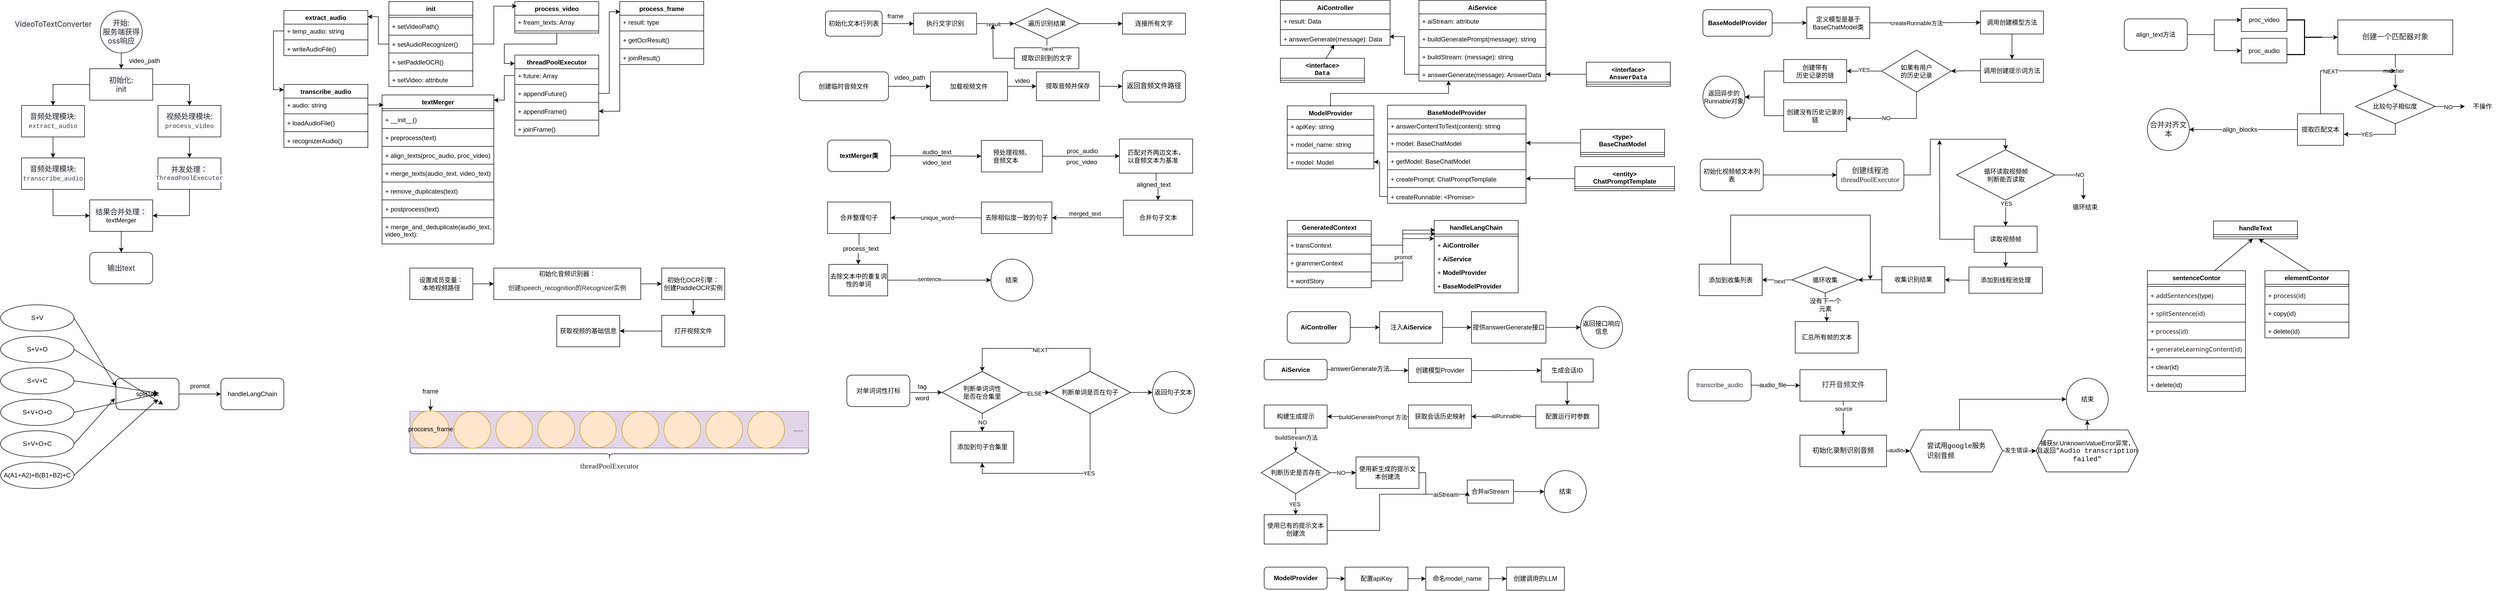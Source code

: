 <mxfile version="24.8.3">
  <diagram id="C5RBs43oDa-KdzZeNtuy" name="Page-1">
    <mxGraphModel dx="1029" dy="638" grid="1" gridSize="11" guides="1" tooltips="1" connect="1" arrows="1" fold="1" page="1" pageScale="1" pageWidth="827" pageHeight="1169" math="0" shadow="0">
      <root>
        <mxCell id="WIyWlLk6GJQsqaUBKTNV-0" />
        <mxCell id="WIyWlLk6GJQsqaUBKTNV-1" parent="WIyWlLk6GJQsqaUBKTNV-0" />
        <mxCell id="nqQCpnGRo9kXgHlDgsDU-25" style="edgeStyle=orthogonalEdgeStyle;rounded=0;orthogonalLoop=1;jettySize=auto;html=1;" parent="WIyWlLk6GJQsqaUBKTNV-1" source="nqQCpnGRo9kXgHlDgsDU-4" target="nqQCpnGRo9kXgHlDgsDU-24" edge="1">
          <mxGeometry relative="1" as="geometry" />
        </mxCell>
        <mxCell id="nqQCpnGRo9kXgHlDgsDU-4" value="&lt;font face=&quot;-apple-system, BlinkMacSystemFont, Segoe UI, Noto Sans, Helvetica, Arial, sans-serif, Apple Color Emoji, Segoe UI Emoji&quot; color=&quot;#24292f&quot;&gt;&lt;span style=&quot;font-size: 14px; white-space-collapse: preserve; background-color: rgb(244, 246, 248);&quot;&gt;开始:&lt;br&gt;服务端获得oss响应&lt;/span&gt;&lt;/font&gt;" style="ellipse;whiteSpace=wrap;html=1;aspect=fixed;" parent="WIyWlLk6GJQsqaUBKTNV-1" vertex="1">
          <mxGeometry x="290" y="40" width="80" height="80" as="geometry" />
        </mxCell>
        <mxCell id="nqQCpnGRo9kXgHlDgsDU-14" value="&lt;div style=&quot;text-align: left;&quot;&gt;&lt;span style=&quot;background-color: rgb(244, 246, 248); font-size: 14px; white-space-collapse: preserve; color: rgb(36, 41, 47); font-family: -apple-system, BlinkMacSystemFont, &amp;quot;Segoe UI&amp;quot;, &amp;quot;Noto Sans&amp;quot;, Helvetica, Arial, sans-serif, &amp;quot;Apple Color Emoji&amp;quot;, &amp;quot;Segoe UI Emoji&amp;quot;;&quot;&gt;输出text&lt;/span&gt;&lt;/div&gt;" style="whiteSpace=wrap;html=1;rounded=1;" parent="WIyWlLk6GJQsqaUBKTNV-1" vertex="1">
          <mxGeometry x="270" y="500" width="120" height="60" as="geometry" />
        </mxCell>
        <mxCell id="D0LSXvNG56vgfIAuhcCu-7" style="edgeStyle=orthogonalEdgeStyle;rounded=0;orthogonalLoop=1;jettySize=auto;html=1;entryX=0.5;entryY=0;entryDx=0;entryDy=0;" parent="WIyWlLk6GJQsqaUBKTNV-1" source="nqQCpnGRo9kXgHlDgsDU-23" target="D0LSXvNG56vgfIAuhcCu-5" edge="1">
          <mxGeometry relative="1" as="geometry" />
        </mxCell>
        <mxCell id="nqQCpnGRo9kXgHlDgsDU-23" value="&lt;span style=&quot;color: rgb(36, 41, 47); font-family: -apple-system, BlinkMacSystemFont, &amp;quot;Segoe UI&amp;quot;, &amp;quot;Noto Sans&amp;quot;, Helvetica, Arial, sans-serif, &amp;quot;Apple Color Emoji&amp;quot;, &amp;quot;Segoe UI Emoji&amp;quot;; font-size: 14px; text-align: left; white-space-collapse: preserve; background-color: rgb(244, 246, 248);&quot;&gt;音频处理模块:&lt;br/&gt;&lt;/span&gt;&lt;span style=&quot;color: rgb(56, 58, 66); font-family: ui-monospace, SFMono-Regular, &amp;quot;SF Mono&amp;quot;, Menlo, Consolas, &amp;quot;Liberation Mono&amp;quot;, monospace; font-size: 11.9px; text-align: start; white-space: pre; background-color: rgb(255, 255, 255);&quot;&gt;extract_audio&lt;/span&gt;&lt;span style=&quot;color: rgb(36, 41, 47); font-family: -apple-system, BlinkMacSystemFont, &amp;quot;Segoe UI&amp;quot;, &amp;quot;Noto Sans&amp;quot;, Helvetica, Arial, sans-serif, &amp;quot;Apple Color Emoji&amp;quot;, &amp;quot;Segoe UI Emoji&amp;quot;; font-size: 14px; text-align: left; white-space-collapse: preserve; background-color: rgb(244, 246, 248);&quot;&gt;&lt;br&gt;&lt;/span&gt;" style="rounded=0;whiteSpace=wrap;html=1;" parent="WIyWlLk6GJQsqaUBKTNV-1" vertex="1">
          <mxGeometry x="140" y="220" width="120" height="60" as="geometry" />
        </mxCell>
        <mxCell id="nqQCpnGRo9kXgHlDgsDU-30" style="edgeStyle=orthogonalEdgeStyle;rounded=0;orthogonalLoop=1;jettySize=auto;html=1;entryX=0.5;entryY=0;entryDx=0;entryDy=0;" parent="WIyWlLk6GJQsqaUBKTNV-1" source="nqQCpnGRo9kXgHlDgsDU-24" target="nqQCpnGRo9kXgHlDgsDU-27" edge="1">
          <mxGeometry relative="1" as="geometry" />
        </mxCell>
        <mxCell id="D0LSXvNG56vgfIAuhcCu-9" style="edgeStyle=orthogonalEdgeStyle;rounded=0;orthogonalLoop=1;jettySize=auto;html=1;entryX=0.5;entryY=0;entryDx=0;entryDy=0;" parent="WIyWlLk6GJQsqaUBKTNV-1" source="nqQCpnGRo9kXgHlDgsDU-24" target="nqQCpnGRo9kXgHlDgsDU-23" edge="1">
          <mxGeometry relative="1" as="geometry" />
        </mxCell>
        <mxCell id="nqQCpnGRo9kXgHlDgsDU-24" value="&lt;div style=&quot;&quot;&gt;&lt;font face=&quot;-apple-system, BlinkMacSystemFont, Segoe UI, Noto Sans, Helvetica, Arial, sans-serif, Apple Color Emoji, Segoe UI Emoji&quot; color=&quot;#24292f&quot;&gt;&lt;span style=&quot;font-size: 14px; background-color: rgb(244, 246, 248);&quot;&gt;初始化:&lt;/span&gt;&lt;/font&gt;&lt;/div&gt;&lt;div style=&quot;&quot;&gt;&lt;font face=&quot;-apple-system, BlinkMacSystemFont, Segoe UI, Noto Sans, Helvetica, Arial, sans-serif, Apple Color Emoji, Segoe UI Emoji&quot; color=&quot;#24292f&quot;&gt;&lt;span style=&quot;font-size: 14px; background-color: rgb(244, 246, 248);&quot;&gt;init&lt;/span&gt;&lt;/font&gt;&lt;/div&gt;" style="rounded=0;whiteSpace=wrap;html=1;align=center;" parent="WIyWlLk6GJQsqaUBKTNV-1" vertex="1">
          <mxGeometry x="270" y="150" width="120" height="60" as="geometry" />
        </mxCell>
        <mxCell id="D0LSXvNG56vgfIAuhcCu-1" style="edgeStyle=orthogonalEdgeStyle;rounded=0;orthogonalLoop=1;jettySize=auto;html=1;exitX=0.5;exitY=1;exitDx=0;exitDy=0;entryX=1;entryY=0.5;entryDx=0;entryDy=0;" parent="WIyWlLk6GJQsqaUBKTNV-1" source="nqQCpnGRo9kXgHlDgsDU-26" target="nqQCpnGRo9kXgHlDgsDU-28" edge="1">
          <mxGeometry relative="1" as="geometry" />
        </mxCell>
        <mxCell id="nqQCpnGRo9kXgHlDgsDU-26" value="&lt;span style=&quot;white-space-collapse: preserve; color: rgb(36, 41, 47); font-family: -apple-system, BlinkMacSystemFont, &amp;quot;Segoe UI&amp;quot;, &amp;quot;Noto Sans&amp;quot;, Helvetica, Arial, sans-serif, &amp;quot;Apple Color Emoji&amp;quot;, &amp;quot;Segoe UI Emoji&amp;quot;; font-size: 14px; text-align: left; background-color: rgb(244, 246, 248);&quot;&gt;并发处理：&lt;br&gt;&lt;/span&gt;&lt;span style=&quot;color: rgb(56, 58, 66); font-family: ui-monospace, SFMono-Regular, &amp;quot;SF Mono&amp;quot;, Menlo, Consolas, &amp;quot;Liberation Mono&amp;quot;, monospace; font-size: 11.9px; text-align: start; white-space: pre; background-color: rgb(255, 255, 255);&quot;&gt;ThreadPoolExecutor&lt;/span&gt;" style="rounded=0;whiteSpace=wrap;html=1;" parent="WIyWlLk6GJQsqaUBKTNV-1" vertex="1">
          <mxGeometry x="400" y="320" width="120" height="60" as="geometry" />
        </mxCell>
        <mxCell id="nqQCpnGRo9kXgHlDgsDU-31" style="edgeStyle=orthogonalEdgeStyle;rounded=0;orthogonalLoop=1;jettySize=auto;html=1;entryX=0.5;entryY=0;entryDx=0;entryDy=0;" parent="WIyWlLk6GJQsqaUBKTNV-1" source="nqQCpnGRo9kXgHlDgsDU-27" target="nqQCpnGRo9kXgHlDgsDU-26" edge="1">
          <mxGeometry relative="1" as="geometry" />
        </mxCell>
        <mxCell id="nqQCpnGRo9kXgHlDgsDU-27" value="&lt;span style=&quot;color: rgb(36, 41, 47); font-family: -apple-system, BlinkMacSystemFont, &amp;quot;Segoe UI&amp;quot;, &amp;quot;Noto Sans&amp;quot;, Helvetica, Arial, sans-serif, &amp;quot;Apple Color Emoji&amp;quot;, &amp;quot;Segoe UI Emoji&amp;quot;; font-size: 14px; text-align: left; white-space-collapse: preserve; background-color: rgb(244, 246, 248);&quot;&gt;视频处理模块:&lt;/span&gt;&lt;div&gt;&lt;span style=&quot;color: rgb(56, 58, 66); font-family: ui-monospace, SFMono-Regular, &amp;quot;SF Mono&amp;quot;, Menlo, Consolas, &amp;quot;Liberation Mono&amp;quot;, monospace; font-size: 11.9px; text-align: start; white-space: pre; background-color: rgb(255, 255, 255);&quot;&gt;process_video&lt;/span&gt;&lt;span style=&quot;color: rgb(36, 41, 47); font-family: -apple-system, BlinkMacSystemFont, &amp;quot;Segoe UI&amp;quot;, &amp;quot;Noto Sans&amp;quot;, Helvetica, Arial, sans-serif, &amp;quot;Apple Color Emoji&amp;quot;, &amp;quot;Segoe UI Emoji&amp;quot;; font-size: 14px; text-align: left; white-space-collapse: preserve; background-color: rgb(244, 246, 248);&quot;&gt;&lt;br&gt;&lt;/span&gt;&lt;/div&gt;" style="rounded=0;whiteSpace=wrap;html=1;" parent="WIyWlLk6GJQsqaUBKTNV-1" vertex="1">
          <mxGeometry x="400" y="220" width="120" height="60" as="geometry" />
        </mxCell>
        <mxCell id="nqQCpnGRo9kXgHlDgsDU-36" style="edgeStyle=orthogonalEdgeStyle;rounded=0;orthogonalLoop=1;jettySize=auto;html=1;exitX=0.5;exitY=1;exitDx=0;exitDy=0;entryX=0.5;entryY=0;entryDx=0;entryDy=0;" parent="WIyWlLk6GJQsqaUBKTNV-1" source="nqQCpnGRo9kXgHlDgsDU-28" target="nqQCpnGRo9kXgHlDgsDU-14" edge="1">
          <mxGeometry relative="1" as="geometry" />
        </mxCell>
        <mxCell id="nqQCpnGRo9kXgHlDgsDU-28" value="&lt;span style=&quot;color: rgb(36, 41, 47); font-family: -apple-system, BlinkMacSystemFont, &amp;quot;Segoe UI&amp;quot;, &amp;quot;Noto Sans&amp;quot;, Helvetica, Arial, sans-serif, &amp;quot;Apple Color Emoji&amp;quot;, &amp;quot;Segoe UI Emoji&amp;quot;; font-size: 14px; text-align: left; white-space-collapse: preserve; background-color: rgb(244, 246, 248);&quot;&gt;结果合并处理：&lt;br&gt;&lt;/span&gt;textMerger" style="rounded=0;whiteSpace=wrap;html=1;" parent="WIyWlLk6GJQsqaUBKTNV-1" vertex="1">
          <mxGeometry x="270" y="400" width="120" height="60" as="geometry" />
        </mxCell>
        <mxCell id="D0LSXvNG56vgfIAuhcCu-0" value="&lt;span style=&quot;color: rgb(36, 41, 47); font-family: -apple-system, BlinkMacSystemFont, &amp;quot;Segoe UI&amp;quot;, &amp;quot;Noto Sans&amp;quot;, Helvetica, Arial, sans-serif, &amp;quot;Apple Color Emoji&amp;quot;, &amp;quot;Segoe UI Emoji&amp;quot;; font-size: 14px; text-align: left; white-space: pre-wrap; background-color: rgb(244, 246, 248);&quot;&gt;VideoTo&lt;/span&gt;&lt;span style=&quot;color: rgb(36, 41, 47); font-family: -apple-system, BlinkMacSystemFont, &amp;quot;Segoe UI&amp;quot;, &amp;quot;Noto Sans&amp;quot;, Helvetica, Arial, sans-serif, &amp;quot;Apple Color Emoji&amp;quot;, &amp;quot;Segoe UI Emoji&amp;quot;; font-size: 14px; text-align: left; white-space: pre-wrap; background-color: rgb(244, 246, 248);&quot;&gt;TextConverter&lt;/span&gt;" style="text;html=1;align=center;verticalAlign=middle;resizable=0;points=[];autosize=1;strokeColor=none;fillColor=none;" parent="WIyWlLk6GJQsqaUBKTNV-1" vertex="1">
          <mxGeometry x="120" y="50" width="160" height="30" as="geometry" />
        </mxCell>
        <mxCell id="D0LSXvNG56vgfIAuhcCu-8" style="edgeStyle=orthogonalEdgeStyle;rounded=0;orthogonalLoop=1;jettySize=auto;html=1;entryX=0;entryY=0.5;entryDx=0;entryDy=0;" parent="WIyWlLk6GJQsqaUBKTNV-1" source="D0LSXvNG56vgfIAuhcCu-5" target="nqQCpnGRo9kXgHlDgsDU-28" edge="1">
          <mxGeometry relative="1" as="geometry">
            <Array as="points">
              <mxPoint x="200" y="430" />
            </Array>
          </mxGeometry>
        </mxCell>
        <mxCell id="D0LSXvNG56vgfIAuhcCu-5" value="&lt;span style=&quot;color: rgb(36, 41, 47); font-family: -apple-system, BlinkMacSystemFont, &amp;quot;Segoe UI&amp;quot;, &amp;quot;Noto Sans&amp;quot;, Helvetica, Arial, sans-serif, &amp;quot;Apple Color Emoji&amp;quot;, &amp;quot;Segoe UI Emoji&amp;quot;; font-size: 14px; text-align: left; white-space-collapse: preserve; background-color: rgb(244, 246, 248);&quot;&gt;音频处理模块:&lt;br&gt;&lt;/span&gt;&lt;span style=&quot;color: rgb(56, 58, 66); font-family: ui-monospace, SFMono-Regular, &amp;quot;SF Mono&amp;quot;, Menlo, Consolas, &amp;quot;Liberation Mono&amp;quot;, monospace; font-size: 11.9px; text-align: start; white-space: pre; background-color: rgb(255, 255, 255);&quot;&gt;transcribe_audio&lt;/span&gt;&lt;span style=&quot;color: rgb(36, 41, 47); font-family: -apple-system, BlinkMacSystemFont, &amp;quot;Segoe UI&amp;quot;, &amp;quot;Noto Sans&amp;quot;, Helvetica, Arial, sans-serif, &amp;quot;Apple Color Emoji&amp;quot;, &amp;quot;Segoe UI Emoji&amp;quot;; font-size: 14px; text-align: left; white-space-collapse: preserve; background-color: rgb(244, 246, 248);&quot;&gt;&lt;br&gt;&lt;/span&gt;" style="rounded=0;whiteSpace=wrap;html=1;" parent="WIyWlLk6GJQsqaUBKTNV-1" vertex="1">
          <mxGeometry x="140" y="320" width="120" height="60" as="geometry" />
        </mxCell>
        <mxCell id="D0LSXvNG56vgfIAuhcCu-10" value="video_path" style="text;html=1;align=center;verticalAlign=middle;resizable=0;points=[];autosize=1;strokeColor=none;fillColor=none;" parent="WIyWlLk6GJQsqaUBKTNV-1" vertex="1">
          <mxGeometry x="334" y="120" width="80" height="30" as="geometry" />
        </mxCell>
        <mxCell id="1Ilyc-Qrqo5StxWzxF5H-0" value="S+V+C" style="ellipse;whiteSpace=wrap;html=1;" parent="WIyWlLk6GJQsqaUBKTNV-1" vertex="1">
          <mxGeometry x="100" y="720" width="140" height="50" as="geometry" />
        </mxCell>
        <mxCell id="1Ilyc-Qrqo5StxWzxF5H-1" value="S+V+O" style="ellipse;whiteSpace=wrap;html=1;" parent="WIyWlLk6GJQsqaUBKTNV-1" vertex="1">
          <mxGeometry x="100" y="660" width="140" height="50" as="geometry" />
        </mxCell>
        <mxCell id="1Ilyc-Qrqo5StxWzxF5H-2" value="S+V" style="ellipse;whiteSpace=wrap;html=1;" parent="WIyWlLk6GJQsqaUBKTNV-1" vertex="1">
          <mxGeometry x="100" y="600" width="140" height="50" as="geometry" />
        </mxCell>
        <mxCell id="1Ilyc-Qrqo5StxWzxF5H-3" value="S+V+O+O" style="ellipse;whiteSpace=wrap;html=1;" parent="WIyWlLk6GJQsqaUBKTNV-1" vertex="1">
          <mxGeometry x="100" y="780" width="140" height="50" as="geometry" />
        </mxCell>
        <mxCell id="1Ilyc-Qrqo5StxWzxF5H-4" value="S+V+O+C" style="ellipse;whiteSpace=wrap;html=1;" parent="WIyWlLk6GJQsqaUBKTNV-1" vertex="1">
          <mxGeometry x="100" y="840" width="140" height="50" as="geometry" />
        </mxCell>
        <mxCell id="1Ilyc-Qrqo5StxWzxF5H-5" value="A(A1+A2)+B(B1+B2)+C" style="ellipse;whiteSpace=wrap;html=1;" parent="WIyWlLk6GJQsqaUBKTNV-1" vertex="1">
          <mxGeometry x="100" y="900" width="140" height="50" as="geometry" />
        </mxCell>
        <mxCell id="1Ilyc-Qrqo5StxWzxF5H-15" style="edgeStyle=orthogonalEdgeStyle;rounded=0;orthogonalLoop=1;jettySize=auto;html=1;entryX=0;entryY=0.5;entryDx=0;entryDy=0;" parent="WIyWlLk6GJQsqaUBKTNV-1" source="1Ilyc-Qrqo5StxWzxF5H-6" target="1Ilyc-Qrqo5StxWzxF5H-14" edge="1">
          <mxGeometry relative="1" as="geometry" />
        </mxCell>
        <mxCell id="1Ilyc-Qrqo5StxWzxF5H-6" value="splitText" style="rounded=1;whiteSpace=wrap;html=1;" parent="WIyWlLk6GJQsqaUBKTNV-1" vertex="1">
          <mxGeometry x="320" y="740" width="120" height="60" as="geometry" />
        </mxCell>
        <mxCell id="1Ilyc-Qrqo5StxWzxF5H-8" value="" style="endArrow=classic;html=1;rounded=0;exitX=1;exitY=0.5;exitDx=0;exitDy=0;entryX=0;entryY=0.25;entryDx=0;entryDy=0;" parent="WIyWlLk6GJQsqaUBKTNV-1" source="1Ilyc-Qrqo5StxWzxF5H-2" target="1Ilyc-Qrqo5StxWzxF5H-6" edge="1">
          <mxGeometry width="50" height="50" relative="1" as="geometry">
            <mxPoint x="390" y="550" as="sourcePoint" />
            <mxPoint x="430" y="760" as="targetPoint" />
          </mxGeometry>
        </mxCell>
        <mxCell id="1Ilyc-Qrqo5StxWzxF5H-9" value="" style="endArrow=classic;html=1;rounded=0;exitX=1;exitY=0.5;exitDx=0;exitDy=0;entryX=-0.004;entryY=0.382;entryDx=0;entryDy=0;entryPerimeter=0;" parent="WIyWlLk6GJQsqaUBKTNV-1" source="1Ilyc-Qrqo5StxWzxF5H-1" edge="1">
          <mxGeometry width="50" height="50" relative="1" as="geometry">
            <mxPoint x="250" y="635" as="sourcePoint" />
            <mxPoint x="410" y="790" as="targetPoint" />
          </mxGeometry>
        </mxCell>
        <mxCell id="1Ilyc-Qrqo5StxWzxF5H-10" value="" style="endArrow=classic;html=1;rounded=0;exitX=1;exitY=0.5;exitDx=0;exitDy=0;entryX=0;entryY=0.5;entryDx=0;entryDy=0;" parent="WIyWlLk6GJQsqaUBKTNV-1" source="1Ilyc-Qrqo5StxWzxF5H-0" edge="1">
          <mxGeometry width="50" height="50" relative="1" as="geometry">
            <mxPoint x="260" y="645" as="sourcePoint" />
            <mxPoint x="400" y="768" as="targetPoint" />
          </mxGeometry>
        </mxCell>
        <mxCell id="1Ilyc-Qrqo5StxWzxF5H-11" value="" style="endArrow=classic;html=1;rounded=0;exitX=1;exitY=0.5;exitDx=0;exitDy=0;entryX=0;entryY=0.5;entryDx=0;entryDy=0;" parent="WIyWlLk6GJQsqaUBKTNV-1" source="1Ilyc-Qrqo5StxWzxF5H-3" edge="1">
          <mxGeometry width="50" height="50" relative="1" as="geometry">
            <mxPoint x="250" y="755" as="sourcePoint" />
            <mxPoint x="400" y="770" as="targetPoint" />
          </mxGeometry>
        </mxCell>
        <mxCell id="1Ilyc-Qrqo5StxWzxF5H-12" value="" style="endArrow=classic;html=1;rounded=0;exitX=1;exitY=0.5;exitDx=0;exitDy=0;entryX=-0.016;entryY=0.635;entryDx=0;entryDy=0;entryPerimeter=0;" parent="WIyWlLk6GJQsqaUBKTNV-1" source="1Ilyc-Qrqo5StxWzxF5H-4" target="1Ilyc-Qrqo5StxWzxF5H-6" edge="1">
          <mxGeometry width="50" height="50" relative="1" as="geometry">
            <mxPoint x="260" y="765" as="sourcePoint" />
            <mxPoint x="420" y="788" as="targetPoint" />
          </mxGeometry>
        </mxCell>
        <mxCell id="1Ilyc-Qrqo5StxWzxF5H-13" value="" style="endArrow=classic;html=1;rounded=0;exitX=1;exitY=0.5;exitDx=0;exitDy=0;entryX=0;entryY=0.75;entryDx=0;entryDy=0;" parent="WIyWlLk6GJQsqaUBKTNV-1" source="1Ilyc-Qrqo5StxWzxF5H-5" edge="1">
          <mxGeometry width="50" height="50" relative="1" as="geometry">
            <mxPoint x="270" y="775" as="sourcePoint" />
            <mxPoint x="400" y="780" as="targetPoint" />
          </mxGeometry>
        </mxCell>
        <mxCell id="1Ilyc-Qrqo5StxWzxF5H-14" value="handleLangChain" style="rounded=1;whiteSpace=wrap;html=1;" parent="WIyWlLk6GJQsqaUBKTNV-1" vertex="1">
          <mxGeometry x="520" y="740" width="120" height="60" as="geometry" />
        </mxCell>
        <mxCell id="1Ilyc-Qrqo5StxWzxF5H-16" value="promot" style="text;html=1;align=center;verticalAlign=middle;whiteSpace=wrap;rounded=0;" parent="WIyWlLk6GJQsqaUBKTNV-1" vertex="1">
          <mxGeometry x="450" y="740" width="60" height="30" as="geometry" />
        </mxCell>
        <mxCell id="CMqbmxyG0uHvOLQp9k1K-4" value="threadPoolExecutor" style="swimlane;fontStyle=1;align=center;verticalAlign=top;childLayout=stackLayout;horizontal=1;startSize=26;horizontalStack=0;resizeParent=1;resizeParentMax=0;resizeLast=0;collapsible=1;marginBottom=0;whiteSpace=wrap;html=1;" parent="WIyWlLk6GJQsqaUBKTNV-1" vertex="1">
          <mxGeometry x="1080" y="124" width="160" height="154" as="geometry" />
        </mxCell>
        <mxCell id="CMqbmxyG0uHvOLQp9k1K-58" value="+ future: Array" style="text;strokeColor=none;fillColor=none;align=left;verticalAlign=top;spacingLeft=4;spacingRight=4;overflow=hidden;rotatable=0;points=[[0,0.5],[1,0.5]];portConstraint=eastwest;whiteSpace=wrap;html=1;" parent="CMqbmxyG0uHvOLQp9k1K-4" vertex="1">
          <mxGeometry y="26" width="160" height="26" as="geometry" />
        </mxCell>
        <mxCell id="CMqbmxyG0uHvOLQp9k1K-6" value="" style="line;strokeWidth=1;fillColor=none;align=left;verticalAlign=middle;spacingTop=-1;spacingLeft=3;spacingRight=3;rotatable=0;labelPosition=right;points=[];portConstraint=eastwest;strokeColor=inherit;" parent="CMqbmxyG0uHvOLQp9k1K-4" vertex="1">
          <mxGeometry y="52" width="160" height="8" as="geometry" />
        </mxCell>
        <mxCell id="CMqbmxyG0uHvOLQp9k1K-7" value="+ appendFuture()" style="text;strokeColor=none;fillColor=none;align=left;verticalAlign=top;spacingLeft=4;spacingRight=4;overflow=hidden;rotatable=0;points=[[0,0.5],[1,0.5]];portConstraint=eastwest;whiteSpace=wrap;html=1;" parent="CMqbmxyG0uHvOLQp9k1K-4" vertex="1">
          <mxGeometry y="60" width="160" height="26" as="geometry" />
        </mxCell>
        <mxCell id="CMqbmxyG0uHvOLQp9k1K-60" value="" style="line;strokeWidth=1;fillColor=none;align=left;verticalAlign=middle;spacingTop=-1;spacingLeft=3;spacingRight=3;rotatable=0;labelPosition=right;points=[];portConstraint=eastwest;strokeColor=inherit;" parent="CMqbmxyG0uHvOLQp9k1K-4" vertex="1">
          <mxGeometry y="86" width="160" height="8" as="geometry" />
        </mxCell>
        <mxCell id="CMqbmxyG0uHvOLQp9k1K-59" value="+ appendFrame()" style="text;strokeColor=none;fillColor=none;align=left;verticalAlign=top;spacingLeft=4;spacingRight=4;overflow=hidden;rotatable=0;points=[[0,0.5],[1,0.5]];portConstraint=eastwest;whiteSpace=wrap;html=1;" parent="CMqbmxyG0uHvOLQp9k1K-4" vertex="1">
          <mxGeometry y="94" width="160" height="26" as="geometry" />
        </mxCell>
        <mxCell id="CMqbmxyG0uHvOLQp9k1K-68" value="" style="line;strokeWidth=1;fillColor=none;align=left;verticalAlign=middle;spacingTop=-1;spacingLeft=3;spacingRight=3;rotatable=0;labelPosition=right;points=[];portConstraint=eastwest;strokeColor=inherit;" parent="CMqbmxyG0uHvOLQp9k1K-4" vertex="1">
          <mxGeometry y="120" width="160" height="8" as="geometry" />
        </mxCell>
        <mxCell id="CMqbmxyG0uHvOLQp9k1K-67" value="+ joinFrame()" style="text;strokeColor=none;fillColor=none;align=left;verticalAlign=top;spacingLeft=4;spacingRight=4;overflow=hidden;rotatable=0;points=[[0,0.5],[1,0.5]];portConstraint=eastwest;whiteSpace=wrap;html=1;" parent="CMqbmxyG0uHvOLQp9k1K-4" vertex="1">
          <mxGeometry y="128" width="160" height="26" as="geometry" />
        </mxCell>
        <mxCell id="CMqbmxyG0uHvOLQp9k1K-53" style="edgeStyle=orthogonalEdgeStyle;rounded=0;orthogonalLoop=1;jettySize=auto;html=1;entryX=0;entryY=0.104;entryDx=0;entryDy=0;entryPerimeter=0;" parent="WIyWlLk6GJQsqaUBKTNV-1" source="CMqbmxyG0uHvOLQp9k1K-8" target="CMqbmxyG0uHvOLQp9k1K-4" edge="1">
          <mxGeometry relative="1" as="geometry" />
        </mxCell>
        <mxCell id="CMqbmxyG0uHvOLQp9k1K-8" value="process_video" style="swimlane;fontStyle=1;align=center;verticalAlign=top;childLayout=stackLayout;horizontal=1;startSize=26;horizontalStack=0;resizeParent=1;resizeParentMax=0;resizeLast=0;collapsible=1;marginBottom=0;whiteSpace=wrap;html=1;" parent="WIyWlLk6GJQsqaUBKTNV-1" vertex="1">
          <mxGeometry x="1080" y="22" width="160" height="60" as="geometry" />
        </mxCell>
        <mxCell id="CMqbmxyG0uHvOLQp9k1K-9" value="+ fream_texts: Array" style="text;strokeColor=none;fillColor=none;align=left;verticalAlign=top;spacingLeft=4;spacingRight=4;overflow=hidden;rotatable=0;points=[[0,0.5],[1,0.5]];portConstraint=eastwest;whiteSpace=wrap;html=1;" parent="CMqbmxyG0uHvOLQp9k1K-8" vertex="1">
          <mxGeometry y="26" width="160" height="26" as="geometry" />
        </mxCell>
        <mxCell id="CMqbmxyG0uHvOLQp9k1K-10" value="" style="line;strokeWidth=1;fillColor=none;align=left;verticalAlign=middle;spacingTop=-1;spacingLeft=3;spacingRight=3;rotatable=0;labelPosition=right;points=[];portConstraint=eastwest;strokeColor=inherit;" parent="CMqbmxyG0uHvOLQp9k1K-8" vertex="1">
          <mxGeometry y="52" width="160" height="8" as="geometry" />
        </mxCell>
        <mxCell id="CMqbmxyG0uHvOLQp9k1K-13" value="init" style="swimlane;fontStyle=1;align=center;verticalAlign=top;childLayout=stackLayout;horizontal=1;startSize=26;horizontalStack=0;resizeParent=1;resizeParentMax=0;resizeLast=0;collapsible=1;marginBottom=0;whiteSpace=wrap;html=1;" parent="WIyWlLk6GJQsqaUBKTNV-1" vertex="1">
          <mxGeometry x="840" y="22" width="160" height="162" as="geometry" />
        </mxCell>
        <mxCell id="CMqbmxyG0uHvOLQp9k1K-15" value="" style="line;strokeWidth=1;fillColor=none;align=left;verticalAlign=middle;spacingTop=-1;spacingLeft=3;spacingRight=3;rotatable=0;labelPosition=right;points=[];portConstraint=eastwest;strokeColor=inherit;" parent="CMqbmxyG0uHvOLQp9k1K-13" vertex="1">
          <mxGeometry y="26" width="160" height="8" as="geometry" />
        </mxCell>
        <mxCell id="CMqbmxyG0uHvOLQp9k1K-16" value="+ setVideoPath()" style="text;strokeColor=none;fillColor=none;align=left;verticalAlign=top;spacingLeft=4;spacingRight=4;overflow=hidden;rotatable=0;points=[[0,0.5],[1,0.5]];portConstraint=eastwest;whiteSpace=wrap;html=1;" parent="CMqbmxyG0uHvOLQp9k1K-13" vertex="1">
          <mxGeometry y="34" width="160" height="26" as="geometry" />
        </mxCell>
        <mxCell id="CMqbmxyG0uHvOLQp9k1K-42" value="" style="line;strokeWidth=1;fillColor=none;align=left;verticalAlign=middle;spacingTop=-1;spacingLeft=3;spacingRight=3;rotatable=0;labelPosition=right;points=[];portConstraint=eastwest;strokeColor=inherit;" parent="CMqbmxyG0uHvOLQp9k1K-13" vertex="1">
          <mxGeometry y="60" width="160" height="8" as="geometry" />
        </mxCell>
        <mxCell id="CMqbmxyG0uHvOLQp9k1K-41" value="+ setAudioRecognizer()" style="text;strokeColor=none;fillColor=none;align=left;verticalAlign=top;spacingLeft=4;spacingRight=4;overflow=hidden;rotatable=0;points=[[0,0.5],[1,0.5]];portConstraint=eastwest;whiteSpace=wrap;html=1;" parent="CMqbmxyG0uHvOLQp9k1K-13" vertex="1">
          <mxGeometry y="68" width="160" height="26" as="geometry" />
        </mxCell>
        <mxCell id="CMqbmxyG0uHvOLQp9k1K-44" value="" style="line;strokeWidth=1;fillColor=none;align=left;verticalAlign=middle;spacingTop=-1;spacingLeft=3;spacingRight=3;rotatable=0;labelPosition=right;points=[];portConstraint=eastwest;strokeColor=inherit;" parent="CMqbmxyG0uHvOLQp9k1K-13" vertex="1">
          <mxGeometry y="94" width="160" height="8" as="geometry" />
        </mxCell>
        <mxCell id="CMqbmxyG0uHvOLQp9k1K-43" value="+ setPaddleOCR()" style="text;strokeColor=none;fillColor=none;align=left;verticalAlign=top;spacingLeft=4;spacingRight=4;overflow=hidden;rotatable=0;points=[[0,0.5],[1,0.5]];portConstraint=eastwest;whiteSpace=wrap;html=1;" parent="CMqbmxyG0uHvOLQp9k1K-13" vertex="1">
          <mxGeometry y="102" width="160" height="26" as="geometry" />
        </mxCell>
        <mxCell id="CMqbmxyG0uHvOLQp9k1K-47" value="" style="line;strokeWidth=1;fillColor=none;align=left;verticalAlign=middle;spacingTop=-1;spacingLeft=3;spacingRight=3;rotatable=0;labelPosition=right;points=[];portConstraint=eastwest;strokeColor=inherit;" parent="CMqbmxyG0uHvOLQp9k1K-13" vertex="1">
          <mxGeometry y="128" width="160" height="8" as="geometry" />
        </mxCell>
        <mxCell id="CMqbmxyG0uHvOLQp9k1K-46" value="+ setVideo: attribute" style="text;strokeColor=none;fillColor=none;align=left;verticalAlign=top;spacingLeft=4;spacingRight=4;overflow=hidden;rotatable=0;points=[[0,0.5],[1,0.5]];portConstraint=eastwest;whiteSpace=wrap;html=1;" parent="CMqbmxyG0uHvOLQp9k1K-13" vertex="1">
          <mxGeometry y="136" width="160" height="26" as="geometry" />
        </mxCell>
        <mxCell id="CMqbmxyG0uHvOLQp9k1K-17" value="extract_audio" style="swimlane;fontStyle=1;align=center;verticalAlign=top;childLayout=stackLayout;horizontal=1;startSize=26;horizontalStack=0;resizeParent=1;resizeParentMax=0;resizeLast=0;collapsible=1;marginBottom=0;whiteSpace=wrap;html=1;" parent="WIyWlLk6GJQsqaUBKTNV-1" vertex="1">
          <mxGeometry x="640" y="39" width="160" height="86" as="geometry" />
        </mxCell>
        <mxCell id="CMqbmxyG0uHvOLQp9k1K-18" value="+ temp_audio: string" style="text;strokeColor=none;fillColor=none;align=left;verticalAlign=top;spacingLeft=4;spacingRight=4;overflow=hidden;rotatable=0;points=[[0,0.5],[1,0.5]];portConstraint=eastwest;whiteSpace=wrap;html=1;" parent="CMqbmxyG0uHvOLQp9k1K-17" vertex="1">
          <mxGeometry y="26" width="160" height="26" as="geometry" />
        </mxCell>
        <mxCell id="CMqbmxyG0uHvOLQp9k1K-19" value="" style="line;strokeWidth=1;fillColor=none;align=left;verticalAlign=middle;spacingTop=-1;spacingLeft=3;spacingRight=3;rotatable=0;labelPosition=right;points=[];portConstraint=eastwest;strokeColor=inherit;" parent="CMqbmxyG0uHvOLQp9k1K-17" vertex="1">
          <mxGeometry y="52" width="160" height="8" as="geometry" />
        </mxCell>
        <mxCell id="CMqbmxyG0uHvOLQp9k1K-20" value="+ writeAudioFile()" style="text;strokeColor=none;fillColor=none;align=left;verticalAlign=top;spacingLeft=4;spacingRight=4;overflow=hidden;rotatable=0;points=[[0,0.5],[1,0.5]];portConstraint=eastwest;whiteSpace=wrap;html=1;" parent="CMqbmxyG0uHvOLQp9k1K-17" vertex="1">
          <mxGeometry y="60" width="160" height="26" as="geometry" />
        </mxCell>
        <mxCell id="CMqbmxyG0uHvOLQp9k1K-21" value="transcribe_audio" style="swimlane;fontStyle=1;align=center;verticalAlign=top;childLayout=stackLayout;horizontal=1;startSize=26;horizontalStack=0;resizeParent=1;resizeParentMax=0;resizeLast=0;collapsible=1;marginBottom=0;whiteSpace=wrap;html=1;" parent="WIyWlLk6GJQsqaUBKTNV-1" vertex="1">
          <mxGeometry x="640" y="180" width="160" height="120" as="geometry" />
        </mxCell>
        <mxCell id="CMqbmxyG0uHvOLQp9k1K-22" value="+ audio: string" style="text;strokeColor=none;fillColor=none;align=left;verticalAlign=top;spacingLeft=4;spacingRight=4;overflow=hidden;rotatable=0;points=[[0,0.5],[1,0.5]];portConstraint=eastwest;whiteSpace=wrap;html=1;" parent="CMqbmxyG0uHvOLQp9k1K-21" vertex="1">
          <mxGeometry y="26" width="160" height="26" as="geometry" />
        </mxCell>
        <mxCell id="CMqbmxyG0uHvOLQp9k1K-23" value="" style="line;strokeWidth=1;fillColor=none;align=left;verticalAlign=middle;spacingTop=-1;spacingLeft=3;spacingRight=3;rotatable=0;labelPosition=right;points=[];portConstraint=eastwest;strokeColor=inherit;" parent="CMqbmxyG0uHvOLQp9k1K-21" vertex="1">
          <mxGeometry y="52" width="160" height="8" as="geometry" />
        </mxCell>
        <mxCell id="CMqbmxyG0uHvOLQp9k1K-24" value="+ loadAudioFile()" style="text;strokeColor=none;fillColor=none;align=left;verticalAlign=top;spacingLeft=4;spacingRight=4;overflow=hidden;rotatable=0;points=[[0,0.5],[1,0.5]];portConstraint=eastwest;whiteSpace=wrap;html=1;" parent="CMqbmxyG0uHvOLQp9k1K-21" vertex="1">
          <mxGeometry y="60" width="160" height="26" as="geometry" />
        </mxCell>
        <mxCell id="CMqbmxyG0uHvOLQp9k1K-71" value="" style="line;strokeWidth=1;fillColor=none;align=left;verticalAlign=middle;spacingTop=-1;spacingLeft=3;spacingRight=3;rotatable=0;labelPosition=right;points=[];portConstraint=eastwest;strokeColor=inherit;" parent="CMqbmxyG0uHvOLQp9k1K-21" vertex="1">
          <mxGeometry y="86" width="160" height="8" as="geometry" />
        </mxCell>
        <mxCell id="CMqbmxyG0uHvOLQp9k1K-69" value="+ recognizerAudio()" style="text;strokeColor=none;fillColor=none;align=left;verticalAlign=top;spacingLeft=4;spacingRight=4;overflow=hidden;rotatable=0;points=[[0,0.5],[1,0.5]];portConstraint=eastwest;whiteSpace=wrap;html=1;" parent="CMqbmxyG0uHvOLQp9k1K-21" vertex="1">
          <mxGeometry y="94" width="160" height="26" as="geometry" />
        </mxCell>
        <mxCell id="CMqbmxyG0uHvOLQp9k1K-25" value="textMerger" style="swimlane;fontStyle=1;align=center;verticalAlign=top;childLayout=stackLayout;horizontal=1;startSize=26;horizontalStack=0;resizeParent=1;resizeParentMax=0;resizeLast=0;collapsible=1;marginBottom=0;whiteSpace=wrap;html=1;" parent="WIyWlLk6GJQsqaUBKTNV-1" vertex="1">
          <mxGeometry x="827" y="200" width="213" height="284" as="geometry" />
        </mxCell>
        <mxCell id="CMqbmxyG0uHvOLQp9k1K-27" value="" style="line;strokeWidth=1;fillColor=none;align=left;verticalAlign=middle;spacingTop=-1;spacingLeft=3;spacingRight=3;rotatable=0;labelPosition=right;points=[];portConstraint=eastwest;strokeColor=inherit;" parent="CMqbmxyG0uHvOLQp9k1K-25" vertex="1">
          <mxGeometry y="26" width="213" height="8" as="geometry" />
        </mxCell>
        <mxCell id="CMqbmxyG0uHvOLQp9k1K-28" value="+ __init__()" style="text;strokeColor=none;fillColor=none;align=left;verticalAlign=top;spacingLeft=4;spacingRight=4;overflow=hidden;rotatable=0;points=[[0,0.5],[1,0.5]];portConstraint=eastwest;whiteSpace=wrap;html=1;" parent="CMqbmxyG0uHvOLQp9k1K-25" vertex="1">
          <mxGeometry y="34" width="213" height="26" as="geometry" />
        </mxCell>
        <mxCell id="CMqbmxyG0uHvOLQp9k1K-30" value="" style="line;strokeWidth=1;fillColor=none;align=left;verticalAlign=middle;spacingTop=-1;spacingLeft=3;spacingRight=3;rotatable=0;labelPosition=right;points=[];portConstraint=eastwest;strokeColor=inherit;" parent="CMqbmxyG0uHvOLQp9k1K-25" vertex="1">
          <mxGeometry y="60" width="213" height="8" as="geometry" />
        </mxCell>
        <mxCell id="CMqbmxyG0uHvOLQp9k1K-29" value="+ preprocess(text)" style="text;strokeColor=none;fillColor=none;align=left;verticalAlign=top;spacingLeft=4;spacingRight=4;overflow=hidden;rotatable=0;points=[[0,0.5],[1,0.5]];portConstraint=eastwest;whiteSpace=wrap;html=1;" parent="CMqbmxyG0uHvOLQp9k1K-25" vertex="1">
          <mxGeometry y="68" width="213" height="26" as="geometry" />
        </mxCell>
        <mxCell id="CMqbmxyG0uHvOLQp9k1K-32" value="" style="line;strokeWidth=1;fillColor=none;align=left;verticalAlign=middle;spacingTop=-1;spacingLeft=3;spacingRight=3;rotatable=0;labelPosition=right;points=[];portConstraint=eastwest;strokeColor=inherit;" parent="CMqbmxyG0uHvOLQp9k1K-25" vertex="1">
          <mxGeometry y="94" width="213" height="8" as="geometry" />
        </mxCell>
        <mxCell id="CMqbmxyG0uHvOLQp9k1K-31" value="+ align_texts(&lt;span style=&quot;text-align: center; text-wrap-mode: nowrap;&quot;&gt;proc_audio,&amp;nbsp;&lt;/span&gt;&lt;span style=&quot;text-align: center; text-wrap-mode: nowrap;&quot;&gt;proc_video&lt;/span&gt;)" style="text;strokeColor=none;fillColor=none;align=left;verticalAlign=top;spacingLeft=4;spacingRight=4;overflow=hidden;rotatable=0;points=[[0,0.5],[1,0.5]];portConstraint=eastwest;whiteSpace=wrap;html=1;" parent="CMqbmxyG0uHvOLQp9k1K-25" vertex="1">
          <mxGeometry y="102" width="213" height="26" as="geometry" />
        </mxCell>
        <mxCell id="CMqbmxyG0uHvOLQp9k1K-34" value="" style="line;strokeWidth=1;fillColor=none;align=left;verticalAlign=middle;spacingTop=-1;spacingLeft=3;spacingRight=3;rotatable=0;labelPosition=right;points=[];portConstraint=eastwest;strokeColor=inherit;" parent="CMqbmxyG0uHvOLQp9k1K-25" vertex="1">
          <mxGeometry y="128" width="213" height="8" as="geometry" />
        </mxCell>
        <mxCell id="CMqbmxyG0uHvOLQp9k1K-33" value="+ merge_texts(audio_text, video_text)" style="text;strokeColor=none;fillColor=none;align=left;verticalAlign=top;spacingLeft=4;spacingRight=4;overflow=hidden;rotatable=0;points=[[0,0.5],[1,0.5]];portConstraint=eastwest;whiteSpace=wrap;html=1;" parent="CMqbmxyG0uHvOLQp9k1K-25" vertex="1">
          <mxGeometry y="136" width="213" height="26" as="geometry" />
        </mxCell>
        <mxCell id="CMqbmxyG0uHvOLQp9k1K-36" value="" style="line;strokeWidth=1;fillColor=none;align=left;verticalAlign=middle;spacingTop=-1;spacingLeft=3;spacingRight=3;rotatable=0;labelPosition=right;points=[];portConstraint=eastwest;strokeColor=inherit;" parent="CMqbmxyG0uHvOLQp9k1K-25" vertex="1">
          <mxGeometry y="162" width="213" height="8" as="geometry" />
        </mxCell>
        <mxCell id="CMqbmxyG0uHvOLQp9k1K-35" value="+ remove_duplicates(text)" style="text;strokeColor=none;fillColor=none;align=left;verticalAlign=top;spacingLeft=4;spacingRight=4;overflow=hidden;rotatable=0;points=[[0,0.5],[1,0.5]];portConstraint=eastwest;whiteSpace=wrap;html=1;" parent="CMqbmxyG0uHvOLQp9k1K-25" vertex="1">
          <mxGeometry y="170" width="213" height="26" as="geometry" />
        </mxCell>
        <mxCell id="CMqbmxyG0uHvOLQp9k1K-38" value="" style="line;strokeWidth=1;fillColor=none;align=left;verticalAlign=middle;spacingTop=-1;spacingLeft=3;spacingRight=3;rotatable=0;labelPosition=right;points=[];portConstraint=eastwest;strokeColor=inherit;" parent="CMqbmxyG0uHvOLQp9k1K-25" vertex="1">
          <mxGeometry y="196" width="213" height="8" as="geometry" />
        </mxCell>
        <mxCell id="CMqbmxyG0uHvOLQp9k1K-37" value="+ postprocess(text)" style="text;strokeColor=none;fillColor=none;align=left;verticalAlign=top;spacingLeft=4;spacingRight=4;overflow=hidden;rotatable=0;points=[[0,0.5],[1,0.5]];portConstraint=eastwest;whiteSpace=wrap;html=1;" parent="CMqbmxyG0uHvOLQp9k1K-25" vertex="1">
          <mxGeometry y="204" width="213" height="26" as="geometry" />
        </mxCell>
        <mxCell id="CMqbmxyG0uHvOLQp9k1K-40" value="" style="line;strokeWidth=1;fillColor=none;align=left;verticalAlign=middle;spacingTop=-1;spacingLeft=3;spacingRight=3;rotatable=0;labelPosition=right;points=[];portConstraint=eastwest;strokeColor=inherit;" parent="CMqbmxyG0uHvOLQp9k1K-25" vertex="1">
          <mxGeometry y="230" width="213" height="8" as="geometry" />
        </mxCell>
        <mxCell id="CMqbmxyG0uHvOLQp9k1K-39" value="+ merge_and_deduplicate(audio_text, video_text):" style="text;strokeColor=none;fillColor=none;align=left;verticalAlign=top;spacingLeft=4;spacingRight=4;overflow=hidden;rotatable=0;points=[[0,0.5],[1,0.5]];portConstraint=eastwest;whiteSpace=wrap;html=1;" parent="CMqbmxyG0uHvOLQp9k1K-25" vertex="1">
          <mxGeometry y="238" width="213" height="46" as="geometry" />
        </mxCell>
        <mxCell id="CMqbmxyG0uHvOLQp9k1K-49" style="edgeStyle=orthogonalEdgeStyle;rounded=0;orthogonalLoop=1;jettySize=auto;html=1;entryX=0.023;entryY=0.144;entryDx=0;entryDy=0;entryPerimeter=0;" parent="WIyWlLk6GJQsqaUBKTNV-1" source="CMqbmxyG0uHvOLQp9k1K-13" target="CMqbmxyG0uHvOLQp9k1K-8" edge="1">
          <mxGeometry relative="1" as="geometry" />
        </mxCell>
        <mxCell id="CMqbmxyG0uHvOLQp9k1K-54" value="process_frame" style="swimlane;fontStyle=1;align=center;verticalAlign=top;childLayout=stackLayout;horizontal=1;startSize=26;horizontalStack=0;resizeParent=1;resizeParentMax=0;resizeLast=0;collapsible=1;marginBottom=0;whiteSpace=wrap;html=1;" parent="WIyWlLk6GJQsqaUBKTNV-1" vertex="1">
          <mxGeometry x="1280" y="22" width="160" height="120" as="geometry" />
        </mxCell>
        <mxCell id="CMqbmxyG0uHvOLQp9k1K-55" value="+ result: type" style="text;strokeColor=none;fillColor=none;align=left;verticalAlign=top;spacingLeft=4;spacingRight=4;overflow=hidden;rotatable=0;points=[[0,0.5],[1,0.5]];portConstraint=eastwest;whiteSpace=wrap;html=1;" parent="CMqbmxyG0uHvOLQp9k1K-54" vertex="1">
          <mxGeometry y="26" width="160" height="26" as="geometry" />
        </mxCell>
        <mxCell id="CMqbmxyG0uHvOLQp9k1K-56" value="" style="line;strokeWidth=1;fillColor=none;align=left;verticalAlign=middle;spacingTop=-1;spacingLeft=3;spacingRight=3;rotatable=0;labelPosition=right;points=[];portConstraint=eastwest;strokeColor=inherit;" parent="CMqbmxyG0uHvOLQp9k1K-54" vertex="1">
          <mxGeometry y="52" width="160" height="8" as="geometry" />
        </mxCell>
        <mxCell id="CMqbmxyG0uHvOLQp9k1K-57" value="+ getOcrResult()" style="text;strokeColor=none;fillColor=none;align=left;verticalAlign=top;spacingLeft=4;spacingRight=4;overflow=hidden;rotatable=0;points=[[0,0.5],[1,0.5]];portConstraint=eastwest;whiteSpace=wrap;html=1;" parent="CMqbmxyG0uHvOLQp9k1K-54" vertex="1">
          <mxGeometry y="60" width="160" height="26" as="geometry" />
        </mxCell>
        <mxCell id="CMqbmxyG0uHvOLQp9k1K-63" value="" style="line;strokeWidth=1;fillColor=none;align=left;verticalAlign=middle;spacingTop=-1;spacingLeft=3;spacingRight=3;rotatable=0;labelPosition=right;points=[];portConstraint=eastwest;strokeColor=inherit;" parent="CMqbmxyG0uHvOLQp9k1K-54" vertex="1">
          <mxGeometry y="86" width="160" height="8" as="geometry" />
        </mxCell>
        <mxCell id="CMqbmxyG0uHvOLQp9k1K-62" value="+ joinResult()" style="text;strokeColor=none;fillColor=none;align=left;verticalAlign=top;spacingLeft=4;spacingRight=4;overflow=hidden;rotatable=0;points=[[0,0.5],[1,0.5]];portConstraint=eastwest;whiteSpace=wrap;html=1;" parent="CMqbmxyG0uHvOLQp9k1K-54" vertex="1">
          <mxGeometry y="94" width="160" height="26" as="geometry" />
        </mxCell>
        <mxCell id="CMqbmxyG0uHvOLQp9k1K-61" style="edgeStyle=orthogonalEdgeStyle;rounded=0;orthogonalLoop=1;jettySize=auto;html=1;entryX=0.005;entryY=0.162;entryDx=0;entryDy=0;entryPerimeter=0;" parent="WIyWlLk6GJQsqaUBKTNV-1" source="CMqbmxyG0uHvOLQp9k1K-7" target="CMqbmxyG0uHvOLQp9k1K-54" edge="1">
          <mxGeometry relative="1" as="geometry" />
        </mxCell>
        <mxCell id="CMqbmxyG0uHvOLQp9k1K-66" style="edgeStyle=orthogonalEdgeStyle;rounded=0;orthogonalLoop=1;jettySize=auto;html=1;entryX=1;entryY=0.5;entryDx=0;entryDy=0;" parent="WIyWlLk6GJQsqaUBKTNV-1" source="CMqbmxyG0uHvOLQp9k1K-62" target="CMqbmxyG0uHvOLQp9k1K-59" edge="1">
          <mxGeometry relative="1" as="geometry">
            <Array as="points">
              <mxPoint x="1280" y="231" />
            </Array>
          </mxGeometry>
        </mxCell>
        <mxCell id="CMqbmxyG0uHvOLQp9k1K-70" style="edgeStyle=orthogonalEdgeStyle;rounded=0;orthogonalLoop=1;jettySize=auto;html=1;entryX=0.997;entryY=0.137;entryDx=0;entryDy=0;entryPerimeter=0;" parent="WIyWlLk6GJQsqaUBKTNV-1" source="CMqbmxyG0uHvOLQp9k1K-41" target="CMqbmxyG0uHvOLQp9k1K-17" edge="1">
          <mxGeometry relative="1" as="geometry" />
        </mxCell>
        <mxCell id="CMqbmxyG0uHvOLQp9k1K-72" style="edgeStyle=orthogonalEdgeStyle;rounded=0;orthogonalLoop=1;jettySize=auto;html=1;entryX=0;entryY=0.083;entryDx=0;entryDy=0;entryPerimeter=0;" parent="WIyWlLk6GJQsqaUBKTNV-1" source="CMqbmxyG0uHvOLQp9k1K-18" target="CMqbmxyG0uHvOLQp9k1K-21" edge="1">
          <mxGeometry relative="1" as="geometry" />
        </mxCell>
        <mxCell id="CMqbmxyG0uHvOLQp9k1K-74" style="edgeStyle=orthogonalEdgeStyle;rounded=0;orthogonalLoop=1;jettySize=auto;html=1;entryX=1;entryY=0.035;entryDx=0;entryDy=0;entryPerimeter=0;" parent="WIyWlLk6GJQsqaUBKTNV-1" source="CMqbmxyG0uHvOLQp9k1K-58" target="CMqbmxyG0uHvOLQp9k1K-25" edge="1">
          <mxGeometry relative="1" as="geometry" />
        </mxCell>
        <mxCell id="CMqbmxyG0uHvOLQp9k1K-75" style="edgeStyle=orthogonalEdgeStyle;rounded=0;orthogonalLoop=1;jettySize=auto;html=1;entryX=0.014;entryY=0.067;entryDx=0;entryDy=0;entryPerimeter=0;" parent="WIyWlLk6GJQsqaUBKTNV-1" source="CMqbmxyG0uHvOLQp9k1K-22" target="CMqbmxyG0uHvOLQp9k1K-25" edge="1">
          <mxGeometry relative="1" as="geometry" />
        </mxCell>
        <mxCell id="CMqbmxyG0uHvOLQp9k1K-81" style="edgeStyle=orthogonalEdgeStyle;rounded=0;orthogonalLoop=1;jettySize=auto;html=1;entryX=0;entryY=0.5;entryDx=0;entryDy=0;" parent="WIyWlLk6GJQsqaUBKTNV-1" source="CMqbmxyG0uHvOLQp9k1K-76" target="CMqbmxyG0uHvOLQp9k1K-77" edge="1">
          <mxGeometry relative="1" as="geometry" />
        </mxCell>
        <mxCell id="CMqbmxyG0uHvOLQp9k1K-76" value="设置成员变量：&lt;br&gt;本地视频路径" style="rounded=0;whiteSpace=wrap;html=1;" parent="WIyWlLk6GJQsqaUBKTNV-1" vertex="1">
          <mxGeometry x="880" y="530" width="120" height="60" as="geometry" />
        </mxCell>
        <mxCell id="CMqbmxyG0uHvOLQp9k1K-82" style="edgeStyle=orthogonalEdgeStyle;rounded=0;orthogonalLoop=1;jettySize=auto;html=1;entryX=0;entryY=0.5;entryDx=0;entryDy=0;" parent="WIyWlLk6GJQsqaUBKTNV-1" source="CMqbmxyG0uHvOLQp9k1K-77" target="CMqbmxyG0uHvOLQp9k1K-79" edge="1">
          <mxGeometry relative="1" as="geometry" />
        </mxCell>
        <mxCell id="CMqbmxyG0uHvOLQp9k1K-77" value="&lt;font style=&quot;font-size: 12px;&quot;&gt;初始化音频识别器：&lt;br&gt;&lt;/font&gt;&lt;p class=&quot;MsoNormal&quot;&gt;&lt;font face=&quot;Helvetica&quot; style=&quot;font-size: 12px;&quot;&gt;&lt;span style=&quot;color: rgb(31, 31, 31); letter-spacing: 0pt; background: rgb(255, 255, 255);&quot; class=&quot;16&quot;&gt;&lt;font style=&quot;font-size: 12px;&quot;&gt;创建speech_recognition的&lt;/font&gt;&lt;/span&gt;&lt;span style=&quot;background-color: rgb(255, 255, 255); color: rgb(31, 31, 31); letter-spacing: 0pt;&quot;&gt;Recognizer实例&lt;/span&gt;&lt;/font&gt;&lt;/p&gt;" style="rounded=0;whiteSpace=wrap;html=1;" parent="WIyWlLk6GJQsqaUBKTNV-1" vertex="1">
          <mxGeometry x="1040" y="530" width="280" height="60" as="geometry" />
        </mxCell>
        <mxCell id="CMqbmxyG0uHvOLQp9k1K-84" style="edgeStyle=orthogonalEdgeStyle;rounded=0;orthogonalLoop=1;jettySize=auto;html=1;entryX=1;entryY=0.5;entryDx=0;entryDy=0;" parent="WIyWlLk6GJQsqaUBKTNV-1" source="CMqbmxyG0uHvOLQp9k1K-78" target="CMqbmxyG0uHvOLQp9k1K-80" edge="1">
          <mxGeometry relative="1" as="geometry" />
        </mxCell>
        <mxCell id="CMqbmxyG0uHvOLQp9k1K-78" value="打开视频文件" style="rounded=0;whiteSpace=wrap;html=1;" parent="WIyWlLk6GJQsqaUBKTNV-1" vertex="1">
          <mxGeometry x="1360" y="620" width="120" height="60" as="geometry" />
        </mxCell>
        <mxCell id="CMqbmxyG0uHvOLQp9k1K-83" style="edgeStyle=orthogonalEdgeStyle;rounded=0;orthogonalLoop=1;jettySize=auto;html=1;entryX=0.5;entryY=0;entryDx=0;entryDy=0;" parent="WIyWlLk6GJQsqaUBKTNV-1" source="CMqbmxyG0uHvOLQp9k1K-79" target="CMqbmxyG0uHvOLQp9k1K-78" edge="1">
          <mxGeometry relative="1" as="geometry" />
        </mxCell>
        <mxCell id="CMqbmxyG0uHvOLQp9k1K-79" value="初始化OCR引擎：&lt;div&gt;创建PaddleOCR实例&lt;/div&gt;" style="rounded=0;whiteSpace=wrap;html=1;" parent="WIyWlLk6GJQsqaUBKTNV-1" vertex="1">
          <mxGeometry x="1360" y="530" width="120" height="60" as="geometry" />
        </mxCell>
        <mxCell id="CMqbmxyG0uHvOLQp9k1K-80" value="获取视频的基础信息" style="rounded=0;whiteSpace=wrap;html=1;" parent="WIyWlLk6GJQsqaUBKTNV-1" vertex="1">
          <mxGeometry x="1160" y="620" width="120" height="60" as="geometry" />
        </mxCell>
        <mxCell id="shIHoQ55bsziNqEuKVYt-0" value="" style="rounded=0;whiteSpace=wrap;html=1;fillColor=#e1d5e7;strokeColor=#9673a6;" parent="WIyWlLk6GJQsqaUBKTNV-1" vertex="1">
          <mxGeometry x="880" y="803" width="760" height="70" as="geometry" />
        </mxCell>
        <mxCell id="shIHoQ55bsziNqEuKVYt-1" value="proccess_frame" style="ellipse;whiteSpace=wrap;html=1;aspect=fixed;fillColor=#ffe6cc;strokeColor=#d79b00;" parent="WIyWlLk6GJQsqaUBKTNV-1" vertex="1">
          <mxGeometry x="884" y="802" width="70.5" height="70.5" as="geometry" />
        </mxCell>
        <mxCell id="shIHoQ55bsziNqEuKVYt-2" value="" style="ellipse;whiteSpace=wrap;html=1;aspect=fixed;fillColor=#ffe6cc;strokeColor=#d79b00;" parent="WIyWlLk6GJQsqaUBKTNV-1" vertex="1">
          <mxGeometry x="964" y="803.5" width="70" height="70" as="geometry" />
        </mxCell>
        <mxCell id="shIHoQ55bsziNqEuKVYt-3" value="" style="ellipse;whiteSpace=wrap;html=1;aspect=fixed;fillColor=#ffe6cc;strokeColor=#d79b00;" parent="WIyWlLk6GJQsqaUBKTNV-1" vertex="1">
          <mxGeometry x="1044" y="803.25" width="69.5" height="69.5" as="geometry" />
        </mxCell>
        <mxCell id="shIHoQ55bsziNqEuKVYt-5" value="" style="ellipse;whiteSpace=wrap;html=1;aspect=fixed;fillColor=#ffe6cc;strokeColor=#d79b00;" parent="WIyWlLk6GJQsqaUBKTNV-1" vertex="1">
          <mxGeometry x="1284" y="803.25" width="70" height="70" as="geometry" />
        </mxCell>
        <mxCell id="shIHoQ55bsziNqEuKVYt-6" value="" style="ellipse;whiteSpace=wrap;html=1;aspect=fixed;fillColor=#ffe6cc;strokeColor=#d79b00;" parent="WIyWlLk6GJQsqaUBKTNV-1" vertex="1">
          <mxGeometry x="1204" y="803.25" width="69" height="69" as="geometry" />
        </mxCell>
        <mxCell id="shIHoQ55bsziNqEuKVYt-9" value="" style="ellipse;whiteSpace=wrap;html=1;aspect=fixed;fillColor=#ffe6cc;strokeColor=#d79b00;" parent="WIyWlLk6GJQsqaUBKTNV-1" vertex="1">
          <mxGeometry x="1124" y="802.75" width="70" height="70" as="geometry" />
        </mxCell>
        <mxCell id="shIHoQ55bsziNqEuKVYt-16" value="" style="shape=curlyBracket;whiteSpace=wrap;html=1;rounded=1;flipH=1;labelPosition=right;verticalLabelPosition=middle;align=left;verticalAlign=middle;direction=north;" parent="WIyWlLk6GJQsqaUBKTNV-1" vertex="1">
          <mxGeometry x="880.5" y="874" width="759.5" height="20" as="geometry" />
        </mxCell>
        <mxCell id="shIHoQ55bsziNqEuKVYt-17" value="&lt;p class=&quot;MsoNormal&quot;&gt;&lt;span style=&quot;font-family: 宋体; color: rgb(31, 31, 31); letter-spacing: 0pt; font-size: 10.5pt; background: rgb(255, 255, 255);&quot; class=&quot;16&quot;&gt;&lt;font face=&quot;宋体&quot;&gt;threadPoolExecutor&lt;/font&gt;&lt;/span&gt;&lt;/p&gt;" style="text;html=1;align=center;verticalAlign=middle;resizable=0;points=[];autosize=1;strokeColor=none;fillColor=none;" parent="WIyWlLk6GJQsqaUBKTNV-1" vertex="1">
          <mxGeometry x="1185.25" y="883" width="150" height="50" as="geometry" />
        </mxCell>
        <mxCell id="shIHoQ55bsziNqEuKVYt-22" value="" style="ellipse;whiteSpace=wrap;html=1;aspect=fixed;fillColor=#ffe6cc;strokeColor=#d79b00;" parent="WIyWlLk6GJQsqaUBKTNV-1" vertex="1">
          <mxGeometry x="1364" y="803" width="70" height="70" as="geometry" />
        </mxCell>
        <mxCell id="shIHoQ55bsziNqEuKVYt-23" value="" style="ellipse;whiteSpace=wrap;html=1;aspect=fixed;fillColor=#ffe6cc;strokeColor=#d79b00;" parent="WIyWlLk6GJQsqaUBKTNV-1" vertex="1">
          <mxGeometry x="1444" y="803" width="70" height="70" as="geometry" />
        </mxCell>
        <mxCell id="KSeyeW1CyBEnutPewPU9-174" style="edgeStyle=orthogonalEdgeStyle;rounded=0;orthogonalLoop=1;jettySize=auto;html=1;entryX=0.5;entryY=0;entryDx=0;entryDy=0;" edge="1" parent="WIyWlLk6GJQsqaUBKTNV-1" source="shIHoQ55bsziNqEuKVYt-26" target="shIHoQ55bsziNqEuKVYt-27">
          <mxGeometry relative="1" as="geometry" />
        </mxCell>
        <mxCell id="shIHoQ55bsziNqEuKVYt-26" value="&lt;span style=&quot;color: rgb(31, 31, 31); font-family: 宋体; font-size: 14px; text-wrap: nowrap; background-color: rgb(255, 255, 255);&quot;&gt;创建线程池&lt;br&gt;threadPoolExecutor&lt;/span&gt;&lt;span style=&quot;color: rgb(31, 31, 31); font-family: 宋体; font-size: 14px; text-wrap: nowrap; background-color: rgb(255, 255, 255);&quot;&gt;&lt;br&gt;&lt;/span&gt;" style="rounded=1;whiteSpace=wrap;html=1;" parent="WIyWlLk6GJQsqaUBKTNV-1" vertex="1">
          <mxGeometry x="3599" y="322.5" width="128" height="60" as="geometry" />
        </mxCell>
        <mxCell id="shIHoQ55bsziNqEuKVYt-30" style="edgeStyle=orthogonalEdgeStyle;rounded=0;orthogonalLoop=1;jettySize=auto;html=1;" parent="WIyWlLk6GJQsqaUBKTNV-1" source="shIHoQ55bsziNqEuKVYt-27" target="shIHoQ55bsziNqEuKVYt-28" edge="1">
          <mxGeometry relative="1" as="geometry" />
        </mxCell>
        <mxCell id="shIHoQ55bsziNqEuKVYt-42" value="YES" style="edgeLabel;html=1;align=center;verticalAlign=middle;resizable=0;points=[];" parent="shIHoQ55bsziNqEuKVYt-30" vertex="1" connectable="0">
          <mxGeometry x="-0.763" y="1" relative="1" as="geometry">
            <mxPoint as="offset" />
          </mxGeometry>
        </mxCell>
        <mxCell id="shIHoQ55bsziNqEuKVYt-27" value="循环读取视频帧&lt;br&gt;判断能否读取" style="rhombus;whiteSpace=wrap;html=1;" parent="WIyWlLk6GJQsqaUBKTNV-1" vertex="1">
          <mxGeometry x="3827.5" y="304.38" width="187" height="96.25" as="geometry" />
        </mxCell>
        <mxCell id="KSeyeW1CyBEnutPewPU9-178" style="edgeStyle=orthogonalEdgeStyle;rounded=0;orthogonalLoop=1;jettySize=auto;html=1;entryX=0.5;entryY=0;entryDx=0;entryDy=0;" edge="1" parent="WIyWlLk6GJQsqaUBKTNV-1" source="shIHoQ55bsziNqEuKVYt-28" target="shIHoQ55bsziNqEuKVYt-37">
          <mxGeometry relative="1" as="geometry" />
        </mxCell>
        <mxCell id="KSeyeW1CyBEnutPewPU9-186" style="edgeStyle=orthogonalEdgeStyle;rounded=0;orthogonalLoop=1;jettySize=auto;html=1;" edge="1" parent="WIyWlLk6GJQsqaUBKTNV-1" source="shIHoQ55bsziNqEuKVYt-28">
          <mxGeometry relative="1" as="geometry">
            <mxPoint x="3795" y="286" as="targetPoint" />
          </mxGeometry>
        </mxCell>
        <mxCell id="shIHoQ55bsziNqEuKVYt-28" value="读取视频帧" style="rounded=0;whiteSpace=wrap;html=1;" parent="WIyWlLk6GJQsqaUBKTNV-1" vertex="1">
          <mxGeometry x="3861" y="450" width="120" height="50" as="geometry" />
        </mxCell>
        <mxCell id="shIHoQ55bsziNqEuKVYt-35" value="循环结束" style="text;html=1;align=center;verticalAlign=middle;resizable=0;points=[];autosize=1;strokeColor=none;fillColor=none;" parent="WIyWlLk6GJQsqaUBKTNV-1" vertex="1">
          <mxGeometry x="4037" y="399.25" width="70" height="30" as="geometry" />
        </mxCell>
        <mxCell id="KSeyeW1CyBEnutPewPU9-179" style="edgeStyle=orthogonalEdgeStyle;rounded=0;orthogonalLoop=1;jettySize=auto;html=1;" edge="1" parent="WIyWlLk6GJQsqaUBKTNV-1" source="shIHoQ55bsziNqEuKVYt-37" target="shIHoQ55bsziNqEuKVYt-39">
          <mxGeometry relative="1" as="geometry" />
        </mxCell>
        <mxCell id="shIHoQ55bsziNqEuKVYt-37" value="添加到线程池处理" style="rounded=0;whiteSpace=wrap;html=1;" parent="WIyWlLk6GJQsqaUBKTNV-1" vertex="1">
          <mxGeometry x="3851" y="528" width="140" height="50" as="geometry" />
        </mxCell>
        <mxCell id="KSeyeW1CyBEnutPewPU9-180" style="edgeStyle=orthogonalEdgeStyle;rounded=0;orthogonalLoop=1;jettySize=auto;html=1;" edge="1" parent="WIyWlLk6GJQsqaUBKTNV-1" source="shIHoQ55bsziNqEuKVYt-39" target="shIHoQ55bsziNqEuKVYt-43">
          <mxGeometry relative="1" as="geometry" />
        </mxCell>
        <mxCell id="shIHoQ55bsziNqEuKVYt-39" value="&lt;div style=&quot;text-align: left;&quot;&gt;&lt;span style=&quot;background-color: initial;&quot;&gt;收集识别结果&lt;/span&gt;&lt;/div&gt;" style="rounded=0;whiteSpace=wrap;html=1;" parent="WIyWlLk6GJQsqaUBKTNV-1" vertex="1">
          <mxGeometry x="3685" y="527.25" width="120" height="50" as="geometry" />
        </mxCell>
        <mxCell id="shIHoQ55bsziNqEuKVYt-49" style="edgeStyle=orthogonalEdgeStyle;rounded=0;orthogonalLoop=1;jettySize=auto;html=1;entryX=0.5;entryY=0;entryDx=0;entryDy=0;" parent="WIyWlLk6GJQsqaUBKTNV-1" source="shIHoQ55bsziNqEuKVYt-43" target="shIHoQ55bsziNqEuKVYt-58" edge="1">
          <mxGeometry relative="1" as="geometry">
            <mxPoint x="4359" y="462.25" as="targetPoint" />
          </mxGeometry>
        </mxCell>
        <mxCell id="KSeyeW1CyBEnutPewPU9-183" value="&lt;span style=&quot;font-size: 12px; background-color: rgb(251, 251, 251);&quot;&gt;没有下一个&lt;/span&gt;&lt;br style=&quot;font-size: 12px; background-color: rgb(251, 251, 251);&quot;&gt;&lt;span style=&quot;font-size: 12px; background-color: rgb(251, 251, 251);&quot;&gt;元素&lt;/span&gt;" style="edgeLabel;html=1;align=center;verticalAlign=middle;resizable=0;points=[];" vertex="1" connectable="0" parent="shIHoQ55bsziNqEuKVYt-49">
          <mxGeometry x="-0.228" relative="1" as="geometry">
            <mxPoint as="offset" />
          </mxGeometry>
        </mxCell>
        <mxCell id="shIHoQ55bsziNqEuKVYt-43" value="循环收集" style="rhombus;whiteSpace=wrap;html=1;" parent="WIyWlLk6GJQsqaUBKTNV-1" vertex="1">
          <mxGeometry x="3514" y="527.5" width="126" height="50" as="geometry" />
        </mxCell>
        <mxCell id="shIHoQ55bsziNqEuKVYt-48" style="edgeStyle=orthogonalEdgeStyle;rounded=0;orthogonalLoop=1;jettySize=auto;html=1;entryX=0;entryY=0.5;entryDx=0;entryDy=0;" parent="WIyWlLk6GJQsqaUBKTNV-1" source="shIHoQ55bsziNqEuKVYt-47" target="shIHoQ55bsziNqEuKVYt-26" edge="1">
          <mxGeometry relative="1" as="geometry" />
        </mxCell>
        <mxCell id="shIHoQ55bsziNqEuKVYt-47" value="初始化视频帧文本列表" style="rounded=1;whiteSpace=wrap;html=1;" parent="WIyWlLk6GJQsqaUBKTNV-1" vertex="1">
          <mxGeometry x="3339" y="322.5" width="120" height="60" as="geometry" />
        </mxCell>
        <mxCell id="KSeyeW1CyBEnutPewPU9-189" style="edgeStyle=orthogonalEdgeStyle;rounded=0;orthogonalLoop=1;jettySize=auto;html=1;" edge="1" parent="WIyWlLk6GJQsqaUBKTNV-1" source="shIHoQ55bsziNqEuKVYt-51">
          <mxGeometry relative="1" as="geometry">
            <mxPoint x="3663" y="552.5" as="targetPoint" />
            <Array as="points">
              <mxPoint x="3397" y="429" />
              <mxPoint x="3663" y="429" />
            </Array>
          </mxGeometry>
        </mxCell>
        <mxCell id="shIHoQ55bsziNqEuKVYt-51" value="&lt;div style=&quot;text-align: left;&quot;&gt;&lt;span style=&quot;background-color: initial;&quot;&gt;添加到收集列表&lt;/span&gt;&lt;/div&gt;" style="rounded=0;whiteSpace=wrap;html=1;" parent="WIyWlLk6GJQsqaUBKTNV-1" vertex="1">
          <mxGeometry x="3336.97" y="522.5" width="120" height="60" as="geometry" />
        </mxCell>
        <mxCell id="shIHoQ55bsziNqEuKVYt-53" style="edgeStyle=orthogonalEdgeStyle;rounded=0;orthogonalLoop=1;jettySize=auto;html=1;exitX=0;exitY=0.5;exitDx=0;exitDy=0;" parent="WIyWlLk6GJQsqaUBKTNV-1" source="shIHoQ55bsziNqEuKVYt-43" edge="1" target="shIHoQ55bsziNqEuKVYt-51">
          <mxGeometry relative="1" as="geometry">
            <mxPoint x="4179" y="483.41" as="sourcePoint" />
            <mxPoint x="3529" y="946" as="targetPoint" />
          </mxGeometry>
        </mxCell>
        <mxCell id="shIHoQ55bsziNqEuKVYt-54" value="next" style="edgeLabel;html=1;align=center;verticalAlign=middle;resizable=0;points=[];" parent="shIHoQ55bsziNqEuKVYt-53" vertex="1" connectable="0">
          <mxGeometry x="-0.418" y="-1" relative="1" as="geometry">
            <mxPoint x="-8" y="3" as="offset" />
          </mxGeometry>
        </mxCell>
        <mxCell id="shIHoQ55bsziNqEuKVYt-58" value="汇总所有帧的文本" style="rounded=0;whiteSpace=wrap;html=1;" parent="WIyWlLk6GJQsqaUBKTNV-1" vertex="1">
          <mxGeometry x="3520" y="632" width="120" height="60" as="geometry" />
        </mxCell>
        <mxCell id="shIHoQ55bsziNqEuKVYt-60" style="edgeStyle=orthogonalEdgeStyle;rounded=0;orthogonalLoop=1;jettySize=auto;html=1;" parent="WIyWlLk6GJQsqaUBKTNV-1" source="shIHoQ55bsziNqEuKVYt-59" target="shIHoQ55bsziNqEuKVYt-1" edge="1">
          <mxGeometry relative="1" as="geometry" />
        </mxCell>
        <mxCell id="shIHoQ55bsziNqEuKVYt-59" value="&lt;span style=&quot;text-wrap: wrap;&quot;&gt;frame&lt;/span&gt;" style="text;html=1;align=center;verticalAlign=middle;resizable=0;points=[];autosize=1;strokeColor=none;fillColor=none;" parent="WIyWlLk6GJQsqaUBKTNV-1" vertex="1">
          <mxGeometry x="894.25" y="750" width="50" height="30" as="geometry" />
        </mxCell>
        <mxCell id="shIHoQ55bsziNqEuKVYt-61" value="" style="ellipse;whiteSpace=wrap;html=1;aspect=fixed;fillColor=#ffe6cc;strokeColor=#d79b00;" parent="WIyWlLk6GJQsqaUBKTNV-1" vertex="1">
          <mxGeometry x="1524" y="803.25" width="70" height="70" as="geometry" />
        </mxCell>
        <mxCell id="shIHoQ55bsziNqEuKVYt-62" value="......" style="text;html=1;align=center;verticalAlign=middle;whiteSpace=wrap;rounded=0;" parent="WIyWlLk6GJQsqaUBKTNV-1" vertex="1">
          <mxGeometry x="1590" y="822.25" width="60" height="30" as="geometry" />
        </mxCell>
        <mxCell id="PE8VxYPfHG4025_Mp650-8" style="edgeStyle=orthogonalEdgeStyle;rounded=0;orthogonalLoop=1;jettySize=auto;html=1;entryX=0;entryY=0.5;entryDx=0;entryDy=0;" parent="WIyWlLk6GJQsqaUBKTNV-1" source="PE8VxYPfHG4025_Mp650-0" edge="1" target="PE8VxYPfHG4025_Mp650-11">
          <mxGeometry relative="1" as="geometry">
            <mxPoint x="2020" y="60" as="targetPoint" />
          </mxGeometry>
        </mxCell>
        <mxCell id="KSeyeW1CyBEnutPewPU9-190" value="result" style="edgeLabel;html=1;align=center;verticalAlign=middle;resizable=0;points=[];" vertex="1" connectable="0" parent="PE8VxYPfHG4025_Mp650-8">
          <mxGeometry x="-0.109" y="-1" relative="1" as="geometry">
            <mxPoint as="offset" />
          </mxGeometry>
        </mxCell>
        <mxCell id="PE8VxYPfHG4025_Mp650-0" value="执行文字识别" style="rounded=0;whiteSpace=wrap;html=1;" parent="WIyWlLk6GJQsqaUBKTNV-1" vertex="1">
          <mxGeometry x="1840" y="44" width="120" height="40" as="geometry" />
        </mxCell>
        <mxCell id="PE8VxYPfHG4025_Mp650-6" style="edgeStyle=orthogonalEdgeStyle;rounded=0;orthogonalLoop=1;jettySize=auto;html=1;entryX=0;entryY=0.5;entryDx=0;entryDy=0;" parent="WIyWlLk6GJQsqaUBKTNV-1" source="PE8VxYPfHG4025_Mp650-2" target="PE8VxYPfHG4025_Mp650-0" edge="1">
          <mxGeometry relative="1" as="geometry" />
        </mxCell>
        <mxCell id="PE8VxYPfHG4025_Mp650-2" value="初始化文本行列表" style="rounded=1;whiteSpace=wrap;html=1;" parent="WIyWlLk6GJQsqaUBKTNV-1" vertex="1">
          <mxGeometry x="1672" y="40" width="108" height="48" as="geometry" />
        </mxCell>
        <mxCell id="PE8VxYPfHG4025_Mp650-7" value="frame" style="text;html=1;align=center;verticalAlign=middle;resizable=0;points=[];autosize=1;strokeColor=none;fillColor=none;" parent="WIyWlLk6GJQsqaUBKTNV-1" vertex="1">
          <mxGeometry x="1780" y="35" width="50" height="30" as="geometry" />
        </mxCell>
        <mxCell id="KSeyeW1CyBEnutPewPU9-191" style="edgeStyle=orthogonalEdgeStyle;rounded=0;orthogonalLoop=1;jettySize=auto;html=1;" edge="1" parent="WIyWlLk6GJQsqaUBKTNV-1" source="PE8VxYPfHG4025_Mp650-10">
          <mxGeometry relative="1" as="geometry">
            <mxPoint x="1991" y="66.0" as="targetPoint" />
          </mxGeometry>
        </mxCell>
        <mxCell id="PE8VxYPfHG4025_Mp650-10" value="提取识别到的文字" style="rounded=0;whiteSpace=wrap;html=1;" parent="WIyWlLk6GJQsqaUBKTNV-1" vertex="1">
          <mxGeometry x="2031.88" y="110" width="123.06" height="40" as="geometry" />
        </mxCell>
        <mxCell id="PE8VxYPfHG4025_Mp650-12" style="edgeStyle=orthogonalEdgeStyle;rounded=0;orthogonalLoop=1;jettySize=auto;html=1;entryX=0.5;entryY=0;entryDx=0;entryDy=0;" parent="WIyWlLk6GJQsqaUBKTNV-1" source="PE8VxYPfHG4025_Mp650-11" target="PE8VxYPfHG4025_Mp650-10" edge="1">
          <mxGeometry relative="1" as="geometry" />
        </mxCell>
        <mxCell id="PE8VxYPfHG4025_Mp650-23" value="next" style="edgeLabel;html=1;align=center;verticalAlign=middle;resizable=0;points=[];" parent="PE8VxYPfHG4025_Mp650-12" vertex="1" connectable="0">
          <mxGeometry x="-0.824" y="1" relative="1" as="geometry">
            <mxPoint y="17" as="offset" />
          </mxGeometry>
        </mxCell>
        <mxCell id="PE8VxYPfHG4025_Mp650-14" style="edgeStyle=orthogonalEdgeStyle;rounded=0;orthogonalLoop=1;jettySize=auto;html=1;entryX=0;entryY=0.5;entryDx=0;entryDy=0;" parent="WIyWlLk6GJQsqaUBKTNV-1" source="PE8VxYPfHG4025_Mp650-11" target="PE8VxYPfHG4025_Mp650-13" edge="1">
          <mxGeometry relative="1" as="geometry" />
        </mxCell>
        <mxCell id="PE8VxYPfHG4025_Mp650-11" value="遍历识别结果" style="rhombus;whiteSpace=wrap;html=1;" parent="WIyWlLk6GJQsqaUBKTNV-1" vertex="1">
          <mxGeometry x="2031.88" y="35" width="124.12" height="58" as="geometry" />
        </mxCell>
        <mxCell id="PE8VxYPfHG4025_Mp650-13" value="连接所有文字" style="rounded=0;whiteSpace=wrap;html=1;" parent="WIyWlLk6GJQsqaUBKTNV-1" vertex="1">
          <mxGeometry x="2238" y="44" width="120" height="40" as="geometry" />
        </mxCell>
        <mxCell id="PE8VxYPfHG4025_Mp650-28" style="edgeStyle=orthogonalEdgeStyle;rounded=0;orthogonalLoop=1;jettySize=auto;html=1;entryX=0;entryY=0.5;entryDx=0;entryDy=0;" parent="WIyWlLk6GJQsqaUBKTNV-1" source="PE8VxYPfHG4025_Mp650-26" target="PE8VxYPfHG4025_Mp650-27" edge="1">
          <mxGeometry relative="1" as="geometry" />
        </mxCell>
        <mxCell id="PE8VxYPfHG4025_Mp650-26" value="创建临时音频文件" style="rounded=1;whiteSpace=wrap;html=1;" parent="WIyWlLk6GJQsqaUBKTNV-1" vertex="1">
          <mxGeometry x="1622" y="156" width="170" height="55" as="geometry" />
        </mxCell>
        <mxCell id="PE8VxYPfHG4025_Mp650-32" style="edgeStyle=orthogonalEdgeStyle;rounded=0;orthogonalLoop=1;jettySize=auto;html=1;entryX=0;entryY=0.5;entryDx=0;entryDy=0;" parent="WIyWlLk6GJQsqaUBKTNV-1" source="PE8VxYPfHG4025_Mp650-27" target="PE8VxYPfHG4025_Mp650-31" edge="1">
          <mxGeometry relative="1" as="geometry" />
        </mxCell>
        <mxCell id="PE8VxYPfHG4025_Mp650-27" value="加载视频文件" style="rounded=0;whiteSpace=wrap;html=1;" parent="WIyWlLk6GJQsqaUBKTNV-1" vertex="1">
          <mxGeometry x="1872" y="156" width="147" height="55" as="geometry" />
        </mxCell>
        <mxCell id="PE8VxYPfHG4025_Mp650-29" value="video_path" style="text;html=1;align=center;verticalAlign=middle;resizable=0;points=[];autosize=1;strokeColor=none;fillColor=none;" parent="WIyWlLk6GJQsqaUBKTNV-1" vertex="1">
          <mxGeometry x="1788" y="150" width="88" height="33" as="geometry" />
        </mxCell>
        <mxCell id="PE8VxYPfHG4025_Mp650-37" style="edgeStyle=orthogonalEdgeStyle;rounded=0;orthogonalLoop=1;jettySize=auto;html=1;entryX=0;entryY=0.5;entryDx=0;entryDy=0;" parent="WIyWlLk6GJQsqaUBKTNV-1" source="PE8VxYPfHG4025_Mp650-31" target="PE8VxYPfHG4025_Mp650-36" edge="1">
          <mxGeometry relative="1" as="geometry" />
        </mxCell>
        <mxCell id="PE8VxYPfHG4025_Mp650-31" value="&lt;pre style=&quot;--un-rotate: 0; --un-rotate-x: 0; --un-rotate-y: 0; --un-rotate-z: 0; --un-scale-x: 1; --un-scale-y: 1; --un-scale-z: 1; --un-skew-x: 0; --un-skew-y: 0; --un-translate-x: 0; --un-translate-y: 0; --un-translate-z: 0; --un-pan-x: ; --un-pan-y: ; --un-pinch-zoom: ; --un-scroll-snap-strictness: proximity; --un-ordinal: ; --un-slashed-zero: ; --un-numeric-figure: ; --un-numeric-spacing: ; --un-numeric-fraction: ; --un-border-spacing-x: 0; --un-border-spacing-y: 0; --un-ring-offset-shadow: 0 0 transparent; --un-ring-shadow: 0 0 transparent; --un-shadow-inset: ; --un-shadow: 0 0 transparent; --un-ring-inset: ; --un-ring-offset-width: 0px; --un-ring-offset-color: #fff; --un-ring-width: 0px; --un-ring-color: rgba(147,197,253,.5); --un-blur: ; --un-brightness: ; --un-contrast: ; --un-drop-shadow: ; --un-grayscale: ; --un-hue-rotate: ; --un-invert: ; --un-saturate: ; --un-sepia: ; --un-backdrop-blur: ; --un-backdrop-brightness: ; --un-backdrop-contrast: ; --un-backdrop-grayscale: ; --un-backdrop-hue-rotate: ; --un-backdrop-invert: ; --un-backdrop-opacity: ; --un-backdrop-saturate: ; --un-backdrop-sepia: ; box-sizing: border-box; line-height: 1.45; margin-top: 0px; margin-bottom: 0px; overflow-wrap: normal; background: var(--TY-Fill-1); border-radius: 6px; overflow: auto; padding: 16px 8px; text-align: left;&quot;&gt;&lt;font face=&quot;Helvetica&quot;&gt;&lt;span style=&quot;white-space: normal;&quot;&gt;提取音频并保存&lt;/span&gt;&lt;/font&gt;&lt;font face=&quot;ui-monospace, SFMono-Regular, SF Mono, Menlo, Consolas, Liberation Mono, monospace&quot;&gt;&lt;span style=&quot;font-size: 13px;&quot;&gt;&lt;/span&gt;&lt;/font&gt;&lt;/pre&gt;" style="rounded=0;whiteSpace=wrap;html=1;" parent="WIyWlLk6GJQsqaUBKTNV-1" vertex="1">
          <mxGeometry x="2074" y="156" width="120" height="55" as="geometry" />
        </mxCell>
        <mxCell id="PE8VxYPfHG4025_Mp650-33" value="video" style="text;html=1;align=center;verticalAlign=middle;resizable=0;points=[];autosize=1;strokeColor=none;fillColor=none;" parent="WIyWlLk6GJQsqaUBKTNV-1" vertex="1">
          <mxGeometry x="2019" y="156" width="55" height="33" as="geometry" />
        </mxCell>
        <mxCell id="PE8VxYPfHG4025_Mp650-36" value="&lt;pre style=&quot;background: var(--TY-Fill-1); --un-rotate: 0; --un-rotate-x: 0; --un-rotate-y: 0; --un-rotate-z: 0; --un-scale-x: 1; --un-scale-y: 1; --un-scale-z: 1; --un-skew-x: 0; --un-skew-y: 0; --un-translate-x: 0; --un-translate-y: 0; --un-translate-z: 0; --un-pan-x: ; --un-pan-y: ; --un-pinch-zoom: ; --un-scroll-snap-strictness: proximity; --un-ordinal: ; --un-slashed-zero: ; --un-numeric-figure: ; --un-numeric-spacing: ; --un-numeric-fraction: ; --un-border-spacing-x: 0; --un-border-spacing-y: 0; --un-ring-offset-shadow: 0 0 transparent; --un-ring-shadow: 0 0 transparent; --un-shadow-inset: ; --un-shadow: 0 0 transparent; --un-ring-inset: ; --un-ring-offset-width: 0px; --un-ring-offset-color: #fff; --un-ring-width: 0px; --un-ring-color: rgba(147,197,253,.5); --un-blur: ; --un-brightness: ; --un-contrast: ; --un-drop-shadow: ; --un-grayscale: ; --un-hue-rotate: ; --un-invert: ; --un-saturate: ; --un-sepia: ; --un-backdrop-blur: ; --un-backdrop-brightness: ; --un-backdrop-contrast: ; --un-backdrop-grayscale: ; --un-backdrop-hue-rotate: ; --un-backdrop-invert: ; --un-backdrop-opacity: ; --un-backdrop-saturate: ; --un-backdrop-sepia: ; box-sizing: border-box; line-height: 1.45; margin-top: 0px; margin-bottom: 0px; overflow-wrap: normal; border-radius: 6px; overflow: auto; padding: 16px 8px; text-align: left;&quot;&gt;&lt;font face=&quot;ui-monospace, SFMono-Regular, SF Mono, Menlo, Consolas, Liberation Mono, monospace&quot;&gt;&lt;span style=&quot;font-size: 13px;&quot;&gt;返回音频文件路径&lt;/span&gt;&lt;/font&gt;&lt;/pre&gt;" style="rounded=1;whiteSpace=wrap;html=1;" parent="WIyWlLk6GJQsqaUBKTNV-1" vertex="1">
          <mxGeometry x="2238" y="153.5" width="120" height="60" as="geometry" />
        </mxCell>
        <mxCell id="PE8VxYPfHG4025_Mp650-40" style="edgeStyle=orthogonalEdgeStyle;rounded=0;orthogonalLoop=1;jettySize=auto;html=1;entryX=0;entryY=0.5;entryDx=0;entryDy=0;" parent="WIyWlLk6GJQsqaUBKTNV-1" source="PE8VxYPfHG4025_Mp650-38" target="PE8VxYPfHG4025_Mp650-39" edge="1">
          <mxGeometry relative="1" as="geometry" />
        </mxCell>
        <mxCell id="KSeyeW1CyBEnutPewPU9-192" value="&lt;span style=&quot;font-size: 12px; background-color: rgb(251, 251, 251);&quot;&gt;audio_file&lt;/span&gt;" style="edgeLabel;html=1;align=center;verticalAlign=middle;resizable=0;points=[];" vertex="1" connectable="0" parent="PE8VxYPfHG4025_Mp650-40">
          <mxGeometry x="-0.117" y="1" relative="1" as="geometry">
            <mxPoint as="offset" />
          </mxGeometry>
        </mxCell>
        <mxCell id="PE8VxYPfHG4025_Mp650-38" value="&lt;h3 style=&quot;--un-rotate: 0; --un-rotate-x: 0; --un-rotate-y: 0; --un-rotate-z: 0; --un-scale-x: 1; --un-scale-y: 1; --un-scale-z: 1; --un-skew-x: 0; --un-skew-y: 0; --un-translate-x: 0; --un-translate-y: 0; --un-translate-z: 0; --un-pan-x: ; --un-pan-y: ; --un-pinch-zoom: ; --un-scroll-snap-strictness: proximity; --un-ordinal: ; --un-slashed-zero: ; --un-numeric-figure: ; --un-numeric-spacing: ; --un-numeric-fraction: ; --un-border-spacing-x: 0; --un-border-spacing-y: 0; --un-ring-offset-shadow: 0 0 transparent; --un-ring-shadow: 0 0 transparent; --un-shadow-inset: ; --un-shadow: 0 0 transparent; --un-ring-inset: ; --un-ring-offset-width: 0px; --un-ring-offset-color: #fff; --un-ring-width: 0px; --un-ring-color: rgba(147,197,253,.5); --un-blur: ; --un-brightness: ; --un-contrast: ; --un-drop-shadow: ; --un-grayscale: ; --un-hue-rotate: ; --un-invert: ; --un-saturate: ; --un-sepia: ; --un-backdrop-blur: ; --un-backdrop-brightness: ; --un-backdrop-contrast: ; --un-backdrop-grayscale: ; --un-backdrop-hue-rotate: ; --un-backdrop-invert: ; --un-backdrop-opacity: ; --un-backdrop-saturate: ; --un-backdrop-sepia: ; box-sizing: border-box; line-height: 1.778; margin: 0.571em 0px; font-size: 1em; color: rgb(44, 44, 54); text-align: start;&quot;&gt;&lt;code style=&quot;--un-rotate: 0; --un-rotate-x: 0; --un-rotate-y: 0; --un-rotate-z: 0; --un-scale-x: 1; --un-scale-y: 1; --un-scale-z: 1; --un-skew-x: 0; --un-skew-y: 0; --un-translate-x: 0; --un-translate-y: 0; --un-translate-z: 0; --un-pan-x: ; --un-pan-y: ; --un-pinch-zoom: ; --un-scroll-snap-strictness: proximity; --un-ordinal: ; --un-slashed-zero: ; --un-numeric-figure: ; --un-numeric-spacing: ; --un-numeric-fraction: ; --un-border-spacing-x: 0; --un-border-spacing-y: 0; --un-ring-offset-shadow: 0 0 transparent; --un-ring-shadow: 0 0 transparent; --un-shadow-inset: ; --un-shadow: 0 0 transparent; --un-ring-inset: ; --un-ring-offset-width: 0px; --un-ring-offset-color: #fff; --un-ring-width: 0px; --un-ring-color: rgba(147,197,253,.5); --un-blur: ; --un-brightness: ; --un-contrast: ; --un-drop-shadow: ; --un-grayscale: ; --un-hue-rotate: ; --un-invert: ; --un-saturate: ; --un-sepia: ; --un-backdrop-blur: ; --un-backdrop-brightness: ; --un-backdrop-contrast: ; --un-backdrop-grayscale: ; --un-backdrop-hue-rotate: ; --un-backdrop-invert: ; --un-backdrop-opacity: ; --un-backdrop-saturate: ; --un-backdrop-sepia: ; box-sizing: border-box; font-size: inherit; border-radius: 6px; margin: 0px; padding: 0px 0.2em; white-space-collapse: break-spaces;&quot; data-spm-anchor-id=&quot;5176.281.0.i41.896e5d27pZJsoY&quot;&gt;&lt;font style=&quot;font-weight: normal; background-color: rgb(255, 255, 255);&quot; face=&quot;Helvetica&quot;&gt;transcribe_audio&lt;/font&gt;&lt;/code&gt;&lt;/h3&gt;" style="rounded=1;whiteSpace=wrap;html=1;" parent="WIyWlLk6GJQsqaUBKTNV-1" vertex="1">
          <mxGeometry x="3316" y="723.25" width="120" height="60" as="geometry" />
        </mxCell>
        <mxCell id="PE8VxYPfHG4025_Mp650-52" style="edgeStyle=orthogonalEdgeStyle;rounded=0;orthogonalLoop=1;jettySize=auto;html=1;" parent="WIyWlLk6GJQsqaUBKTNV-1" source="PE8VxYPfHG4025_Mp650-39" target="PE8VxYPfHG4025_Mp650-42" edge="1">
          <mxGeometry relative="1" as="geometry" />
        </mxCell>
        <mxCell id="PE8VxYPfHG4025_Mp650-55" value="source" style="edgeLabel;html=1;align=center;verticalAlign=middle;resizable=0;points=[];" parent="PE8VxYPfHG4025_Mp650-52" vertex="1" connectable="0">
          <mxGeometry x="-0.65" y="-3" relative="1" as="geometry">
            <mxPoint x="3" y="3" as="offset" />
          </mxGeometry>
        </mxCell>
        <mxCell id="PE8VxYPfHG4025_Mp650-39" value="&lt;div style=&quot;text-align: left;&quot;&gt;&lt;font face=&quot;ui-monospace, SFMono-Regular, SF Mono, Menlo, Consolas, Liberation Mono, monospace&quot; color=&quot;#2c2c36&quot;&gt;&lt;span style=&quot;font-size: 13.6px; white-space-collapse: break-spaces; background-color: rgb(255, 255, 255);&quot;&gt;打开音频文件&lt;/span&gt;&lt;/font&gt;&lt;/div&gt;" style="rounded=0;whiteSpace=wrap;html=1;" parent="WIyWlLk6GJQsqaUBKTNV-1" vertex="1">
          <mxGeometry x="3529" y="723.63" width="165" height="60" as="geometry" />
        </mxCell>
        <mxCell id="PE8VxYPfHG4025_Mp650-56" style="edgeStyle=orthogonalEdgeStyle;rounded=0;orthogonalLoop=1;jettySize=auto;html=1;entryX=0;entryY=0.5;entryDx=0;entryDy=0;" parent="WIyWlLk6GJQsqaUBKTNV-1" source="PE8VxYPfHG4025_Mp650-42" target="PE8VxYPfHG4025_Mp650-45" edge="1">
          <mxGeometry relative="1" as="geometry" />
        </mxCell>
        <mxCell id="PE8VxYPfHG4025_Mp650-57" value="audio" style="edgeLabel;html=1;align=center;verticalAlign=middle;resizable=0;points=[];" parent="PE8VxYPfHG4025_Mp650-56" vertex="1" connectable="0">
          <mxGeometry x="0.046" y="-1" relative="1" as="geometry">
            <mxPoint x="-6" y="-3" as="offset" />
          </mxGeometry>
        </mxCell>
        <mxCell id="PE8VxYPfHG4025_Mp650-42" value="&lt;pre style=&quot;--un-rotate: 0; --un-rotate-x: 0; --un-rotate-y: 0; --un-rotate-z: 0; --un-scale-x: 1; --un-scale-y: 1; --un-scale-z: 1; --un-skew-x: 0; --un-skew-y: 0; --un-translate-x: 0; --un-translate-y: 0; --un-translate-z: 0; --un-pan-x: ; --un-pan-y: ; --un-pinch-zoom: ; --un-scroll-snap-strictness: proximity; --un-ordinal: ; --un-slashed-zero: ; --un-numeric-figure: ; --un-numeric-spacing: ; --un-numeric-fraction: ; --un-border-spacing-x: 0; --un-border-spacing-y: 0; --un-ring-offset-shadow: 0 0 transparent; --un-ring-shadow: 0 0 transparent; --un-shadow-inset: ; --un-shadow: 0 0 transparent; --un-ring-inset: ; --un-ring-offset-width: 0px; --un-ring-offset-color: #fff; --un-ring-width: 0px; --un-ring-color: rgba(147,197,253,.5); --un-blur: ; --un-brightness: ; --un-contrast: ; --un-drop-shadow: ; --un-grayscale: ; --un-hue-rotate: ; --un-invert: ; --un-saturate: ; --un-sepia: ; --un-backdrop-blur: ; --un-backdrop-brightness: ; --un-backdrop-contrast: ; --un-backdrop-grayscale: ; --un-backdrop-hue-rotate: ; --un-backdrop-invert: ; --un-backdrop-opacity: ; --un-backdrop-saturate: ; --un-backdrop-sepia: ; box-sizing: border-box; font-family: ui-monospace, SFMono-Regular, &amp;quot;SF Mono&amp;quot;, Menlo, Consolas, &amp;quot;Liberation Mono&amp;quot;, monospace; font-size: 13px; line-height: 1.45; margin-top: 0px; margin-bottom: 0px; overflow-wrap: normal; background: var(--TY-Fill-1); border-radius: 6px; overflow: auto; padding: 16px 8px; text-align: left;&quot;&gt;初始化录制识别音频&lt;/pre&gt;" style="rounded=0;whiteSpace=wrap;html=1;" parent="WIyWlLk6GJQsqaUBKTNV-1" vertex="1">
          <mxGeometry x="3529" y="848.5" width="165" height="60" as="geometry" />
        </mxCell>
        <mxCell id="PE8VxYPfHG4025_Mp650-58" style="edgeStyle=orthogonalEdgeStyle;rounded=0;orthogonalLoop=1;jettySize=auto;html=1;entryX=0;entryY=0.5;entryDx=0;entryDy=0;" parent="WIyWlLk6GJQsqaUBKTNV-1" source="PE8VxYPfHG4025_Mp650-45" target="PE8VxYPfHG4025_Mp650-47" edge="1">
          <mxGeometry relative="1" as="geometry" />
        </mxCell>
        <mxCell id="PE8VxYPfHG4025_Mp650-59" value="发生错误" style="edgeLabel;html=1;align=center;verticalAlign=middle;resizable=0;points=[];" parent="PE8VxYPfHG4025_Mp650-58" vertex="1" connectable="0">
          <mxGeometry x="-0.313" y="-1" relative="1" as="geometry">
            <mxPoint x="4" y="-3" as="offset" />
          </mxGeometry>
        </mxCell>
        <mxCell id="PE8VxYPfHG4025_Mp650-63" style="edgeStyle=orthogonalEdgeStyle;rounded=0;orthogonalLoop=1;jettySize=auto;html=1;entryX=0;entryY=0.5;entryDx=0;entryDy=0;" parent="WIyWlLk6GJQsqaUBKTNV-1" source="PE8VxYPfHG4025_Mp650-45" target="PE8VxYPfHG4025_Mp650-50" edge="1">
          <mxGeometry relative="1" as="geometry">
            <Array as="points">
              <mxPoint x="3833" y="779.5" />
            </Array>
          </mxGeometry>
        </mxCell>
        <mxCell id="PE8VxYPfHG4025_Mp650-45" value="&lt;pre style=&quot;background: var(--TY-Fill-1); --un-rotate: 0; --un-rotate-x: 0; --un-rotate-y: 0; --un-rotate-z: 0; --un-scale-x: 1; --un-scale-y: 1; --un-scale-z: 1; --un-skew-x: 0; --un-skew-y: 0; --un-translate-x: 0; --un-translate-y: 0; --un-translate-z: 0; --un-pan-x: ; --un-pan-y: ; --un-pinch-zoom: ; --un-scroll-snap-strictness: proximity; --un-ordinal: ; --un-slashed-zero: ; --un-numeric-figure: ; --un-numeric-spacing: ; --un-numeric-fraction: ; --un-border-spacing-x: 0; --un-border-spacing-y: 0; --un-ring-offset-shadow: 0 0 transparent; --un-ring-shadow: 0 0 transparent; --un-shadow-inset: ; --un-shadow: 0 0 transparent; --un-ring-inset: ; --un-ring-offset-width: 0px; --un-ring-offset-color: #fff; --un-ring-width: 0px; --un-ring-color: rgba(147,197,253,.5); --un-blur: ; --un-brightness: ; --un-contrast: ; --un-drop-shadow: ; --un-grayscale: ; --un-hue-rotate: ; --un-invert: ; --un-saturate: ; --un-sepia: ; --un-backdrop-blur: ; --un-backdrop-brightness: ; --un-backdrop-contrast: ; --un-backdrop-grayscale: ; --un-backdrop-hue-rotate: ; --un-backdrop-invert: ; --un-backdrop-opacity: ; --un-backdrop-saturate: ; --un-backdrop-sepia: ; box-sizing: border-box; line-height: 1.45; margin-top: 0px; margin-bottom: 0px; overflow-wrap: normal; border-radius: 6px; overflow: auto; padding: 16px 8px; text-align: left;&quot;&gt;&lt;font face=&quot;ui-monospace, SFMono-Regular, SF Mono, Menlo, Consolas, Liberation Mono, monospace&quot;&gt;&lt;span style=&quot;font-size: 13px;&quot;&gt;尝试用google服务&lt;br/&gt;识别音频&lt;/span&gt;&lt;/font&gt;&lt;/pre&gt;" style="shape=hexagon;perimeter=hexagonPerimeter2;whiteSpace=wrap;html=1;fixedSize=1;" parent="WIyWlLk6GJQsqaUBKTNV-1" vertex="1">
          <mxGeometry x="3739" y="838.5" width="176" height="80" as="geometry" />
        </mxCell>
        <mxCell id="PE8VxYPfHG4025_Mp650-62" style="edgeStyle=orthogonalEdgeStyle;rounded=0;orthogonalLoop=1;jettySize=auto;html=1;entryX=0.5;entryY=1;entryDx=0;entryDy=0;" parent="WIyWlLk6GJQsqaUBKTNV-1" source="PE8VxYPfHG4025_Mp650-47" target="PE8VxYPfHG4025_Mp650-50" edge="1">
          <mxGeometry relative="1" as="geometry" />
        </mxCell>
        <mxCell id="PE8VxYPfHG4025_Mp650-47" value="捕获sr.UnknownValueError异常，&lt;div&gt;且返回&lt;span style=&quot;background-color: transparent; font-family: ui-monospace, SFMono-Regular, &amp;quot;SF Mono&amp;quot;, Menlo, Consolas, &amp;quot;Liberation Mono&amp;quot;, monospace; font-size: 13px; text-align: left;&quot;&gt;&quot;Audio transcription failed&quot;&lt;/span&gt;&lt;/div&gt;" style="shape=hexagon;perimeter=hexagonPerimeter2;whiteSpace=wrap;html=1;fixedSize=1;" parent="WIyWlLk6GJQsqaUBKTNV-1" vertex="1">
          <mxGeometry x="3979" y="838.5" width="195" height="80" as="geometry" />
        </mxCell>
        <mxCell id="PE8VxYPfHG4025_Mp650-50" value="结束" style="ellipse;whiteSpace=wrap;html=1;aspect=fixed;" parent="WIyWlLk6GJQsqaUBKTNV-1" vertex="1">
          <mxGeometry x="4036.5" y="740" width="80" height="80" as="geometry" />
        </mxCell>
        <mxCell id="PE8VxYPfHG4025_Mp650-66" style="edgeStyle=orthogonalEdgeStyle;rounded=0;orthogonalLoop=1;jettySize=auto;html=1;entryX=0;entryY=0.5;entryDx=0;entryDy=0;" parent="WIyWlLk6GJQsqaUBKTNV-1" source="PE8VxYPfHG4025_Mp650-64" target="PE8VxYPfHG4025_Mp650-65" edge="1">
          <mxGeometry relative="1" as="geometry" />
        </mxCell>
        <mxCell id="PE8VxYPfHG4025_Mp650-64" value="&lt;span style=&quot;font-weight: 700;&quot;&gt;textMerger类&lt;/span&gt;" style="rounded=1;whiteSpace=wrap;html=1;" parent="WIyWlLk6GJQsqaUBKTNV-1" vertex="1">
          <mxGeometry x="1676" y="286" width="120" height="60" as="geometry" />
        </mxCell>
        <mxCell id="PE8VxYPfHG4025_Mp650-71" style="edgeStyle=orthogonalEdgeStyle;rounded=0;orthogonalLoop=1;jettySize=auto;html=1;entryX=0;entryY=0.5;entryDx=0;entryDy=0;" parent="WIyWlLk6GJQsqaUBKTNV-1" source="PE8VxYPfHG4025_Mp650-65" target="PE8VxYPfHG4025_Mp650-70" edge="1">
          <mxGeometry relative="1" as="geometry" />
        </mxCell>
        <mxCell id="PE8VxYPfHG4025_Mp650-65" value="&lt;div style=&quot;text-align: left;&quot;&gt;&lt;span style=&quot;background-color: initial;&quot;&gt;预处理视频、&lt;br&gt;音频文本&lt;/span&gt;&lt;/div&gt;" style="rounded=0;whiteSpace=wrap;html=1;" parent="WIyWlLk6GJQsqaUBKTNV-1" vertex="1">
          <mxGeometry x="1969" y="286.75" width="116.5" height="60" as="geometry" />
        </mxCell>
        <mxCell id="PE8VxYPfHG4025_Mp650-67" value="audio_text" style="text;html=1;align=center;verticalAlign=middle;resizable=0;points=[];autosize=1;strokeColor=none;fillColor=none;" parent="WIyWlLk6GJQsqaUBKTNV-1" vertex="1">
          <mxGeometry x="1845" y="292" width="77" height="33" as="geometry" />
        </mxCell>
        <mxCell id="PE8VxYPfHG4025_Mp650-68" value="video_text" style="text;html=1;align=center;verticalAlign=middle;resizable=0;points=[];autosize=1;strokeColor=none;fillColor=none;" parent="WIyWlLk6GJQsqaUBKTNV-1" vertex="1">
          <mxGeometry x="1845" y="312" width="77" height="33" as="geometry" />
        </mxCell>
        <mxCell id="PE8VxYPfHG4025_Mp650-76" style="edgeStyle=orthogonalEdgeStyle;rounded=0;orthogonalLoop=1;jettySize=auto;html=1;" parent="WIyWlLk6GJQsqaUBKTNV-1" source="PE8VxYPfHG4025_Mp650-70" target="PE8VxYPfHG4025_Mp650-75" edge="1">
          <mxGeometry relative="1" as="geometry" />
        </mxCell>
        <mxCell id="PE8VxYPfHG4025_Mp650-87" value="&lt;span style=&quot;font-size: 12px; background-color: rgb(251, 251, 251);&quot;&gt;aligned_text&lt;/span&gt;" style="edgeLabel;html=1;align=center;verticalAlign=middle;resizable=0;points=[];" parent="PE8VxYPfHG4025_Mp650-76" vertex="1" connectable="0">
          <mxGeometry x="-0.217" y="1" relative="1" as="geometry">
            <mxPoint x="-6" as="offset" />
          </mxGeometry>
        </mxCell>
        <mxCell id="PE8VxYPfHG4025_Mp650-70" value="&lt;div style=&quot;text-align: left;&quot;&gt;&lt;span style=&quot;background-color: initial;&quot;&gt;匹配对齐两边文本，&lt;br&gt;以音频文本为基准&lt;/span&gt;&lt;/div&gt;" style="rounded=0;whiteSpace=wrap;html=1;" parent="WIyWlLk6GJQsqaUBKTNV-1" vertex="1">
          <mxGeometry x="2232.25" y="284" width="139.5" height="65" as="geometry" />
        </mxCell>
        <mxCell id="PE8VxYPfHG4025_Mp650-72" value="proc_audio" style="text;html=1;align=center;verticalAlign=middle;resizable=0;points=[];autosize=1;strokeColor=none;fillColor=none;" parent="WIyWlLk6GJQsqaUBKTNV-1" vertex="1">
          <mxGeometry x="2116.75" y="290.75" width="88" height="33" as="geometry" />
        </mxCell>
        <mxCell id="PE8VxYPfHG4025_Mp650-73" value="proc_video" style="text;html=1;align=center;verticalAlign=middle;resizable=0;points=[];autosize=1;strokeColor=none;fillColor=none;" parent="WIyWlLk6GJQsqaUBKTNV-1" vertex="1">
          <mxGeometry x="2116" y="311.75" width="88" height="33" as="geometry" />
        </mxCell>
        <mxCell id="PE8VxYPfHG4025_Mp650-79" style="edgeStyle=orthogonalEdgeStyle;rounded=0;orthogonalLoop=1;jettySize=auto;html=1;entryX=1;entryY=0.5;entryDx=0;entryDy=0;" parent="WIyWlLk6GJQsqaUBKTNV-1" source="PE8VxYPfHG4025_Mp650-75" target="PE8VxYPfHG4025_Mp650-78" edge="1">
          <mxGeometry relative="1" as="geometry" />
        </mxCell>
        <mxCell id="PE8VxYPfHG4025_Mp650-80" value="merged_text" style="edgeLabel;html=1;align=center;verticalAlign=middle;resizable=0;points=[];" parent="PE8VxYPfHG4025_Mp650-79" vertex="1" connectable="0">
          <mxGeometry x="0.123" y="-2" relative="1" as="geometry">
            <mxPoint x="2" y="-6" as="offset" />
          </mxGeometry>
        </mxCell>
        <mxCell id="PE8VxYPfHG4025_Mp650-75" value="&lt;div style=&quot;text-align: left;&quot;&gt;&lt;span style=&quot;background-color: initial;&quot;&gt;合并句子文本&lt;/span&gt;&lt;/div&gt;" style="whiteSpace=wrap;html=1;" parent="WIyWlLk6GJQsqaUBKTNV-1" vertex="1">
          <mxGeometry x="2239.75" y="400.63" width="132" height="67" as="geometry" />
        </mxCell>
        <mxCell id="PE8VxYPfHG4025_Mp650-84" style="edgeStyle=orthogonalEdgeStyle;rounded=0;orthogonalLoop=1;jettySize=auto;html=1;entryX=1;entryY=0.5;entryDx=0;entryDy=0;" parent="WIyWlLk6GJQsqaUBKTNV-1" source="PE8VxYPfHG4025_Mp650-78" target="PE8VxYPfHG4025_Mp650-81" edge="1">
          <mxGeometry relative="1" as="geometry" />
        </mxCell>
        <mxCell id="PE8VxYPfHG4025_Mp650-86" value="unique_word" style="edgeLabel;html=1;align=center;verticalAlign=middle;resizable=0;points=[];" parent="PE8VxYPfHG4025_Mp650-84" vertex="1" connectable="0">
          <mxGeometry x="-0.028" y="1" relative="1" as="geometry">
            <mxPoint y="-1" as="offset" />
          </mxGeometry>
        </mxCell>
        <mxCell id="PE8VxYPfHG4025_Mp650-78" value="&lt;div style=&quot;text-align: left;&quot;&gt;&lt;span style=&quot;background-color: initial;&quot;&gt;去除相似度一致的句子&lt;/span&gt;&lt;/div&gt;" style="whiteSpace=wrap;html=1;" parent="WIyWlLk6GJQsqaUBKTNV-1" vertex="1">
          <mxGeometry x="1969" y="404.13" width="134.5" height="60" as="geometry" />
        </mxCell>
        <mxCell id="PE8VxYPfHG4025_Mp650-88" value="" style="edgeStyle=orthogonalEdgeStyle;rounded=0;orthogonalLoop=1;jettySize=auto;html=1;" parent="WIyWlLk6GJQsqaUBKTNV-1" source="PE8VxYPfHG4025_Mp650-81" target="PE8VxYPfHG4025_Mp650-82" edge="1">
          <mxGeometry relative="1" as="geometry" />
        </mxCell>
        <mxCell id="PE8VxYPfHG4025_Mp650-89" value="&lt;span style=&quot;font-size: 12px; text-align: left; text-wrap-mode: wrap; background-color: rgb(251, 251, 251);&quot;&gt;process_text&lt;/span&gt;" style="edgeLabel;html=1;align=center;verticalAlign=middle;resizable=0;points=[];" parent="PE8VxYPfHG4025_Mp650-88" vertex="1" connectable="0">
          <mxGeometry x="0.049" y="-1" relative="1" as="geometry">
            <mxPoint x="5" y="-1" as="offset" />
          </mxGeometry>
        </mxCell>
        <mxCell id="PE8VxYPfHG4025_Mp650-81" value="&lt;div style=&quot;text-align: left;&quot;&gt;合并整理句子&lt;/div&gt;" style="whiteSpace=wrap;html=1;" parent="WIyWlLk6GJQsqaUBKTNV-1" vertex="1">
          <mxGeometry x="1676" y="404.13" width="120" height="60" as="geometry" />
        </mxCell>
        <mxCell id="KSeyeW1CyBEnutPewPU9-194" style="edgeStyle=orthogonalEdgeStyle;rounded=0;orthogonalLoop=1;jettySize=auto;html=1;entryX=0;entryY=0.5;entryDx=0;entryDy=0;" edge="1" parent="WIyWlLk6GJQsqaUBKTNV-1" source="PE8VxYPfHG4025_Mp650-82" target="PE8VxYPfHG4025_Mp650-83">
          <mxGeometry relative="1" as="geometry" />
        </mxCell>
        <mxCell id="KSeyeW1CyBEnutPewPU9-195" value="sentence" style="edgeLabel;html=1;align=center;verticalAlign=middle;resizable=0;points=[];" vertex="1" connectable="0" parent="KSeyeW1CyBEnutPewPU9-194">
          <mxGeometry x="-0.195" y="2" relative="1" as="geometry">
            <mxPoint as="offset" />
          </mxGeometry>
        </mxCell>
        <mxCell id="PE8VxYPfHG4025_Mp650-82" value="去除文本中的重复词性的单词" style="whiteSpace=wrap;html=1;" parent="WIyWlLk6GJQsqaUBKTNV-1" vertex="1">
          <mxGeometry x="1678.5" y="523" width="112" height="60" as="geometry" />
        </mxCell>
        <mxCell id="PE8VxYPfHG4025_Mp650-83" value="结束" style="ellipse;whiteSpace=wrap;html=1;" parent="WIyWlLk6GJQsqaUBKTNV-1" vertex="1">
          <mxGeometry x="1987.25" y="513" width="80" height="80" as="geometry" />
        </mxCell>
        <mxCell id="PE8VxYPfHG4025_Mp650-121" style="edgeStyle=orthogonalEdgeStyle;rounded=0;orthogonalLoop=1;jettySize=auto;html=1;entryX=0;entryY=0.5;entryDx=0;entryDy=0;" parent="WIyWlLk6GJQsqaUBKTNV-1" target="PE8VxYPfHG4025_Mp650-120" edge="1">
          <mxGeometry relative="1" as="geometry">
            <mxPoint x="1834.25" y="767" as="sourcePoint" />
          </mxGeometry>
        </mxCell>
        <mxCell id="PE8VxYPfHG4025_Mp650-102" value="添加到句子合集里" style="rounded=0;whiteSpace=wrap;html=1;" parent="WIyWlLk6GJQsqaUBKTNV-1" vertex="1">
          <mxGeometry x="1910.75" y="841.25" width="120" height="60" as="geometry" />
        </mxCell>
        <mxCell id="PE8VxYPfHG4025_Mp650-124" style="edgeStyle=orthogonalEdgeStyle;rounded=0;orthogonalLoop=1;jettySize=auto;html=1;entryX=0.5;entryY=0;entryDx=0;entryDy=0;" parent="WIyWlLk6GJQsqaUBKTNV-1" source="PE8VxYPfHG4025_Mp650-120" target="PE8VxYPfHG4025_Mp650-102" edge="1">
          <mxGeometry relative="1" as="geometry" />
        </mxCell>
        <mxCell id="PE8VxYPfHG4025_Mp650-125" value="NO" style="edgeLabel;html=1;align=center;verticalAlign=middle;resizable=0;points=[];" parent="PE8VxYPfHG4025_Mp650-124" vertex="1" connectable="0">
          <mxGeometry x="-0.274" relative="1" as="geometry">
            <mxPoint as="offset" />
          </mxGeometry>
        </mxCell>
        <mxCell id="PE8VxYPfHG4025_Mp650-136" style="edgeStyle=orthogonalEdgeStyle;rounded=0;orthogonalLoop=1;jettySize=auto;html=1;" parent="WIyWlLk6GJQsqaUBKTNV-1" source="PE8VxYPfHG4025_Mp650-120" target="PE8VxYPfHG4025_Mp650-133" edge="1">
          <mxGeometry relative="1" as="geometry" />
        </mxCell>
        <mxCell id="PE8VxYPfHG4025_Mp650-137" value="ELSE" style="edgeLabel;html=1;align=center;verticalAlign=middle;resizable=0;points=[];" parent="PE8VxYPfHG4025_Mp650-136" vertex="1" connectable="0">
          <mxGeometry x="-0.083" y="-2" relative="1" as="geometry">
            <mxPoint x="-2" as="offset" />
          </mxGeometry>
        </mxCell>
        <mxCell id="PE8VxYPfHG4025_Mp650-120" value="判断单词词性&lt;br&gt;是否在合集里" style="rhombus;whiteSpace=wrap;html=1;" parent="WIyWlLk6GJQsqaUBKTNV-1" vertex="1">
          <mxGeometry x="1894.25" y="727" width="153" height="80" as="geometry" />
        </mxCell>
        <mxCell id="PE8VxYPfHG4025_Mp650-122" value="tag" style="text;html=1;align=center;verticalAlign=middle;resizable=0;points=[];autosize=1;strokeColor=none;fillColor=none;" parent="WIyWlLk6GJQsqaUBKTNV-1" vertex="1">
          <mxGeometry x="1834.25" y="739" width="44" height="33" as="geometry" />
        </mxCell>
        <mxCell id="PE8VxYPfHG4025_Mp650-123" value="word" style="text;html=1;align=center;verticalAlign=middle;resizable=0;points=[];autosize=1;strokeColor=none;fillColor=none;" parent="WIyWlLk6GJQsqaUBKTNV-1" vertex="1">
          <mxGeometry x="1828.75" y="761" width="55" height="33" as="geometry" />
        </mxCell>
        <mxCell id="PE8VxYPfHG4025_Mp650-134" style="edgeStyle=orthogonalEdgeStyle;rounded=0;orthogonalLoop=1;jettySize=auto;html=1;entryX=0.5;entryY=1;entryDx=0;entryDy=0;exitX=0.5;exitY=1;exitDx=0;exitDy=0;" parent="WIyWlLk6GJQsqaUBKTNV-1" source="PE8VxYPfHG4025_Mp650-133" target="PE8VxYPfHG4025_Mp650-102" edge="1">
          <mxGeometry relative="1" as="geometry" />
        </mxCell>
        <mxCell id="PE8VxYPfHG4025_Mp650-135" value="YES" style="edgeLabel;html=1;align=center;verticalAlign=middle;resizable=0;points=[];" parent="PE8VxYPfHG4025_Mp650-134" vertex="1" connectable="0">
          <mxGeometry x="-0.311" y="-1" relative="1" as="geometry">
            <mxPoint as="offset" />
          </mxGeometry>
        </mxCell>
        <mxCell id="PE8VxYPfHG4025_Mp650-138" style="edgeStyle=orthogonalEdgeStyle;rounded=0;orthogonalLoop=1;jettySize=auto;html=1;" parent="WIyWlLk6GJQsqaUBKTNV-1" source="PE8VxYPfHG4025_Mp650-133" target="PE8VxYPfHG4025_Mp650-139" edge="1">
          <mxGeometry relative="1" as="geometry">
            <mxPoint x="2289.25" y="767" as="targetPoint" />
          </mxGeometry>
        </mxCell>
        <mxCell id="Is3OMeXkNuakhBJZ9KLM-9" style="edgeStyle=orthogonalEdgeStyle;rounded=0;orthogonalLoop=1;jettySize=auto;html=1;entryX=0.5;entryY=0;entryDx=0;entryDy=0;" parent="WIyWlLk6GJQsqaUBKTNV-1" source="PE8VxYPfHG4025_Mp650-133" target="PE8VxYPfHG4025_Mp650-120" edge="1">
          <mxGeometry relative="1" as="geometry">
            <Array as="points">
              <mxPoint x="2176.25" y="683" />
              <mxPoint x="1971.25" y="683" />
            </Array>
          </mxGeometry>
        </mxCell>
        <mxCell id="Is3OMeXkNuakhBJZ9KLM-10" value="NEXT" style="edgeLabel;html=1;align=center;verticalAlign=middle;resizable=0;points=[];" parent="Is3OMeXkNuakhBJZ9KLM-9" vertex="1" connectable="0">
          <mxGeometry x="-0.046" y="3" relative="1" as="geometry">
            <mxPoint as="offset" />
          </mxGeometry>
        </mxCell>
        <mxCell id="PE8VxYPfHG4025_Mp650-133" value="判断单词是否在句子" style="rhombus;whiteSpace=wrap;html=1;" parent="WIyWlLk6GJQsqaUBKTNV-1" vertex="1">
          <mxGeometry x="2099.25" y="727" width="154" height="80" as="geometry" />
        </mxCell>
        <mxCell id="PE8VxYPfHG4025_Mp650-139" value="返回句子文本" style="ellipse;whiteSpace=wrap;html=1;aspect=fixed;" parent="WIyWlLk6GJQsqaUBKTNV-1" vertex="1">
          <mxGeometry x="2295.25" y="727" width="80" height="80" as="geometry" />
        </mxCell>
        <mxCell id="Is3OMeXkNuakhBJZ9KLM-0" value="&lt;span style=&quot;text-wrap-mode: nowrap;&quot;&gt;proc_video&lt;/span&gt;" style="rounded=0;whiteSpace=wrap;html=1;" parent="WIyWlLk6GJQsqaUBKTNV-1" vertex="1">
          <mxGeometry x="4370" y="35" width="87" height="44" as="geometry" />
        </mxCell>
        <mxCell id="Is3OMeXkNuakhBJZ9KLM-1" value="&lt;span style=&quot;text-wrap-mode: nowrap;&quot;&gt;proc_audio&lt;/span&gt;" style="rounded=0;whiteSpace=wrap;html=1;" parent="WIyWlLk6GJQsqaUBKTNV-1" vertex="1">
          <mxGeometry x="4370" y="92" width="87" height="47" as="geometry" />
        </mxCell>
        <mxCell id="KSeyeW1CyBEnutPewPU9-199" style="edgeStyle=orthogonalEdgeStyle;rounded=0;orthogonalLoop=1;jettySize=auto;html=1;entryX=0;entryY=0.5;entryDx=0;entryDy=0;" edge="1" parent="WIyWlLk6GJQsqaUBKTNV-1" source="Is3OMeXkNuakhBJZ9KLM-2" target="Is3OMeXkNuakhBJZ9KLM-3">
          <mxGeometry relative="1" as="geometry" />
        </mxCell>
        <mxCell id="Is3OMeXkNuakhBJZ9KLM-2" value="" style="strokeWidth=2;html=1;shape=mxgraph.flowchart.annotation_2;align=left;labelPosition=right;pointerEvents=1;direction=west;" parent="WIyWlLk6GJQsqaUBKTNV-1" vertex="1">
          <mxGeometry x="4457" y="57" width="67" height="66" as="geometry" />
        </mxCell>
        <mxCell id="Is3OMeXkNuakhBJZ9KLM-7" value="" style="edgeStyle=orthogonalEdgeStyle;rounded=0;orthogonalLoop=1;jettySize=auto;html=1;" parent="WIyWlLk6GJQsqaUBKTNV-1" source="Is3OMeXkNuakhBJZ9KLM-3" target="Is3OMeXkNuakhBJZ9KLM-11" edge="1">
          <mxGeometry relative="1" as="geometry">
            <mxPoint x="4771" y="90" as="targetPoint" />
          </mxGeometry>
        </mxCell>
        <mxCell id="Is3OMeXkNuakhBJZ9KLM-8" value="matcher" style="edgeLabel;html=1;align=center;verticalAlign=middle;resizable=0;points=[];" parent="Is3OMeXkNuakhBJZ9KLM-7" vertex="1" connectable="0">
          <mxGeometry x="-0.083" y="-1" relative="1" as="geometry">
            <mxPoint x="-3" as="offset" />
          </mxGeometry>
        </mxCell>
        <mxCell id="Is3OMeXkNuakhBJZ9KLM-3" value="&lt;pre style=&quot;--un-rotate: 0; --un-rotate-x: 0; --un-rotate-y: 0; --un-rotate-z: 0; --un-scale-x: 1; --un-scale-y: 1; --un-scale-z: 1; --un-skew-x: 0; --un-skew-y: 0; --un-translate-x: 0; --un-translate-y: 0; --un-translate-z: 0; --un-pan-x: ; --un-pan-y: ; --un-pinch-zoom: ; --un-scroll-snap-strictness: proximity; --un-ordinal: ; --un-slashed-zero: ; --un-numeric-figure: ; --un-numeric-spacing: ; --un-numeric-fraction: ; --un-border-spacing-x: 0; --un-border-spacing-y: 0; --un-ring-offset-shadow: 0 0 transparent; --un-ring-shadow: 0 0 transparent; --un-shadow-inset: ; --un-shadow: 0 0 transparent; --un-ring-inset: ; --un-ring-offset-width: 0px; --un-ring-offset-color: #fff; --un-ring-width: 0px; --un-ring-color: rgba(147,197,253,.5); --un-blur: ; --un-brightness: ; --un-contrast: ; --un-drop-shadow: ; --un-grayscale: ; --un-hue-rotate: ; --un-invert: ; --un-saturate: ; --un-sepia: ; --un-backdrop-blur: ; --un-backdrop-brightness: ; --un-backdrop-contrast: ; --un-backdrop-grayscale: ; --un-backdrop-hue-rotate: ; --un-backdrop-invert: ; --un-backdrop-opacity: ; --un-backdrop-saturate: ; --un-backdrop-sepia: ; box-sizing: border-box; font-size: 13px; line-height: 1.45; margin-top: 0px; margin-bottom: 0px; overflow-wrap: normal; background: var(--TY-Fill-1); border-radius: 6px; overflow: auto; padding: 16px 8px;&quot;&gt;&lt;p class=&quot;MsoNormal&quot;&gt;&lt;span style=&quot;font-family: 宋体; color: rgb(31, 31, 31); letter-spacing: 0pt; font-size: 10.5pt; background: rgb(255, 255, 255);&quot; class=&quot;15&quot;&gt;&lt;font face=&quot;宋体&quot;&gt;创建一个匹配器对象&lt;/font&gt;&lt;/span&gt;&lt;/p&gt;&lt;/pre&gt;" style="rounded=0;whiteSpace=wrap;html=1;align=center;" parent="WIyWlLk6GJQsqaUBKTNV-1" vertex="1">
          <mxGeometry x="4554" y="57" width="219" height="66" as="geometry" />
        </mxCell>
        <mxCell id="Is3OMeXkNuakhBJZ9KLM-12" style="edgeStyle=orthogonalEdgeStyle;rounded=0;orthogonalLoop=1;jettySize=auto;html=1;exitX=0.5;exitY=1;exitDx=0;exitDy=0;" parent="WIyWlLk6GJQsqaUBKTNV-1" source="Is3OMeXkNuakhBJZ9KLM-11" target="Is3OMeXkNuakhBJZ9KLM-13" edge="1">
          <mxGeometry relative="1" as="geometry">
            <mxPoint x="4980" y="89" as="targetPoint" />
            <Array as="points">
              <mxPoint x="4664" y="275" />
            </Array>
          </mxGeometry>
        </mxCell>
        <mxCell id="Is3OMeXkNuakhBJZ9KLM-14" value="YES" style="edgeLabel;html=1;align=center;verticalAlign=middle;resizable=0;points=[];" parent="Is3OMeXkNuakhBJZ9KLM-12" vertex="1" connectable="0">
          <mxGeometry x="-0.301" y="1" relative="1" as="geometry">
            <mxPoint x="-33" y="-1" as="offset" />
          </mxGeometry>
        </mxCell>
        <mxCell id="Is3OMeXkNuakhBJZ9KLM-11" value="比较句子相似度" style="rhombus;whiteSpace=wrap;html=1;" parent="WIyWlLk6GJQsqaUBKTNV-1" vertex="1">
          <mxGeometry x="4587.37" y="189" width="152.25" height="66" as="geometry" />
        </mxCell>
        <mxCell id="Is3OMeXkNuakhBJZ9KLM-24" value="" style="edgeStyle=orthogonalEdgeStyle;rounded=0;orthogonalLoop=1;jettySize=auto;html=1;" parent="WIyWlLk6GJQsqaUBKTNV-1" source="Is3OMeXkNuakhBJZ9KLM-13" target="Is3OMeXkNuakhBJZ9KLM-23" edge="1">
          <mxGeometry relative="1" as="geometry" />
        </mxCell>
        <mxCell id="Is3OMeXkNuakhBJZ9KLM-27" value="&lt;span style=&quot;font-size: 12px; text-wrap-mode: wrap; background-color: rgb(251, 251, 251);&quot;&gt;align_blocks&lt;/span&gt;" style="edgeLabel;html=1;align=center;verticalAlign=middle;resizable=0;points=[];" parent="Is3OMeXkNuakhBJZ9KLM-24" vertex="1" connectable="0">
          <mxGeometry x="0.12" y="2" relative="1" as="geometry">
            <mxPoint x="5" y="-2" as="offset" />
          </mxGeometry>
        </mxCell>
        <mxCell id="Is3OMeXkNuakhBJZ9KLM-28" style="edgeStyle=orthogonalEdgeStyle;rounded=0;orthogonalLoop=1;jettySize=auto;html=1;" parent="WIyWlLk6GJQsqaUBKTNV-1" source="Is3OMeXkNuakhBJZ9KLM-13" edge="1">
          <mxGeometry relative="1" as="geometry">
            <mxPoint x="4664" y="154" as="targetPoint" />
            <Array as="points">
              <mxPoint x="4521" y="154" />
            </Array>
          </mxGeometry>
        </mxCell>
        <mxCell id="Is3OMeXkNuakhBJZ9KLM-29" value="NEXT" style="edgeLabel;html=1;align=center;verticalAlign=middle;resizable=0;points=[];" parent="Is3OMeXkNuakhBJZ9KLM-28" vertex="1" connectable="0">
          <mxGeometry x="-0.104" y="-1" relative="1" as="geometry">
            <mxPoint as="offset" />
          </mxGeometry>
        </mxCell>
        <mxCell id="Is3OMeXkNuakhBJZ9KLM-13" value="提取匹配文本" style="rounded=0;whiteSpace=wrap;html=1;" parent="WIyWlLk6GJQsqaUBKTNV-1" vertex="1">
          <mxGeometry x="4477" y="236" width="88" height="60" as="geometry" />
        </mxCell>
        <mxCell id="Is3OMeXkNuakhBJZ9KLM-20" value="" style="edgeStyle=orthogonalEdgeStyle;rounded=0;orthogonalLoop=1;jettySize=auto;html=1;" parent="WIyWlLk6GJQsqaUBKTNV-1" source="Is3OMeXkNuakhBJZ9KLM-11" target="Is3OMeXkNuakhBJZ9KLM-19" edge="1">
          <mxGeometry relative="1" as="geometry">
            <mxPoint x="4837" y="156" as="targetPoint" />
            <mxPoint x="4837" y="123" as="sourcePoint" />
          </mxGeometry>
        </mxCell>
        <mxCell id="Is3OMeXkNuakhBJZ9KLM-21" value="NO" style="edgeLabel;html=1;align=center;verticalAlign=middle;resizable=0;points=[];" parent="Is3OMeXkNuakhBJZ9KLM-20" vertex="1" connectable="0">
          <mxGeometry x="-0.15" y="-1" relative="1" as="geometry">
            <mxPoint as="offset" />
          </mxGeometry>
        </mxCell>
        <mxCell id="Is3OMeXkNuakhBJZ9KLM-19" value="不操作" style="text;html=1;align=center;verticalAlign=middle;resizable=0;points=[];autosize=1;strokeColor=none;fillColor=none;" parent="WIyWlLk6GJQsqaUBKTNV-1" vertex="1">
          <mxGeometry x="4796" y="205.5" width="66" height="33" as="geometry" />
        </mxCell>
        <mxCell id="Is3OMeXkNuakhBJZ9KLM-23" value="&lt;p class=&quot;MsoNormal&quot;&gt;&lt;span style=&quot;font-family: 宋体; color: rgb(31, 31, 31); letter-spacing: 0pt; font-size: 10.5pt; background: rgb(255, 255, 255);&quot; class=&quot;15&quot;&gt;&lt;font face=&quot;宋体&quot;&gt;合并对齐文本&lt;/font&gt;&lt;/span&gt;&lt;/p&gt;" style="ellipse;whiteSpace=wrap;html=1;rounded=0;" parent="WIyWlLk6GJQsqaUBKTNV-1" vertex="1">
          <mxGeometry x="4191" y="226" width="80" height="80" as="geometry" />
        </mxCell>
        <mxCell id="Is3OMeXkNuakhBJZ9KLM-30" value="GeneratedContext" style="swimlane;fontStyle=1;align=center;verticalAlign=top;childLayout=stackLayout;horizontal=1;startSize=26;horizontalStack=0;resizeParent=1;resizeParentMax=0;resizeLast=0;collapsible=1;marginBottom=0;whiteSpace=wrap;html=1;" parent="WIyWlLk6GJQsqaUBKTNV-1" vertex="1">
          <mxGeometry x="2552" y="439.25" width="160" height="128" as="geometry" />
        </mxCell>
        <mxCell id="Is3OMeXkNuakhBJZ9KLM-32" value="" style="line;strokeWidth=1;fillColor=none;align=left;verticalAlign=middle;spacingTop=-1;spacingLeft=3;spacingRight=3;rotatable=0;labelPosition=right;points=[];portConstraint=eastwest;strokeColor=inherit;" parent="Is3OMeXkNuakhBJZ9KLM-30" vertex="1">
          <mxGeometry y="26" width="160" height="8" as="geometry" />
        </mxCell>
        <mxCell id="Is3OMeXkNuakhBJZ9KLM-33" value="+ transContext" style="text;strokeColor=none;fillColor=none;align=left;verticalAlign=top;spacingLeft=4;spacingRight=4;overflow=hidden;rotatable=0;points=[[0,0.5],[1,0.5]];portConstraint=eastwest;whiteSpace=wrap;html=1;" parent="Is3OMeXkNuakhBJZ9KLM-30" vertex="1">
          <mxGeometry y="34" width="160" height="26" as="geometry" />
        </mxCell>
        <mxCell id="Is3OMeXkNuakhBJZ9KLM-35" value="" style="line;strokeWidth=1;fillColor=none;align=left;verticalAlign=middle;spacingTop=-1;spacingLeft=3;spacingRight=3;rotatable=0;labelPosition=right;points=[];portConstraint=eastwest;strokeColor=inherit;" parent="Is3OMeXkNuakhBJZ9KLM-30" vertex="1">
          <mxGeometry y="60" width="160" height="8" as="geometry" />
        </mxCell>
        <mxCell id="Is3OMeXkNuakhBJZ9KLM-34" value="+ grammerContext" style="text;strokeColor=none;fillColor=none;align=left;verticalAlign=top;spacingLeft=4;spacingRight=4;overflow=hidden;rotatable=0;points=[[0,0.5],[1,0.5]];portConstraint=eastwest;whiteSpace=wrap;html=1;" parent="Is3OMeXkNuakhBJZ9KLM-30" vertex="1">
          <mxGeometry y="68" width="160" height="26" as="geometry" />
        </mxCell>
        <mxCell id="Is3OMeXkNuakhBJZ9KLM-37" value="" style="line;strokeWidth=1;fillColor=none;align=left;verticalAlign=middle;spacingTop=-1;spacingLeft=3;spacingRight=3;rotatable=0;labelPosition=right;points=[];portConstraint=eastwest;strokeColor=inherit;" parent="Is3OMeXkNuakhBJZ9KLM-30" vertex="1">
          <mxGeometry y="94" width="160" height="8" as="geometry" />
        </mxCell>
        <mxCell id="Is3OMeXkNuakhBJZ9KLM-36" value="+ wordStory" style="text;strokeColor=none;fillColor=none;align=left;verticalAlign=top;spacingLeft=4;spacingRight=4;overflow=hidden;rotatable=0;points=[[0,0.5],[1,0.5]];portConstraint=eastwest;whiteSpace=wrap;html=1;" parent="Is3OMeXkNuakhBJZ9KLM-30" vertex="1">
          <mxGeometry y="102" width="160" height="26" as="geometry" />
        </mxCell>
        <mxCell id="Is3OMeXkNuakhBJZ9KLM-38" value="handleLangChain" style="swimlane;fontStyle=1;align=center;verticalAlign=top;childLayout=stackLayout;horizontal=1;startSize=26;horizontalStack=0;resizeParent=1;resizeParentMax=0;resizeLast=0;collapsible=1;marginBottom=0;whiteSpace=wrap;html=1;" parent="WIyWlLk6GJQsqaUBKTNV-1" vertex="1">
          <mxGeometry x="2832" y="439.25" width="160" height="138" as="geometry" />
        </mxCell>
        <mxCell id="Is3OMeXkNuakhBJZ9KLM-40" value="" style="line;strokeWidth=1;fillColor=none;align=left;verticalAlign=middle;spacingTop=-1;spacingLeft=3;spacingRight=3;rotatable=0;labelPosition=right;points=[];portConstraint=eastwest;strokeColor=inherit;" parent="Is3OMeXkNuakhBJZ9KLM-38" vertex="1">
          <mxGeometry y="26" width="160" height="8" as="geometry" />
        </mxCell>
        <mxCell id="Is3OMeXkNuakhBJZ9KLM-41" value="+&amp;nbsp;&lt;span style=&quot;font-weight: 700; text-align: center;&quot;&gt;AiController&lt;/span&gt;" style="text;strokeColor=none;fillColor=none;align=left;verticalAlign=top;spacingLeft=4;spacingRight=4;overflow=hidden;rotatable=0;points=[[0,0.5],[1,0.5]];portConstraint=eastwest;whiteSpace=wrap;html=1;" parent="Is3OMeXkNuakhBJZ9KLM-38" vertex="1">
          <mxGeometry y="34" width="160" height="26" as="geometry" />
        </mxCell>
        <mxCell id="KSeyeW1CyBEnutPewPU9-17" value="+&amp;nbsp;&lt;span style=&quot;font-weight: 700; text-align: center;&quot;&gt;AiService&lt;/span&gt;" style="text;strokeColor=none;fillColor=none;align=left;verticalAlign=top;spacingLeft=4;spacingRight=4;overflow=hidden;rotatable=0;points=[[0,0.5],[1,0.5]];portConstraint=eastwest;whiteSpace=wrap;html=1;" vertex="1" parent="Is3OMeXkNuakhBJZ9KLM-38">
          <mxGeometry y="60" width="160" height="26" as="geometry" />
        </mxCell>
        <mxCell id="KSeyeW1CyBEnutPewPU9-18" value="+&amp;nbsp;&lt;span style=&quot;font-weight: 700; text-align: center;&quot;&gt;ModelProvider&lt;/span&gt;" style="text;strokeColor=none;fillColor=none;align=left;verticalAlign=top;spacingLeft=4;spacingRight=4;overflow=hidden;rotatable=0;points=[[0,0.5],[1,0.5]];portConstraint=eastwest;whiteSpace=wrap;html=1;" vertex="1" parent="Is3OMeXkNuakhBJZ9KLM-38">
          <mxGeometry y="86" width="160" height="26" as="geometry" />
        </mxCell>
        <mxCell id="KSeyeW1CyBEnutPewPU9-91" value="+&amp;nbsp;&lt;span style=&quot;font-weight: 700; text-align: center;&quot;&gt;BaseModelProvider&lt;/span&gt;" style="text;strokeColor=none;fillColor=none;align=left;verticalAlign=top;spacingLeft=4;spacingRight=4;overflow=hidden;rotatable=0;points=[[0,0.5],[1,0.5]];portConstraint=eastwest;whiteSpace=wrap;html=1;" vertex="1" parent="Is3OMeXkNuakhBJZ9KLM-38">
          <mxGeometry y="112" width="160" height="26" as="geometry" />
        </mxCell>
        <mxCell id="Is3OMeXkNuakhBJZ9KLM-42" style="edgeStyle=orthogonalEdgeStyle;rounded=0;orthogonalLoop=1;jettySize=auto;html=1;entryX=0.01;entryY=0.133;entryDx=0;entryDy=0;entryPerimeter=0;" parent="WIyWlLk6GJQsqaUBKTNV-1" source="Is3OMeXkNuakhBJZ9KLM-33" target="Is3OMeXkNuakhBJZ9KLM-38" edge="1">
          <mxGeometry relative="1" as="geometry" />
        </mxCell>
        <mxCell id="Is3OMeXkNuakhBJZ9KLM-45" style="edgeStyle=orthogonalEdgeStyle;rounded=0;orthogonalLoop=1;jettySize=auto;html=1;entryX=0.013;entryY=0.185;entryDx=0;entryDy=0;entryPerimeter=0;" parent="WIyWlLk6GJQsqaUBKTNV-1" source="Is3OMeXkNuakhBJZ9KLM-34" target="Is3OMeXkNuakhBJZ9KLM-38" edge="1">
          <mxGeometry relative="1" as="geometry" />
        </mxCell>
        <mxCell id="Is3OMeXkNuakhBJZ9KLM-46" style="edgeStyle=orthogonalEdgeStyle;rounded=0;orthogonalLoop=1;jettySize=auto;html=1;entryX=0;entryY=0.25;entryDx=0;entryDy=0;" parent="WIyWlLk6GJQsqaUBKTNV-1" source="Is3OMeXkNuakhBJZ9KLM-36" target="Is3OMeXkNuakhBJZ9KLM-38" edge="1">
          <mxGeometry relative="1" as="geometry" />
        </mxCell>
        <mxCell id="Is3OMeXkNuakhBJZ9KLM-47" value="promot" style="edgeLabel;html=1;align=center;verticalAlign=middle;resizable=0;points=[];" parent="Is3OMeXkNuakhBJZ9KLM-46" vertex="1" connectable="0">
          <mxGeometry x="0.055" y="-1" relative="1" as="geometry">
            <mxPoint as="offset" />
          </mxGeometry>
        </mxCell>
        <mxCell id="KSeyeW1CyBEnutPewPU9-0" value="ModelProvider" style="swimlane;fontStyle=1;align=center;verticalAlign=top;childLayout=stackLayout;horizontal=1;startSize=26;horizontalStack=0;resizeParent=1;resizeParentMax=0;resizeLast=0;collapsible=1;marginBottom=0;whiteSpace=wrap;html=1;" vertex="1" parent="WIyWlLk6GJQsqaUBKTNV-1">
          <mxGeometry x="2552" y="220.75" width="165" height="120" as="geometry" />
        </mxCell>
        <mxCell id="KSeyeW1CyBEnutPewPU9-1" value="+ apiKey: string" style="text;strokeColor=none;fillColor=none;align=left;verticalAlign=top;spacingLeft=4;spacingRight=4;overflow=hidden;rotatable=0;points=[[0,0.5],[1,0.5]];portConstraint=eastwest;whiteSpace=wrap;html=1;" vertex="1" parent="KSeyeW1CyBEnutPewPU9-0">
          <mxGeometry y="26" width="165" height="26" as="geometry" />
        </mxCell>
        <mxCell id="KSeyeW1CyBEnutPewPU9-2" value="" style="line;strokeWidth=1;fillColor=none;align=left;verticalAlign=middle;spacingTop=-1;spacingLeft=3;spacingRight=3;rotatable=0;labelPosition=right;points=[];portConstraint=eastwest;strokeColor=inherit;" vertex="1" parent="KSeyeW1CyBEnutPewPU9-0">
          <mxGeometry y="52" width="165" height="8" as="geometry" />
        </mxCell>
        <mxCell id="KSeyeW1CyBEnutPewPU9-3" value="+ model_name: string" style="text;strokeColor=none;fillColor=none;align=left;verticalAlign=top;spacingLeft=4;spacingRight=4;overflow=hidden;rotatable=0;points=[[0,0.5],[1,0.5]];portConstraint=eastwest;whiteSpace=wrap;html=1;" vertex="1" parent="KSeyeW1CyBEnutPewPU9-0">
          <mxGeometry y="60" width="165" height="26" as="geometry" />
        </mxCell>
        <mxCell id="KSeyeW1CyBEnutPewPU9-23" value="" style="line;strokeWidth=1;fillColor=none;align=left;verticalAlign=middle;spacingTop=-1;spacingLeft=3;spacingRight=3;rotatable=0;labelPosition=right;points=[];portConstraint=eastwest;strokeColor=inherit;" vertex="1" parent="KSeyeW1CyBEnutPewPU9-0">
          <mxGeometry y="86" width="165" height="8" as="geometry" />
        </mxCell>
        <mxCell id="KSeyeW1CyBEnutPewPU9-4" value="+ model: Model" style="text;strokeColor=none;fillColor=none;align=left;verticalAlign=top;spacingLeft=4;spacingRight=4;overflow=hidden;rotatable=0;points=[[0,0.5],[1,0.5]];portConstraint=eastwest;whiteSpace=wrap;html=1;" vertex="1" parent="KSeyeW1CyBEnutPewPU9-0">
          <mxGeometry y="94" width="165" height="26" as="geometry" />
        </mxCell>
        <mxCell id="KSeyeW1CyBEnutPewPU9-5" value="AiController" style="swimlane;fontStyle=1;align=center;verticalAlign=top;childLayout=stackLayout;horizontal=1;startSize=26;horizontalStack=0;resizeParent=1;resizeParentMax=0;resizeLast=0;collapsible=1;marginBottom=0;whiteSpace=wrap;html=1;" vertex="1" parent="WIyWlLk6GJQsqaUBKTNV-1">
          <mxGeometry x="2538.97" y="19.5" width="209" height="86" as="geometry" />
        </mxCell>
        <mxCell id="KSeyeW1CyBEnutPewPU9-19" value="+ result: Data" style="text;strokeColor=none;fillColor=none;align=left;verticalAlign=top;spacingLeft=4;spacingRight=4;overflow=hidden;rotatable=0;points=[[0,0.5],[1,0.5]];portConstraint=eastwest;whiteSpace=wrap;html=1;" vertex="1" parent="KSeyeW1CyBEnutPewPU9-5">
          <mxGeometry y="26" width="209" height="26" as="geometry" />
        </mxCell>
        <mxCell id="KSeyeW1CyBEnutPewPU9-7" value="" style="line;strokeWidth=1;fillColor=none;align=left;verticalAlign=middle;spacingTop=-1;spacingLeft=3;spacingRight=3;rotatable=0;labelPosition=right;points=[];portConstraint=eastwest;strokeColor=inherit;" vertex="1" parent="KSeyeW1CyBEnutPewPU9-5">
          <mxGeometry y="52" width="209" height="8" as="geometry" />
        </mxCell>
        <mxCell id="KSeyeW1CyBEnutPewPU9-8" value="+ answerGenerate(message): Data" style="text;strokeColor=none;fillColor=none;align=left;verticalAlign=top;spacingLeft=4;spacingRight=4;overflow=hidden;rotatable=0;points=[[0,0.5],[1,0.5]];portConstraint=eastwest;whiteSpace=wrap;html=1;" vertex="1" parent="KSeyeW1CyBEnutPewPU9-5">
          <mxGeometry y="60" width="209" height="26" as="geometry" />
        </mxCell>
        <mxCell id="KSeyeW1CyBEnutPewPU9-9" value="AiService" style="swimlane;fontStyle=1;align=center;verticalAlign=top;childLayout=stackLayout;horizontal=1;startSize=26;horizontalStack=0;resizeParent=1;resizeParentMax=0;resizeLast=0;collapsible=1;marginBottom=0;whiteSpace=wrap;html=1;" vertex="1" parent="WIyWlLk6GJQsqaUBKTNV-1">
          <mxGeometry x="2802.97" y="19.5" width="242" height="154" as="geometry" />
        </mxCell>
        <mxCell id="KSeyeW1CyBEnutPewPU9-20" value="+ aiStream: attribute" style="text;strokeColor=none;fillColor=none;align=left;verticalAlign=top;spacingLeft=4;spacingRight=4;overflow=hidden;rotatable=0;points=[[0,0.5],[1,0.5]];portConstraint=eastwest;whiteSpace=wrap;html=1;" vertex="1" parent="KSeyeW1CyBEnutPewPU9-9">
          <mxGeometry y="26" width="242" height="26" as="geometry" />
        </mxCell>
        <mxCell id="KSeyeW1CyBEnutPewPU9-11" value="" style="line;strokeWidth=1;fillColor=none;align=left;verticalAlign=middle;spacingTop=-1;spacingLeft=3;spacingRight=3;rotatable=0;labelPosition=right;points=[];portConstraint=eastwest;strokeColor=inherit;" vertex="1" parent="KSeyeW1CyBEnutPewPU9-9">
          <mxGeometry y="52" width="242" height="8" as="geometry" />
        </mxCell>
        <mxCell id="KSeyeW1CyBEnutPewPU9-12" value="+ buildGeneratePrompt(message): string" style="text;strokeColor=none;fillColor=none;align=left;verticalAlign=top;spacingLeft=4;spacingRight=4;overflow=hidden;rotatable=0;points=[[0,0.5],[1,0.5]];portConstraint=eastwest;whiteSpace=wrap;html=1;" vertex="1" parent="KSeyeW1CyBEnutPewPU9-9">
          <mxGeometry y="60" width="242" height="26" as="geometry" />
        </mxCell>
        <mxCell id="KSeyeW1CyBEnutPewPU9-14" value="" style="line;strokeWidth=1;fillColor=none;align=left;verticalAlign=middle;spacingTop=-1;spacingLeft=3;spacingRight=3;rotatable=0;labelPosition=right;points=[];portConstraint=eastwest;strokeColor=inherit;" vertex="1" parent="KSeyeW1CyBEnutPewPU9-9">
          <mxGeometry y="86" width="242" height="8" as="geometry" />
        </mxCell>
        <mxCell id="KSeyeW1CyBEnutPewPU9-21" value="+ buildStream: (message): string" style="text;strokeColor=none;fillColor=none;align=left;verticalAlign=top;spacingLeft=4;spacingRight=4;overflow=hidden;rotatable=0;points=[[0,0.5],[1,0.5]];portConstraint=eastwest;whiteSpace=wrap;html=1;" vertex="1" parent="KSeyeW1CyBEnutPewPU9-9">
          <mxGeometry y="94" width="242" height="26" as="geometry" />
        </mxCell>
        <mxCell id="KSeyeW1CyBEnutPewPU9-22" value="" style="line;strokeWidth=1;fillColor=none;align=left;verticalAlign=middle;spacingTop=-1;spacingLeft=3;spacingRight=3;rotatable=0;labelPosition=right;points=[];portConstraint=eastwest;strokeColor=inherit;" vertex="1" parent="KSeyeW1CyBEnutPewPU9-9">
          <mxGeometry y="120" width="242" height="8" as="geometry" />
        </mxCell>
        <mxCell id="KSeyeW1CyBEnutPewPU9-13" value="+ answerGenerate(message): AnswerData" style="text;strokeColor=none;fillColor=none;align=left;verticalAlign=top;spacingLeft=4;spacingRight=4;overflow=hidden;rotatable=0;points=[[0,0.5],[1,0.5]];portConstraint=eastwest;whiteSpace=wrap;html=1;" vertex="1" parent="KSeyeW1CyBEnutPewPU9-9">
          <mxGeometry y="128" width="242" height="26" as="geometry" />
        </mxCell>
        <mxCell id="KSeyeW1CyBEnutPewPU9-15" style="edgeStyle=orthogonalEdgeStyle;rounded=0;orthogonalLoop=1;jettySize=auto;html=1;entryX=0.994;entryY=0.358;entryDx=0;entryDy=0;entryPerimeter=0;" edge="1" parent="WIyWlLk6GJQsqaUBKTNV-1" source="KSeyeW1CyBEnutPewPU9-13" target="KSeyeW1CyBEnutPewPU9-8">
          <mxGeometry relative="1" as="geometry" />
        </mxCell>
        <mxCell id="KSeyeW1CyBEnutPewPU9-24" value="BaseModelProvider" style="swimlane;fontStyle=1;align=center;verticalAlign=top;childLayout=stackLayout;horizontal=1;startSize=26;horizontalStack=0;resizeParent=1;resizeParentMax=0;resizeLast=0;collapsible=1;marginBottom=0;whiteSpace=wrap;html=1;" vertex="1" parent="WIyWlLk6GJQsqaUBKTNV-1">
          <mxGeometry x="2742.97" y="219.5" width="264" height="187" as="geometry" />
        </mxCell>
        <mxCell id="KSeyeW1CyBEnutPewPU9-27" value="+ answerContentToText(content): string" style="text;strokeColor=none;fillColor=none;align=left;verticalAlign=top;spacingLeft=4;spacingRight=4;overflow=hidden;rotatable=0;points=[[0,0.5],[1,0.5]];portConstraint=eastwest;whiteSpace=wrap;html=1;" vertex="1" parent="KSeyeW1CyBEnutPewPU9-24">
          <mxGeometry y="26" width="264" height="25" as="geometry" />
        </mxCell>
        <mxCell id="KSeyeW1CyBEnutPewPU9-39" value="" style="line;strokeWidth=1;fillColor=none;align=left;verticalAlign=middle;spacingTop=-1;spacingLeft=3;spacingRight=3;rotatable=0;labelPosition=right;points=[];portConstraint=eastwest;strokeColor=inherit;" vertex="1" parent="KSeyeW1CyBEnutPewPU9-24">
          <mxGeometry y="51" width="264" height="8" as="geometry" />
        </mxCell>
        <mxCell id="KSeyeW1CyBEnutPewPU9-38" value="+ model:&amp;nbsp;BaseChatModel" style="text;strokeColor=none;fillColor=none;align=left;verticalAlign=top;spacingLeft=4;spacingRight=4;overflow=hidden;rotatable=0;points=[[0,0.5],[1,0.5]];portConstraint=eastwest;whiteSpace=wrap;html=1;" vertex="1" parent="KSeyeW1CyBEnutPewPU9-24">
          <mxGeometry y="59" width="264" height="26" as="geometry" />
        </mxCell>
        <mxCell id="KSeyeW1CyBEnutPewPU9-41" value="" style="line;strokeWidth=1;fillColor=none;align=left;verticalAlign=middle;spacingTop=-1;spacingLeft=3;spacingRight=3;rotatable=0;labelPosition=right;points=[];portConstraint=eastwest;strokeColor=inherit;" vertex="1" parent="KSeyeW1CyBEnutPewPU9-24">
          <mxGeometry y="85" width="264" height="8" as="geometry" />
        </mxCell>
        <mxCell id="KSeyeW1CyBEnutPewPU9-40" value="+ getModel: BaseChatModel" style="text;strokeColor=none;fillColor=none;align=left;verticalAlign=top;spacingLeft=4;spacingRight=4;overflow=hidden;rotatable=0;points=[[0,0.5],[1,0.5]];portConstraint=eastwest;whiteSpace=wrap;html=1;" vertex="1" parent="KSeyeW1CyBEnutPewPU9-24">
          <mxGeometry y="93" width="264" height="26" as="geometry" />
        </mxCell>
        <mxCell id="KSeyeW1CyBEnutPewPU9-43" value="" style="line;strokeWidth=1;fillColor=none;align=left;verticalAlign=middle;spacingTop=-1;spacingLeft=3;spacingRight=3;rotatable=0;labelPosition=right;points=[];portConstraint=eastwest;strokeColor=inherit;" vertex="1" parent="KSeyeW1CyBEnutPewPU9-24">
          <mxGeometry y="119" width="264" height="8" as="geometry" />
        </mxCell>
        <mxCell id="KSeyeW1CyBEnutPewPU9-42" value="+ createPrompt:&amp;nbsp;ChatPromptTemplate" style="text;strokeColor=none;fillColor=none;align=left;verticalAlign=top;spacingLeft=4;spacingRight=4;overflow=hidden;rotatable=0;points=[[0,0.5],[1,0.5]];portConstraint=eastwest;whiteSpace=wrap;html=1;" vertex="1" parent="KSeyeW1CyBEnutPewPU9-24">
          <mxGeometry y="127" width="264" height="26" as="geometry" />
        </mxCell>
        <mxCell id="KSeyeW1CyBEnutPewPU9-89" value="" style="line;strokeWidth=1;fillColor=none;align=left;verticalAlign=middle;spacingTop=-1;spacingLeft=3;spacingRight=3;rotatable=0;labelPosition=right;points=[];portConstraint=eastwest;strokeColor=inherit;" vertex="1" parent="KSeyeW1CyBEnutPewPU9-24">
          <mxGeometry y="153" width="264" height="8" as="geometry" />
        </mxCell>
        <mxCell id="KSeyeW1CyBEnutPewPU9-88" value="+ createRunnable: &amp;lt;Promise&amp;gt;" style="text;strokeColor=none;fillColor=none;align=left;verticalAlign=top;spacingLeft=4;spacingRight=4;overflow=hidden;rotatable=0;points=[[0,0.5],[1,0.5]];portConstraint=eastwest;whiteSpace=wrap;html=1;" vertex="1" parent="KSeyeW1CyBEnutPewPU9-24">
          <mxGeometry y="161" width="264" height="26" as="geometry" />
        </mxCell>
        <mxCell id="KSeyeW1CyBEnutPewPU9-65" style="edgeStyle=orthogonalEdgeStyle;rounded=0;orthogonalLoop=1;jettySize=auto;html=1;" edge="1" parent="WIyWlLk6GJQsqaUBKTNV-1" source="KSeyeW1CyBEnutPewPU9-57" target="KSeyeW1CyBEnutPewPU9-38">
          <mxGeometry relative="1" as="geometry" />
        </mxCell>
        <mxCell id="KSeyeW1CyBEnutPewPU9-57" value="&amp;lt;type&amp;gt;&lt;br&gt;BaseChatModel" style="swimlane;fontStyle=1;align=center;verticalAlign=top;childLayout=stackLayout;horizontal=1;startSize=44;horizontalStack=0;resizeParent=1;resizeParentMax=0;resizeLast=0;collapsible=1;marginBottom=0;whiteSpace=wrap;html=1;" vertex="1" parent="WIyWlLk6GJQsqaUBKTNV-1">
          <mxGeometry x="3110.97" y="265.5" width="160" height="52" as="geometry" />
        </mxCell>
        <mxCell id="KSeyeW1CyBEnutPewPU9-59" value="" style="line;strokeWidth=1;fillColor=none;align=left;verticalAlign=middle;spacingTop=-1;spacingLeft=3;spacingRight=3;rotatable=0;labelPosition=right;points=[];portConstraint=eastwest;strokeColor=inherit;" vertex="1" parent="KSeyeW1CyBEnutPewPU9-57">
          <mxGeometry y="44" width="160" height="8" as="geometry" />
        </mxCell>
        <mxCell id="KSeyeW1CyBEnutPewPU9-73" style="edgeStyle=orthogonalEdgeStyle;rounded=0;orthogonalLoop=1;jettySize=auto;html=1;entryX=1;entryY=0.5;entryDx=0;entryDy=0;" edge="1" parent="WIyWlLk6GJQsqaUBKTNV-1" source="KSeyeW1CyBEnutPewPU9-70" target="KSeyeW1CyBEnutPewPU9-42">
          <mxGeometry relative="1" as="geometry" />
        </mxCell>
        <mxCell id="KSeyeW1CyBEnutPewPU9-70" value="&amp;lt;entity&amp;gt;&lt;br&gt;ChatPromptTemplate" style="swimlane;fontStyle=1;align=center;verticalAlign=top;childLayout=stackLayout;horizontal=1;startSize=38;horizontalStack=0;resizeParent=1;resizeParentMax=0;resizeLast=0;collapsible=1;marginBottom=0;whiteSpace=wrap;html=1;" vertex="1" parent="WIyWlLk6GJQsqaUBKTNV-1">
          <mxGeometry x="3099.97" y="336.5" width="190" height="46" as="geometry" />
        </mxCell>
        <mxCell id="KSeyeW1CyBEnutPewPU9-71" value="" style="line;strokeWidth=1;fillColor=none;align=left;verticalAlign=middle;spacingTop=-1;spacingLeft=3;spacingRight=3;rotatable=0;labelPosition=right;points=[];portConstraint=eastwest;strokeColor=inherit;" vertex="1" parent="KSeyeW1CyBEnutPewPU9-70">
          <mxGeometry y="38" width="190" height="8" as="geometry" />
        </mxCell>
        <mxCell id="KSeyeW1CyBEnutPewPU9-78" style="edgeStyle=orthogonalEdgeStyle;rounded=0;orthogonalLoop=1;jettySize=auto;html=1;entryX=1;entryY=0.5;entryDx=0;entryDy=0;" edge="1" parent="WIyWlLk6GJQsqaUBKTNV-1" source="KSeyeW1CyBEnutPewPU9-74" target="KSeyeW1CyBEnutPewPU9-13">
          <mxGeometry relative="1" as="geometry" />
        </mxCell>
        <mxCell id="KSeyeW1CyBEnutPewPU9-74" value="&lt;span style=&quot;background-color: rgb(255, 255, 255);&quot;&gt;&amp;lt;interface&amp;gt;&lt;/span&gt;&lt;br&gt;&lt;span style=&quot;font-family: Menlo, Monaco, Consolas, &amp;quot;Courier New&amp;quot;, monospace; text-align: start; white-space: pre;&quot;&gt;AnswerData&lt;/span&gt;" style="swimlane;fontStyle=1;align=center;verticalAlign=top;childLayout=stackLayout;horizontal=1;startSize=38;horizontalStack=0;resizeParent=1;resizeParentMax=0;resizeLast=0;collapsible=1;marginBottom=0;whiteSpace=wrap;html=1;" vertex="1" parent="WIyWlLk6GJQsqaUBKTNV-1">
          <mxGeometry x="3121.97" y="137.5" width="160" height="46" as="geometry" />
        </mxCell>
        <mxCell id="KSeyeW1CyBEnutPewPU9-76" value="" style="line;strokeWidth=1;fillColor=none;align=left;verticalAlign=middle;spacingTop=-1;spacingLeft=3;spacingRight=3;rotatable=0;labelPosition=right;points=[];portConstraint=eastwest;strokeColor=inherit;" vertex="1" parent="KSeyeW1CyBEnutPewPU9-74">
          <mxGeometry y="38" width="160" height="8" as="geometry" />
        </mxCell>
        <mxCell id="KSeyeW1CyBEnutPewPU9-79" value="&lt;span style=&quot;background-color: rgb(255, 255, 255);&quot;&gt;&amp;lt;interface&amp;gt;&lt;/span&gt;&lt;br&gt;&lt;span style=&quot;font-family: Menlo, Monaco, Consolas, &amp;quot;Courier New&amp;quot;, monospace; text-align: start; white-space: pre;&quot;&gt;Data&lt;/span&gt;" style="swimlane;fontStyle=1;align=center;verticalAlign=top;childLayout=stackLayout;horizontal=1;startSize=38;horizontalStack=0;resizeParent=1;resizeParentMax=0;resizeLast=0;collapsible=1;marginBottom=0;whiteSpace=wrap;html=1;" vertex="1" parent="WIyWlLk6GJQsqaUBKTNV-1">
          <mxGeometry x="2538.97" y="130" width="160" height="46" as="geometry" />
        </mxCell>
        <mxCell id="KSeyeW1CyBEnutPewPU9-80" value="" style="line;strokeWidth=1;fillColor=none;align=left;verticalAlign=middle;spacingTop=-1;spacingLeft=3;spacingRight=3;rotatable=0;labelPosition=right;points=[];portConstraint=eastwest;strokeColor=inherit;" vertex="1" parent="KSeyeW1CyBEnutPewPU9-79">
          <mxGeometry y="38" width="160" height="8" as="geometry" />
        </mxCell>
        <mxCell id="KSeyeW1CyBEnutPewPU9-85" style="edgeStyle=orthogonalEdgeStyle;rounded=0;orthogonalLoop=1;jettySize=auto;html=1;entryX=0.233;entryY=0.972;entryDx=0;entryDy=0;entryPerimeter=0;" edge="1" parent="WIyWlLk6GJQsqaUBKTNV-1" source="KSeyeW1CyBEnutPewPU9-0" target="KSeyeW1CyBEnutPewPU9-13">
          <mxGeometry relative="1" as="geometry" />
        </mxCell>
        <mxCell id="KSeyeW1CyBEnutPewPU9-86" value="" style="endArrow=classic;html=1;rounded=0;exitX=0.54;exitY=0.027;exitDx=0;exitDy=0;exitPerimeter=0;entryX=0.491;entryY=0.942;entryDx=0;entryDy=0;entryPerimeter=0;" edge="1" parent="WIyWlLk6GJQsqaUBKTNV-1" source="KSeyeW1CyBEnutPewPU9-79" target="KSeyeW1CyBEnutPewPU9-8">
          <mxGeometry width="50" height="50" relative="1" as="geometry">
            <mxPoint x="2783" y="204" as="sourcePoint" />
            <mxPoint x="2833" y="154" as="targetPoint" />
          </mxGeometry>
        </mxCell>
        <mxCell id="KSeyeW1CyBEnutPewPU9-90" style="edgeStyle=orthogonalEdgeStyle;rounded=0;orthogonalLoop=1;jettySize=auto;html=1;entryX=1;entryY=0.5;entryDx=0;entryDy=0;" edge="1" parent="WIyWlLk6GJQsqaUBKTNV-1" source="KSeyeW1CyBEnutPewPU9-88" target="KSeyeW1CyBEnutPewPU9-4">
          <mxGeometry relative="1" as="geometry">
            <Array as="points">
              <mxPoint x="2728" y="393" />
              <mxPoint x="2728" y="328" />
            </Array>
          </mxGeometry>
        </mxCell>
        <mxCell id="KSeyeW1CyBEnutPewPU9-94" style="edgeStyle=orthogonalEdgeStyle;rounded=0;orthogonalLoop=1;jettySize=auto;html=1;entryX=0;entryY=0.5;entryDx=0;entryDy=0;" edge="1" parent="WIyWlLk6GJQsqaUBKTNV-1" source="KSeyeW1CyBEnutPewPU9-92" target="KSeyeW1CyBEnutPewPU9-93">
          <mxGeometry relative="1" as="geometry" />
        </mxCell>
        <mxCell id="KSeyeW1CyBEnutPewPU9-92" value="&lt;span style=&quot;font-weight: 700;&quot;&gt;AiController&lt;/span&gt;" style="rounded=1;whiteSpace=wrap;html=1;" vertex="1" parent="WIyWlLk6GJQsqaUBKTNV-1">
          <mxGeometry x="2552" y="613" width="120" height="60" as="geometry" />
        </mxCell>
        <mxCell id="KSeyeW1CyBEnutPewPU9-96" style="edgeStyle=orthogonalEdgeStyle;rounded=0;orthogonalLoop=1;jettySize=auto;html=1;entryX=0;entryY=0.5;entryDx=0;entryDy=0;" edge="1" parent="WIyWlLk6GJQsqaUBKTNV-1" source="KSeyeW1CyBEnutPewPU9-93" target="KSeyeW1CyBEnutPewPU9-95">
          <mxGeometry relative="1" as="geometry" />
        </mxCell>
        <mxCell id="KSeyeW1CyBEnutPewPU9-93" value="注入&lt;span style=&quot;font-weight: 700;&quot;&gt;AiService&lt;/span&gt;" style="rounded=0;whiteSpace=wrap;html=1;" vertex="1" parent="WIyWlLk6GJQsqaUBKTNV-1">
          <mxGeometry x="2728" y="613" width="120" height="60" as="geometry" />
        </mxCell>
        <mxCell id="KSeyeW1CyBEnutPewPU9-98" style="edgeStyle=orthogonalEdgeStyle;rounded=0;orthogonalLoop=1;jettySize=auto;html=1;entryX=0;entryY=0.5;entryDx=0;entryDy=0;" edge="1" parent="WIyWlLk6GJQsqaUBKTNV-1" source="KSeyeW1CyBEnutPewPU9-95" target="KSeyeW1CyBEnutPewPU9-97">
          <mxGeometry relative="1" as="geometry" />
        </mxCell>
        <mxCell id="KSeyeW1CyBEnutPewPU9-95" value="提供&lt;span style=&quot;text-align: left;&quot;&gt;answerGenerate接口&lt;/span&gt;" style="rounded=0;whiteSpace=wrap;html=1;" vertex="1" parent="WIyWlLk6GJQsqaUBKTNV-1">
          <mxGeometry x="2902.97" y="613" width="142" height="60" as="geometry" />
        </mxCell>
        <mxCell id="KSeyeW1CyBEnutPewPU9-97" value="返回接口响应信息" style="ellipse;whiteSpace=wrap;html=1;aspect=fixed;" vertex="1" parent="WIyWlLk6GJQsqaUBKTNV-1">
          <mxGeometry x="3110.97" y="603" width="80" height="80" as="geometry" />
        </mxCell>
        <mxCell id="KSeyeW1CyBEnutPewPU9-102" style="edgeStyle=orthogonalEdgeStyle;rounded=0;orthogonalLoop=1;jettySize=auto;html=1;entryX=0;entryY=0.5;entryDx=0;entryDy=0;" edge="1" parent="WIyWlLk6GJQsqaUBKTNV-1" source="KSeyeW1CyBEnutPewPU9-99" target="KSeyeW1CyBEnutPewPU9-101">
          <mxGeometry relative="1" as="geometry" />
        </mxCell>
        <mxCell id="KSeyeW1CyBEnutPewPU9-103" value="&lt;span style=&quot;font-size: 12px; text-align: left; text-wrap-mode: wrap; background-color: rgb(251, 251, 251);&quot;&gt;answerGenerate方法&lt;/span&gt;" style="edgeLabel;html=1;align=center;verticalAlign=middle;resizable=0;points=[];" vertex="1" connectable="0" parent="KSeyeW1CyBEnutPewPU9-102">
          <mxGeometry x="0.221" relative="1" as="geometry">
            <mxPoint x="-32" y="-3" as="offset" />
          </mxGeometry>
        </mxCell>
        <mxCell id="KSeyeW1CyBEnutPewPU9-99" value="&lt;span style=&quot;font-weight: 700;&quot;&gt;AiService&lt;/span&gt;" style="rounded=1;whiteSpace=wrap;html=1;" vertex="1" parent="WIyWlLk6GJQsqaUBKTNV-1">
          <mxGeometry x="2508" y="704" width="120" height="39" as="geometry" />
        </mxCell>
        <mxCell id="KSeyeW1CyBEnutPewPU9-105" style="edgeStyle=orthogonalEdgeStyle;rounded=0;orthogonalLoop=1;jettySize=auto;html=1;entryX=0;entryY=0.5;entryDx=0;entryDy=0;" edge="1" parent="WIyWlLk6GJQsqaUBKTNV-1" source="KSeyeW1CyBEnutPewPU9-101" target="KSeyeW1CyBEnutPewPU9-104">
          <mxGeometry relative="1" as="geometry" />
        </mxCell>
        <mxCell id="KSeyeW1CyBEnutPewPU9-101" value="创建模型Provider" style="rounded=0;whiteSpace=wrap;html=1;" vertex="1" parent="WIyWlLk6GJQsqaUBKTNV-1">
          <mxGeometry x="2782.97" y="702.26" width="120" height="45.75" as="geometry" />
        </mxCell>
        <mxCell id="KSeyeW1CyBEnutPewPU9-126" style="edgeStyle=orthogonalEdgeStyle;rounded=0;orthogonalLoop=1;jettySize=auto;html=1;" edge="1" parent="WIyWlLk6GJQsqaUBKTNV-1" source="KSeyeW1CyBEnutPewPU9-104" target="KSeyeW1CyBEnutPewPU9-106">
          <mxGeometry relative="1" as="geometry" />
        </mxCell>
        <mxCell id="KSeyeW1CyBEnutPewPU9-104" value="生成会话ID" style="rounded=0;whiteSpace=wrap;html=1;" vertex="1" parent="WIyWlLk6GJQsqaUBKTNV-1">
          <mxGeometry x="3036" y="703.13" width="99" height="44" as="geometry" />
        </mxCell>
        <mxCell id="KSeyeW1CyBEnutPewPU9-127" style="edgeStyle=orthogonalEdgeStyle;rounded=0;orthogonalLoop=1;jettySize=auto;html=1;entryX=1;entryY=0.5;entryDx=0;entryDy=0;" edge="1" parent="WIyWlLk6GJQsqaUBKTNV-1" source="KSeyeW1CyBEnutPewPU9-106" target="KSeyeW1CyBEnutPewPU9-108">
          <mxGeometry relative="1" as="geometry" />
        </mxCell>
        <mxCell id="KSeyeW1CyBEnutPewPU9-138" value="aiRunnable" style="edgeLabel;html=1;align=center;verticalAlign=middle;resizable=0;points=[];" vertex="1" connectable="0" parent="KSeyeW1CyBEnutPewPU9-127">
          <mxGeometry x="-0.223" y="-1" relative="1" as="geometry">
            <mxPoint x="-9" as="offset" />
          </mxGeometry>
        </mxCell>
        <mxCell id="KSeyeW1CyBEnutPewPU9-106" value="配置运行时参数" style="rounded=0;whiteSpace=wrap;html=1;" vertex="1" parent="WIyWlLk6GJQsqaUBKTNV-1">
          <mxGeometry x="3025.5" y="791" width="120" height="44" as="geometry" />
        </mxCell>
        <mxCell id="KSeyeW1CyBEnutPewPU9-116" style="edgeStyle=orthogonalEdgeStyle;rounded=0;orthogonalLoop=1;jettySize=auto;html=1;entryX=1;entryY=0.5;entryDx=0;entryDy=0;" edge="1" parent="WIyWlLk6GJQsqaUBKTNV-1" source="KSeyeW1CyBEnutPewPU9-108" target="KSeyeW1CyBEnutPewPU9-110">
          <mxGeometry relative="1" as="geometry" />
        </mxCell>
        <mxCell id="KSeyeW1CyBEnutPewPU9-137" value="buildGeneratePrompt 方法" style="edgeLabel;html=1;align=center;verticalAlign=middle;resizable=0;points=[];" vertex="1" connectable="0" parent="KSeyeW1CyBEnutPewPU9-116">
          <mxGeometry x="0.247" y="1" relative="1" as="geometry">
            <mxPoint x="28" as="offset" />
          </mxGeometry>
        </mxCell>
        <mxCell id="KSeyeW1CyBEnutPewPU9-108" value="&lt;span style=&quot;text-wrap-mode: nowrap;&quot;&gt;获取会话历史映射&lt;/span&gt;" style="rounded=0;whiteSpace=wrap;html=1;" vertex="1" parent="WIyWlLk6GJQsqaUBKTNV-1">
          <mxGeometry x="2783" y="791" width="120" height="44" as="geometry" />
        </mxCell>
        <mxCell id="KSeyeW1CyBEnutPewPU9-135" style="edgeStyle=orthogonalEdgeStyle;rounded=0;orthogonalLoop=1;jettySize=auto;html=1;" edge="1" parent="WIyWlLk6GJQsqaUBKTNV-1" source="KSeyeW1CyBEnutPewPU9-109" target="KSeyeW1CyBEnutPewPU9-134">
          <mxGeometry relative="1" as="geometry" />
        </mxCell>
        <mxCell id="KSeyeW1CyBEnutPewPU9-109" value="合并aiStream" style="rounded=0;whiteSpace=wrap;html=1;" vertex="1" parent="WIyWlLk6GJQsqaUBKTNV-1">
          <mxGeometry x="2895.0" y="934" width="88" height="44" as="geometry" />
        </mxCell>
        <mxCell id="KSeyeW1CyBEnutPewPU9-117" style="edgeStyle=orthogonalEdgeStyle;rounded=0;orthogonalLoop=1;jettySize=auto;html=1;" edge="1" parent="WIyWlLk6GJQsqaUBKTNV-1" source="KSeyeW1CyBEnutPewPU9-110" target="KSeyeW1CyBEnutPewPU9-114">
          <mxGeometry relative="1" as="geometry" />
        </mxCell>
        <mxCell id="KSeyeW1CyBEnutPewPU9-136" value="buildStream方法" style="edgeLabel;html=1;align=center;verticalAlign=middle;resizable=0;points=[];" vertex="1" connectable="0" parent="KSeyeW1CyBEnutPewPU9-117">
          <mxGeometry x="-0.482" y="-2" relative="1" as="geometry">
            <mxPoint x="3" y="6" as="offset" />
          </mxGeometry>
        </mxCell>
        <mxCell id="KSeyeW1CyBEnutPewPU9-110" value="构建生成提示" style="rounded=0;whiteSpace=wrap;html=1;" vertex="1" parent="WIyWlLk6GJQsqaUBKTNV-1">
          <mxGeometry x="2508.0" y="791" width="120" height="44" as="geometry" />
        </mxCell>
        <mxCell id="KSeyeW1CyBEnutPewPU9-122" style="edgeStyle=orthogonalEdgeStyle;rounded=0;orthogonalLoop=1;jettySize=auto;html=1;entryX=0;entryY=0.5;entryDx=0;entryDy=0;" edge="1" parent="WIyWlLk6GJQsqaUBKTNV-1" source="KSeyeW1CyBEnutPewPU9-114" target="KSeyeW1CyBEnutPewPU9-121">
          <mxGeometry relative="1" as="geometry">
            <mxPoint x="2739" y="923" as="targetPoint" />
          </mxGeometry>
        </mxCell>
        <mxCell id="KSeyeW1CyBEnutPewPU9-123" value="NO" style="edgeLabel;html=1;align=center;verticalAlign=middle;resizable=0;points=[];" vertex="1" connectable="0" parent="KSeyeW1CyBEnutPewPU9-122">
          <mxGeometry x="-0.687" y="3" relative="1" as="geometry">
            <mxPoint x="13" y="3" as="offset" />
          </mxGeometry>
        </mxCell>
        <mxCell id="KSeyeW1CyBEnutPewPU9-114" value="判断历史是否存在" style="rhombus;whiteSpace=wrap;html=1;" vertex="1" parent="WIyWlLk6GJQsqaUBKTNV-1">
          <mxGeometry x="2502.5" y="880" width="131" height="80" as="geometry" />
        </mxCell>
        <mxCell id="KSeyeW1CyBEnutPewPU9-129" style="edgeStyle=orthogonalEdgeStyle;rounded=0;orthogonalLoop=1;jettySize=auto;html=1;entryX=0;entryY=0.5;entryDx=0;entryDy=0;" edge="1" parent="WIyWlLk6GJQsqaUBKTNV-1" source="KSeyeW1CyBEnutPewPU9-121" target="KSeyeW1CyBEnutPewPU9-109">
          <mxGeometry relative="1" as="geometry">
            <Array as="points">
              <mxPoint x="2816" y="920" />
              <mxPoint x="2816" y="961" />
              <mxPoint x="2895" y="961" />
            </Array>
          </mxGeometry>
        </mxCell>
        <mxCell id="KSeyeW1CyBEnutPewPU9-121" value="使用新生成的提示文本创建流" style="rounded=0;whiteSpace=wrap;html=1;" vertex="1" parent="WIyWlLk6GJQsqaUBKTNV-1">
          <mxGeometry x="2682.97" y="890" width="120" height="60" as="geometry" />
        </mxCell>
        <mxCell id="KSeyeW1CyBEnutPewPU9-132" style="edgeStyle=orthogonalEdgeStyle;rounded=0;orthogonalLoop=1;jettySize=auto;html=1;entryX=0;entryY=0.5;entryDx=0;entryDy=0;" edge="1" parent="WIyWlLk6GJQsqaUBKTNV-1">
          <mxGeometry relative="1" as="geometry">
            <mxPoint x="2628" y="1030" as="sourcePoint" />
            <mxPoint x="2895" y="956" as="targetPoint" />
            <Array as="points">
              <mxPoint x="2728" y="1030" />
              <mxPoint x="2728" y="961" />
              <mxPoint x="2895" y="961" />
            </Array>
          </mxGeometry>
        </mxCell>
        <mxCell id="KSeyeW1CyBEnutPewPU9-133" value="&lt;span style=&quot;font-size: 12px; text-wrap-mode: wrap; background-color: rgb(251, 251, 251);&quot;&gt;aiStream&lt;/span&gt;" style="edgeLabel;html=1;align=center;verticalAlign=middle;resizable=0;points=[];" vertex="1" connectable="0" parent="KSeyeW1CyBEnutPewPU9-132">
          <mxGeometry x="0.804" relative="1" as="geometry">
            <mxPoint x="-13" y="1" as="offset" />
          </mxGeometry>
        </mxCell>
        <mxCell id="KSeyeW1CyBEnutPewPU9-124" value="使用已有的提示文本创建流" style="rounded=0;whiteSpace=wrap;html=1;" vertex="1" parent="WIyWlLk6GJQsqaUBKTNV-1">
          <mxGeometry x="2508" y="1000" width="120" height="56" as="geometry" />
        </mxCell>
        <mxCell id="KSeyeW1CyBEnutPewPU9-128" style="edgeStyle=orthogonalEdgeStyle;rounded=0;orthogonalLoop=1;jettySize=auto;html=1;entryX=0.5;entryY=0;entryDx=0;entryDy=0;" edge="1" parent="WIyWlLk6GJQsqaUBKTNV-1" source="KSeyeW1CyBEnutPewPU9-114" target="KSeyeW1CyBEnutPewPU9-124">
          <mxGeometry relative="1" as="geometry" />
        </mxCell>
        <mxCell id="KSeyeW1CyBEnutPewPU9-131" value="YES" style="edgeLabel;html=1;align=center;verticalAlign=middle;resizable=0;points=[];" vertex="1" connectable="0" parent="KSeyeW1CyBEnutPewPU9-128">
          <mxGeometry x="-0.013" y="-2" relative="1" as="geometry">
            <mxPoint as="offset" />
          </mxGeometry>
        </mxCell>
        <mxCell id="KSeyeW1CyBEnutPewPU9-134" value="结束" style="ellipse;whiteSpace=wrap;html=1;aspect=fixed;" vertex="1" parent="WIyWlLk6GJQsqaUBKTNV-1">
          <mxGeometry x="3041.97" y="916" width="80" height="80" as="geometry" />
        </mxCell>
        <mxCell id="KSeyeW1CyBEnutPewPU9-143" style="edgeStyle=orthogonalEdgeStyle;rounded=0;orthogonalLoop=1;jettySize=auto;html=1;entryX=0;entryY=0.5;entryDx=0;entryDy=0;" edge="1" parent="WIyWlLk6GJQsqaUBKTNV-1" source="KSeyeW1CyBEnutPewPU9-139" target="KSeyeW1CyBEnutPewPU9-140">
          <mxGeometry relative="1" as="geometry" />
        </mxCell>
        <mxCell id="KSeyeW1CyBEnutPewPU9-139" value="&lt;span style=&quot;font-weight: 700;&quot;&gt;ModelProvider&lt;/span&gt;" style="rounded=1;whiteSpace=wrap;html=1;" vertex="1" parent="WIyWlLk6GJQsqaUBKTNV-1">
          <mxGeometry x="2508" y="1100" width="120" height="42" as="geometry" />
        </mxCell>
        <mxCell id="KSeyeW1CyBEnutPewPU9-144" style="edgeStyle=orthogonalEdgeStyle;rounded=0;orthogonalLoop=1;jettySize=auto;html=1;entryX=0;entryY=0.5;entryDx=0;entryDy=0;" edge="1" parent="WIyWlLk6GJQsqaUBKTNV-1" source="KSeyeW1CyBEnutPewPU9-140" target="KSeyeW1CyBEnutPewPU9-141">
          <mxGeometry relative="1" as="geometry" />
        </mxCell>
        <mxCell id="KSeyeW1CyBEnutPewPU9-140" value="配置&lt;span style=&quot;text-align: left;&quot;&gt;apiKey&lt;/span&gt;" style="rounded=0;whiteSpace=wrap;html=1;" vertex="1" parent="WIyWlLk6GJQsqaUBKTNV-1">
          <mxGeometry x="2662" y="1100" width="120" height="44" as="geometry" />
        </mxCell>
        <mxCell id="KSeyeW1CyBEnutPewPU9-145" style="edgeStyle=orthogonalEdgeStyle;rounded=0;orthogonalLoop=1;jettySize=auto;html=1;entryX=0;entryY=0.5;entryDx=0;entryDy=0;" edge="1" parent="WIyWlLk6GJQsqaUBKTNV-1" source="KSeyeW1CyBEnutPewPU9-141" target="KSeyeW1CyBEnutPewPU9-142">
          <mxGeometry relative="1" as="geometry" />
        </mxCell>
        <mxCell id="KSeyeW1CyBEnutPewPU9-141" value="命名&lt;span style=&quot;text-align: left;&quot;&gt;model_name&lt;/span&gt;" style="rounded=0;whiteSpace=wrap;html=1;" vertex="1" parent="WIyWlLk6GJQsqaUBKTNV-1">
          <mxGeometry x="2816" y="1100" width="120" height="44" as="geometry" />
        </mxCell>
        <mxCell id="KSeyeW1CyBEnutPewPU9-142" value="创建调用的LLM" style="rounded=0;whiteSpace=wrap;html=1;" vertex="1" parent="WIyWlLk6GJQsqaUBKTNV-1">
          <mxGeometry x="2970" y="1100" width="110" height="44" as="geometry" />
        </mxCell>
        <mxCell id="KSeyeW1CyBEnutPewPU9-157" style="edgeStyle=orthogonalEdgeStyle;rounded=0;orthogonalLoop=1;jettySize=auto;html=1;entryX=0;entryY=0.5;entryDx=0;entryDy=0;" edge="1" parent="WIyWlLk6GJQsqaUBKTNV-1" source="KSeyeW1CyBEnutPewPU9-146" target="KSeyeW1CyBEnutPewPU9-156">
          <mxGeometry relative="1" as="geometry" />
        </mxCell>
        <mxCell id="KSeyeW1CyBEnutPewPU9-146" value="&lt;span style=&quot;font-weight: 700;&quot;&gt;BaseModelProvider&lt;/span&gt;" style="rounded=1;whiteSpace=wrap;html=1;" vertex="1" parent="WIyWlLk6GJQsqaUBKTNV-1">
          <mxGeometry x="3344" y="37.5" width="132" height="50.5" as="geometry" />
        </mxCell>
        <mxCell id="KSeyeW1CyBEnutPewPU9-150" style="edgeStyle=orthogonalEdgeStyle;rounded=0;orthogonalLoop=1;jettySize=auto;html=1;exitX=1;exitY=0.5;exitDx=0;exitDy=0;" edge="1" parent="WIyWlLk6GJQsqaUBKTNV-1" source="KSeyeW1CyBEnutPewPU9-156" target="KSeyeW1CyBEnutPewPU9-149">
          <mxGeometry relative="1" as="geometry">
            <mxPoint x="3652" y="78" as="sourcePoint" />
          </mxGeometry>
        </mxCell>
        <mxCell id="KSeyeW1CyBEnutPewPU9-154" value="createRunnable方法" style="edgeLabel;html=1;align=center;verticalAlign=middle;resizable=0;points=[];" vertex="1" connectable="0" parent="KSeyeW1CyBEnutPewPU9-150">
          <mxGeometry x="-0.292" y="1" relative="1" as="geometry">
            <mxPoint x="14" y="1" as="offset" />
          </mxGeometry>
        </mxCell>
        <mxCell id="KSeyeW1CyBEnutPewPU9-152" style="edgeStyle=orthogonalEdgeStyle;rounded=0;orthogonalLoop=1;jettySize=auto;html=1;" edge="1" parent="WIyWlLk6GJQsqaUBKTNV-1" source="KSeyeW1CyBEnutPewPU9-149" target="KSeyeW1CyBEnutPewPU9-151">
          <mxGeometry relative="1" as="geometry" />
        </mxCell>
        <mxCell id="KSeyeW1CyBEnutPewPU9-149" value="调用创建模型方法" style="rounded=0;whiteSpace=wrap;html=1;" vertex="1" parent="WIyWlLk6GJQsqaUBKTNV-1">
          <mxGeometry x="3873" y="40" width="120" height="43.75" as="geometry" />
        </mxCell>
        <mxCell id="KSeyeW1CyBEnutPewPU9-163" style="edgeStyle=orthogonalEdgeStyle;rounded=0;orthogonalLoop=1;jettySize=auto;html=1;entryX=1;entryY=0.5;entryDx=0;entryDy=0;" edge="1" parent="WIyWlLk6GJQsqaUBKTNV-1" source="KSeyeW1CyBEnutPewPU9-151" target="KSeyeW1CyBEnutPewPU9-161">
          <mxGeometry relative="1" as="geometry" />
        </mxCell>
        <mxCell id="KSeyeW1CyBEnutPewPU9-151" value="调用创建提示词方法" style="rounded=0;whiteSpace=wrap;html=1;" vertex="1" parent="WIyWlLk6GJQsqaUBKTNV-1">
          <mxGeometry x="3873" y="131.87" width="120" height="44" as="geometry" />
        </mxCell>
        <mxCell id="KSeyeW1CyBEnutPewPU9-155" value="返回异步的&lt;span style=&quot;text-align: left;&quot;&gt;Runnable对象&lt;/span&gt;" style="ellipse;whiteSpace=wrap;html=1;aspect=fixed;" vertex="1" parent="WIyWlLk6GJQsqaUBKTNV-1">
          <mxGeometry x="3344" y="164" width="80" height="80" as="geometry" />
        </mxCell>
        <mxCell id="KSeyeW1CyBEnutPewPU9-156" value="定义模型是基于BaseChatModel类" style="rounded=0;whiteSpace=wrap;html=1;" vertex="1" parent="WIyWlLk6GJQsqaUBKTNV-1">
          <mxGeometry x="3542" y="32.5" width="120" height="60" as="geometry" />
        </mxCell>
        <mxCell id="KSeyeW1CyBEnutPewPU9-160" style="edgeStyle=orthogonalEdgeStyle;rounded=0;orthogonalLoop=1;jettySize=auto;html=1;entryX=1;entryY=0.5;entryDx=0;entryDy=0;" edge="1" parent="WIyWlLk6GJQsqaUBKTNV-1" source="KSeyeW1CyBEnutPewPU9-159" target="KSeyeW1CyBEnutPewPU9-155">
          <mxGeometry relative="1" as="geometry" />
        </mxCell>
        <mxCell id="KSeyeW1CyBEnutPewPU9-159" value="创建带有&lt;br&gt;历史记录的链" style="rounded=0;whiteSpace=wrap;html=1;" vertex="1" parent="WIyWlLk6GJQsqaUBKTNV-1">
          <mxGeometry x="3498" y="132.5" width="120" height="44" as="geometry" />
        </mxCell>
        <mxCell id="KSeyeW1CyBEnutPewPU9-172" style="edgeStyle=orthogonalEdgeStyle;rounded=0;orthogonalLoop=1;jettySize=auto;html=1;entryX=1;entryY=0.5;entryDx=0;entryDy=0;" edge="1" parent="WIyWlLk6GJQsqaUBKTNV-1" source="KSeyeW1CyBEnutPewPU9-161" target="KSeyeW1CyBEnutPewPU9-159">
          <mxGeometry relative="1" as="geometry" />
        </mxCell>
        <mxCell id="KSeyeW1CyBEnutPewPU9-173" value="YES" style="edgeLabel;html=1;align=center;verticalAlign=middle;resizable=0;points=[];" vertex="1" connectable="0" parent="KSeyeW1CyBEnutPewPU9-172">
          <mxGeometry x="0.016" y="-3" relative="1" as="geometry">
            <mxPoint as="offset" />
          </mxGeometry>
        </mxCell>
        <mxCell id="KSeyeW1CyBEnutPewPU9-161" value="如果有用户&lt;br&gt;的历史记录" style="rhombus;whiteSpace=wrap;html=1;" vertex="1" parent="WIyWlLk6GJQsqaUBKTNV-1">
          <mxGeometry x="3685" y="114.5" width="132" height="80" as="geometry" />
        </mxCell>
        <mxCell id="KSeyeW1CyBEnutPewPU9-169" style="edgeStyle=orthogonalEdgeStyle;rounded=0;orthogonalLoop=1;jettySize=auto;html=1;entryX=1;entryY=0.5;entryDx=0;entryDy=0;" edge="1" parent="WIyWlLk6GJQsqaUBKTNV-1" source="KSeyeW1CyBEnutPewPU9-168" target="KSeyeW1CyBEnutPewPU9-155">
          <mxGeometry relative="1" as="geometry" />
        </mxCell>
        <mxCell id="KSeyeW1CyBEnutPewPU9-168" value="创建没有历史记录的链" style="rounded=0;whiteSpace=wrap;html=1;" vertex="1" parent="WIyWlLk6GJQsqaUBKTNV-1">
          <mxGeometry x="3498" y="209.5" width="120" height="60" as="geometry" />
        </mxCell>
        <mxCell id="KSeyeW1CyBEnutPewPU9-170" style="edgeStyle=orthogonalEdgeStyle;rounded=0;orthogonalLoop=1;jettySize=auto;html=1;entryX=0.993;entryY=0.588;entryDx=0;entryDy=0;entryPerimeter=0;" edge="1" parent="WIyWlLk6GJQsqaUBKTNV-1" source="KSeyeW1CyBEnutPewPU9-161" target="KSeyeW1CyBEnutPewPU9-168">
          <mxGeometry relative="1" as="geometry">
            <Array as="points">
              <mxPoint x="3751" y="245" />
            </Array>
          </mxGeometry>
        </mxCell>
        <mxCell id="KSeyeW1CyBEnutPewPU9-171" value="NO" style="edgeLabel;html=1;align=center;verticalAlign=middle;resizable=0;points=[];" vertex="1" connectable="0" parent="KSeyeW1CyBEnutPewPU9-170">
          <mxGeometry x="0.176" y="-1" relative="1" as="geometry">
            <mxPoint as="offset" />
          </mxGeometry>
        </mxCell>
        <mxCell id="KSeyeW1CyBEnutPewPU9-175" style="edgeStyle=orthogonalEdgeStyle;rounded=0;orthogonalLoop=1;jettySize=auto;html=1;entryX=0.46;entryY=-0.001;entryDx=0;entryDy=0;entryPerimeter=0;" edge="1" parent="WIyWlLk6GJQsqaUBKTNV-1" source="shIHoQ55bsziNqEuKVYt-27" target="shIHoQ55bsziNqEuKVYt-35">
          <mxGeometry relative="1" as="geometry" />
        </mxCell>
        <mxCell id="KSeyeW1CyBEnutPewPU9-176" value="NO" style="edgeLabel;html=1;align=center;verticalAlign=middle;resizable=0;points=[];" vertex="1" connectable="0" parent="KSeyeW1CyBEnutPewPU9-175">
          <mxGeometry x="-0.083" y="1" relative="1" as="geometry">
            <mxPoint x="1" as="offset" />
          </mxGeometry>
        </mxCell>
        <mxCell id="KSeyeW1CyBEnutPewPU9-197" style="edgeStyle=orthogonalEdgeStyle;rounded=0;orthogonalLoop=1;jettySize=auto;html=1;entryX=0;entryY=0.5;entryDx=0;entryDy=0;" edge="1" parent="WIyWlLk6GJQsqaUBKTNV-1" source="KSeyeW1CyBEnutPewPU9-196" target="Is3OMeXkNuakhBJZ9KLM-0">
          <mxGeometry relative="1" as="geometry" />
        </mxCell>
        <mxCell id="KSeyeW1CyBEnutPewPU9-198" style="edgeStyle=orthogonalEdgeStyle;rounded=0;orthogonalLoop=1;jettySize=auto;html=1;entryX=0;entryY=0.5;entryDx=0;entryDy=0;" edge="1" parent="WIyWlLk6GJQsqaUBKTNV-1" source="KSeyeW1CyBEnutPewPU9-196" target="Is3OMeXkNuakhBJZ9KLM-1">
          <mxGeometry relative="1" as="geometry" />
        </mxCell>
        <mxCell id="KSeyeW1CyBEnutPewPU9-196" value="align_text方法" style="rounded=1;whiteSpace=wrap;html=1;" vertex="1" parent="WIyWlLk6GJQsqaUBKTNV-1">
          <mxGeometry x="4147" y="55" width="120" height="60" as="geometry" />
        </mxCell>
        <mxCell id="KSeyeW1CyBEnutPewPU9-200" value="对单词词性打标" style="rounded=1;whiteSpace=wrap;html=1;" vertex="1" parent="WIyWlLk6GJQsqaUBKTNV-1">
          <mxGeometry x="1712.75" y="734" width="120" height="60" as="geometry" />
        </mxCell>
        <mxCell id="KSeyeW1CyBEnutPewPU9-201" value="&lt;span style=&quot;text-wrap-mode: nowrap;&quot;&gt;sentenceContor&lt;/span&gt;" style="swimlane;fontStyle=1;align=center;verticalAlign=top;childLayout=stackLayout;horizontal=1;startSize=26;horizontalStack=0;resizeParent=1;resizeParentMax=0;resizeLast=0;collapsible=1;marginBottom=0;whiteSpace=wrap;html=1;" vertex="1" parent="WIyWlLk6GJQsqaUBKTNV-1">
          <mxGeometry x="4191" y="535" width="187" height="230" as="geometry" />
        </mxCell>
        <mxCell id="KSeyeW1CyBEnutPewPU9-203" value="" style="line;strokeWidth=1;fillColor=none;align=left;verticalAlign=middle;spacingTop=-1;spacingLeft=3;spacingRight=3;rotatable=0;labelPosition=right;points=[];portConstraint=eastwest;strokeColor=inherit;" vertex="1" parent="KSeyeW1CyBEnutPewPU9-201">
          <mxGeometry y="26" width="187" height="8" as="geometry" />
        </mxCell>
        <mxCell id="KSeyeW1CyBEnutPewPU9-204" value="+&amp;nbsp;&lt;span style=&quot;color: rgb(29, 28, 20); font-family: system-ui, sans-serif; background-color: rgb(255, 251, 255);&quot;&gt;addSentences&lt;/span&gt;(type)" style="text;strokeColor=none;fillColor=none;align=left;verticalAlign=top;spacingLeft=4;spacingRight=4;overflow=hidden;rotatable=0;points=[[0,0.5],[1,0.5]];portConstraint=eastwest;whiteSpace=wrap;html=1;" vertex="1" parent="KSeyeW1CyBEnutPewPU9-201">
          <mxGeometry y="34" width="187" height="26" as="geometry" />
        </mxCell>
        <mxCell id="KSeyeW1CyBEnutPewPU9-211" value="" style="line;strokeWidth=1;fillColor=none;align=left;verticalAlign=middle;spacingTop=-1;spacingLeft=3;spacingRight=3;rotatable=0;labelPosition=right;points=[];portConstraint=eastwest;strokeColor=inherit;" vertex="1" parent="KSeyeW1CyBEnutPewPU9-201">
          <mxGeometry y="60" width="187" height="8" as="geometry" />
        </mxCell>
        <mxCell id="KSeyeW1CyBEnutPewPU9-210" value="+&amp;nbsp;&lt;span style=&quot;color: rgb(29, 28, 20); font-family: system-ui, sans-serif; background-color: rgb(255, 251, 255);&quot;&gt;splitSentence(id)&lt;/span&gt;" style="text;strokeColor=none;fillColor=none;align=left;verticalAlign=top;spacingLeft=4;spacingRight=4;overflow=hidden;rotatable=0;points=[[0,0.5],[1,0.5]];portConstraint=eastwest;whiteSpace=wrap;html=1;" vertex="1" parent="KSeyeW1CyBEnutPewPU9-201">
          <mxGeometry y="68" width="187" height="26" as="geometry" />
        </mxCell>
        <mxCell id="KSeyeW1CyBEnutPewPU9-215" value="" style="line;strokeWidth=1;fillColor=none;align=left;verticalAlign=middle;spacingTop=-1;spacingLeft=3;spacingRight=3;rotatable=0;labelPosition=right;points=[];portConstraint=eastwest;strokeColor=inherit;" vertex="1" parent="KSeyeW1CyBEnutPewPU9-201">
          <mxGeometry y="94" width="187" height="8" as="geometry" />
        </mxCell>
        <mxCell id="KSeyeW1CyBEnutPewPU9-214" value="+&amp;nbsp;&lt;span style=&quot;color: rgb(29, 28, 20); font-family: system-ui, sans-serif; background-color: rgb(255, 251, 255);&quot;&gt;process(id)&lt;/span&gt;" style="text;strokeColor=none;fillColor=none;align=left;verticalAlign=top;spacingLeft=4;spacingRight=4;overflow=hidden;rotatable=0;points=[[0,0.5],[1,0.5]];portConstraint=eastwest;whiteSpace=wrap;html=1;" vertex="1" parent="KSeyeW1CyBEnutPewPU9-201">
          <mxGeometry y="102" width="187" height="26" as="geometry" />
        </mxCell>
        <mxCell id="KSeyeW1CyBEnutPewPU9-213" value="" style="line;strokeWidth=1;fillColor=none;align=left;verticalAlign=middle;spacingTop=-1;spacingLeft=3;spacingRight=3;rotatable=0;labelPosition=right;points=[];portConstraint=eastwest;strokeColor=inherit;" vertex="1" parent="KSeyeW1CyBEnutPewPU9-201">
          <mxGeometry y="128" width="187" height="8" as="geometry" />
        </mxCell>
        <mxCell id="KSeyeW1CyBEnutPewPU9-212" value="+&amp;nbsp;&lt;span style=&quot;color: rgb(29, 28, 20); font-family: system-ui, sans-serif; background-color: rgb(255, 251, 255);&quot;&gt;generateLearningContent(id)&lt;/span&gt;" style="text;strokeColor=none;fillColor=none;align=left;verticalAlign=top;spacingLeft=4;spacingRight=4;overflow=hidden;rotatable=0;points=[[0,0.5],[1,0.5]];portConstraint=eastwest;whiteSpace=wrap;html=1;" vertex="1" parent="KSeyeW1CyBEnutPewPU9-201">
          <mxGeometry y="136" width="187" height="26" as="geometry" />
        </mxCell>
        <mxCell id="KSeyeW1CyBEnutPewPU9-221" value="" style="line;strokeWidth=1;fillColor=none;align=left;verticalAlign=middle;spacingTop=-1;spacingLeft=3;spacingRight=3;rotatable=0;labelPosition=right;points=[];portConstraint=eastwest;strokeColor=inherit;" vertex="1" parent="KSeyeW1CyBEnutPewPU9-201">
          <mxGeometry y="162" width="187" height="8" as="geometry" />
        </mxCell>
        <mxCell id="KSeyeW1CyBEnutPewPU9-220" value="+ clear(id)" style="text;strokeColor=none;fillColor=none;align=left;verticalAlign=top;spacingLeft=4;spacingRight=4;overflow=hidden;rotatable=0;points=[[0,0.5],[1,0.5]];portConstraint=eastwest;whiteSpace=wrap;html=1;" vertex="1" parent="KSeyeW1CyBEnutPewPU9-201">
          <mxGeometry y="170" width="187" height="26" as="geometry" />
        </mxCell>
        <mxCell id="KSeyeW1CyBEnutPewPU9-224" value="" style="line;strokeWidth=1;fillColor=none;align=left;verticalAlign=middle;spacingTop=-1;spacingLeft=3;spacingRight=3;rotatable=0;labelPosition=right;points=[];portConstraint=eastwest;strokeColor=inherit;" vertex="1" parent="KSeyeW1CyBEnutPewPU9-201">
          <mxGeometry y="196" width="187" height="8" as="geometry" />
        </mxCell>
        <mxCell id="KSeyeW1CyBEnutPewPU9-223" value="+ delete(id)" style="text;strokeColor=none;fillColor=none;align=left;verticalAlign=top;spacingLeft=4;spacingRight=4;overflow=hidden;rotatable=0;points=[[0,0.5],[1,0.5]];portConstraint=eastwest;whiteSpace=wrap;html=1;" vertex="1" parent="KSeyeW1CyBEnutPewPU9-201">
          <mxGeometry y="204" width="187" height="26" as="geometry" />
        </mxCell>
        <mxCell id="KSeyeW1CyBEnutPewPU9-205" value="&lt;span style=&quot;text-wrap-mode: nowrap;&quot;&gt;elementContor&lt;/span&gt;" style="swimlane;fontStyle=1;align=center;verticalAlign=top;childLayout=stackLayout;horizontal=1;startSize=26;horizontalStack=0;resizeParent=1;resizeParentMax=0;resizeLast=0;collapsible=1;marginBottom=0;whiteSpace=wrap;html=1;" vertex="1" parent="WIyWlLk6GJQsqaUBKTNV-1">
          <mxGeometry x="4415" y="535" width="160" height="128" as="geometry" />
        </mxCell>
        <mxCell id="KSeyeW1CyBEnutPewPU9-207" value="" style="line;strokeWidth=1;fillColor=none;align=left;verticalAlign=middle;spacingTop=-1;spacingLeft=3;spacingRight=3;rotatable=0;labelPosition=right;points=[];portConstraint=eastwest;strokeColor=inherit;" vertex="1" parent="KSeyeW1CyBEnutPewPU9-205">
          <mxGeometry y="26" width="160" height="8" as="geometry" />
        </mxCell>
        <mxCell id="KSeyeW1CyBEnutPewPU9-208" value="+&amp;nbsp;&lt;span style=&quot;color: rgb(29, 28, 20); font-family: system-ui, sans-serif; background-color: rgb(255, 251, 255);&quot;&gt;process(id)&lt;/span&gt;" style="text;strokeColor=none;fillColor=none;align=left;verticalAlign=top;spacingLeft=4;spacingRight=4;overflow=hidden;rotatable=0;points=[[0,0.5],[1,0.5]];portConstraint=eastwest;whiteSpace=wrap;html=1;" vertex="1" parent="KSeyeW1CyBEnutPewPU9-205">
          <mxGeometry y="34" width="160" height="26" as="geometry" />
        </mxCell>
        <mxCell id="KSeyeW1CyBEnutPewPU9-217" value="" style="line;strokeWidth=1;fillColor=none;align=left;verticalAlign=middle;spacingTop=-1;spacingLeft=3;spacingRight=3;rotatable=0;labelPosition=right;points=[];portConstraint=eastwest;strokeColor=inherit;" vertex="1" parent="KSeyeW1CyBEnutPewPU9-205">
          <mxGeometry y="60" width="160" height="8" as="geometry" />
        </mxCell>
        <mxCell id="KSeyeW1CyBEnutPewPU9-216" value="+ copy(id)" style="text;strokeColor=none;fillColor=none;align=left;verticalAlign=top;spacingLeft=4;spacingRight=4;overflow=hidden;rotatable=0;points=[[0,0.5],[1,0.5]];portConstraint=eastwest;whiteSpace=wrap;html=1;" vertex="1" parent="KSeyeW1CyBEnutPewPU9-205">
          <mxGeometry y="68" width="160" height="26" as="geometry" />
        </mxCell>
        <mxCell id="KSeyeW1CyBEnutPewPU9-219" value="" style="line;strokeWidth=1;fillColor=none;align=left;verticalAlign=middle;spacingTop=-1;spacingLeft=3;spacingRight=3;rotatable=0;labelPosition=right;points=[];portConstraint=eastwest;strokeColor=inherit;" vertex="1" parent="KSeyeW1CyBEnutPewPU9-205">
          <mxGeometry y="94" width="160" height="8" as="geometry" />
        </mxCell>
        <mxCell id="KSeyeW1CyBEnutPewPU9-218" value="+ delete(id)" style="text;strokeColor=none;fillColor=none;align=left;verticalAlign=top;spacingLeft=4;spacingRight=4;overflow=hidden;rotatable=0;points=[[0,0.5],[1,0.5]];portConstraint=eastwest;whiteSpace=wrap;html=1;" vertex="1" parent="KSeyeW1CyBEnutPewPU9-205">
          <mxGeometry y="102" width="160" height="26" as="geometry" />
        </mxCell>
        <mxCell id="KSeyeW1CyBEnutPewPU9-225" value="handleText" style="swimlane;fontStyle=1;align=center;verticalAlign=top;childLayout=stackLayout;horizontal=1;startSize=26;horizontalStack=0;resizeParent=1;resizeParentMax=0;resizeLast=0;collapsible=1;marginBottom=0;whiteSpace=wrap;html=1;" vertex="1" parent="WIyWlLk6GJQsqaUBKTNV-1">
          <mxGeometry x="4317" y="440.25" width="160" height="34" as="geometry" />
        </mxCell>
        <mxCell id="KSeyeW1CyBEnutPewPU9-227" value="" style="line;strokeWidth=1;fillColor=none;align=left;verticalAlign=middle;spacingTop=-1;spacingLeft=3;spacingRight=3;rotatable=0;labelPosition=right;points=[];portConstraint=eastwest;strokeColor=inherit;" vertex="1" parent="KSeyeW1CyBEnutPewPU9-225">
          <mxGeometry y="26" width="160" height="8" as="geometry" />
        </mxCell>
        <mxCell id="KSeyeW1CyBEnutPewPU9-229" value="" style="endArrow=classic;html=1;rounded=0;exitX=0.68;exitY=0.003;exitDx=0;exitDy=0;exitPerimeter=0;" edge="1" parent="WIyWlLk6GJQsqaUBKTNV-1" source="KSeyeW1CyBEnutPewPU9-201" target="KSeyeW1CyBEnutPewPU9-227">
          <mxGeometry width="50" height="50" relative="1" as="geometry">
            <mxPoint x="4378" y="567" as="sourcePoint" />
            <mxPoint x="4428" y="517" as="targetPoint" />
          </mxGeometry>
        </mxCell>
        <mxCell id="KSeyeW1CyBEnutPewPU9-230" value="" style="endArrow=classic;html=1;rounded=0;exitX=0.536;exitY=0.01;exitDx=0;exitDy=0;exitPerimeter=0;" edge="1" parent="WIyWlLk6GJQsqaUBKTNV-1" source="KSeyeW1CyBEnutPewPU9-205" target="KSeyeW1CyBEnutPewPU9-227">
          <mxGeometry width="50" height="50" relative="1" as="geometry">
            <mxPoint x="4378" y="567" as="sourcePoint" />
            <mxPoint x="4428" y="517" as="targetPoint" />
          </mxGeometry>
        </mxCell>
      </root>
    </mxGraphModel>
  </diagram>
</mxfile>
